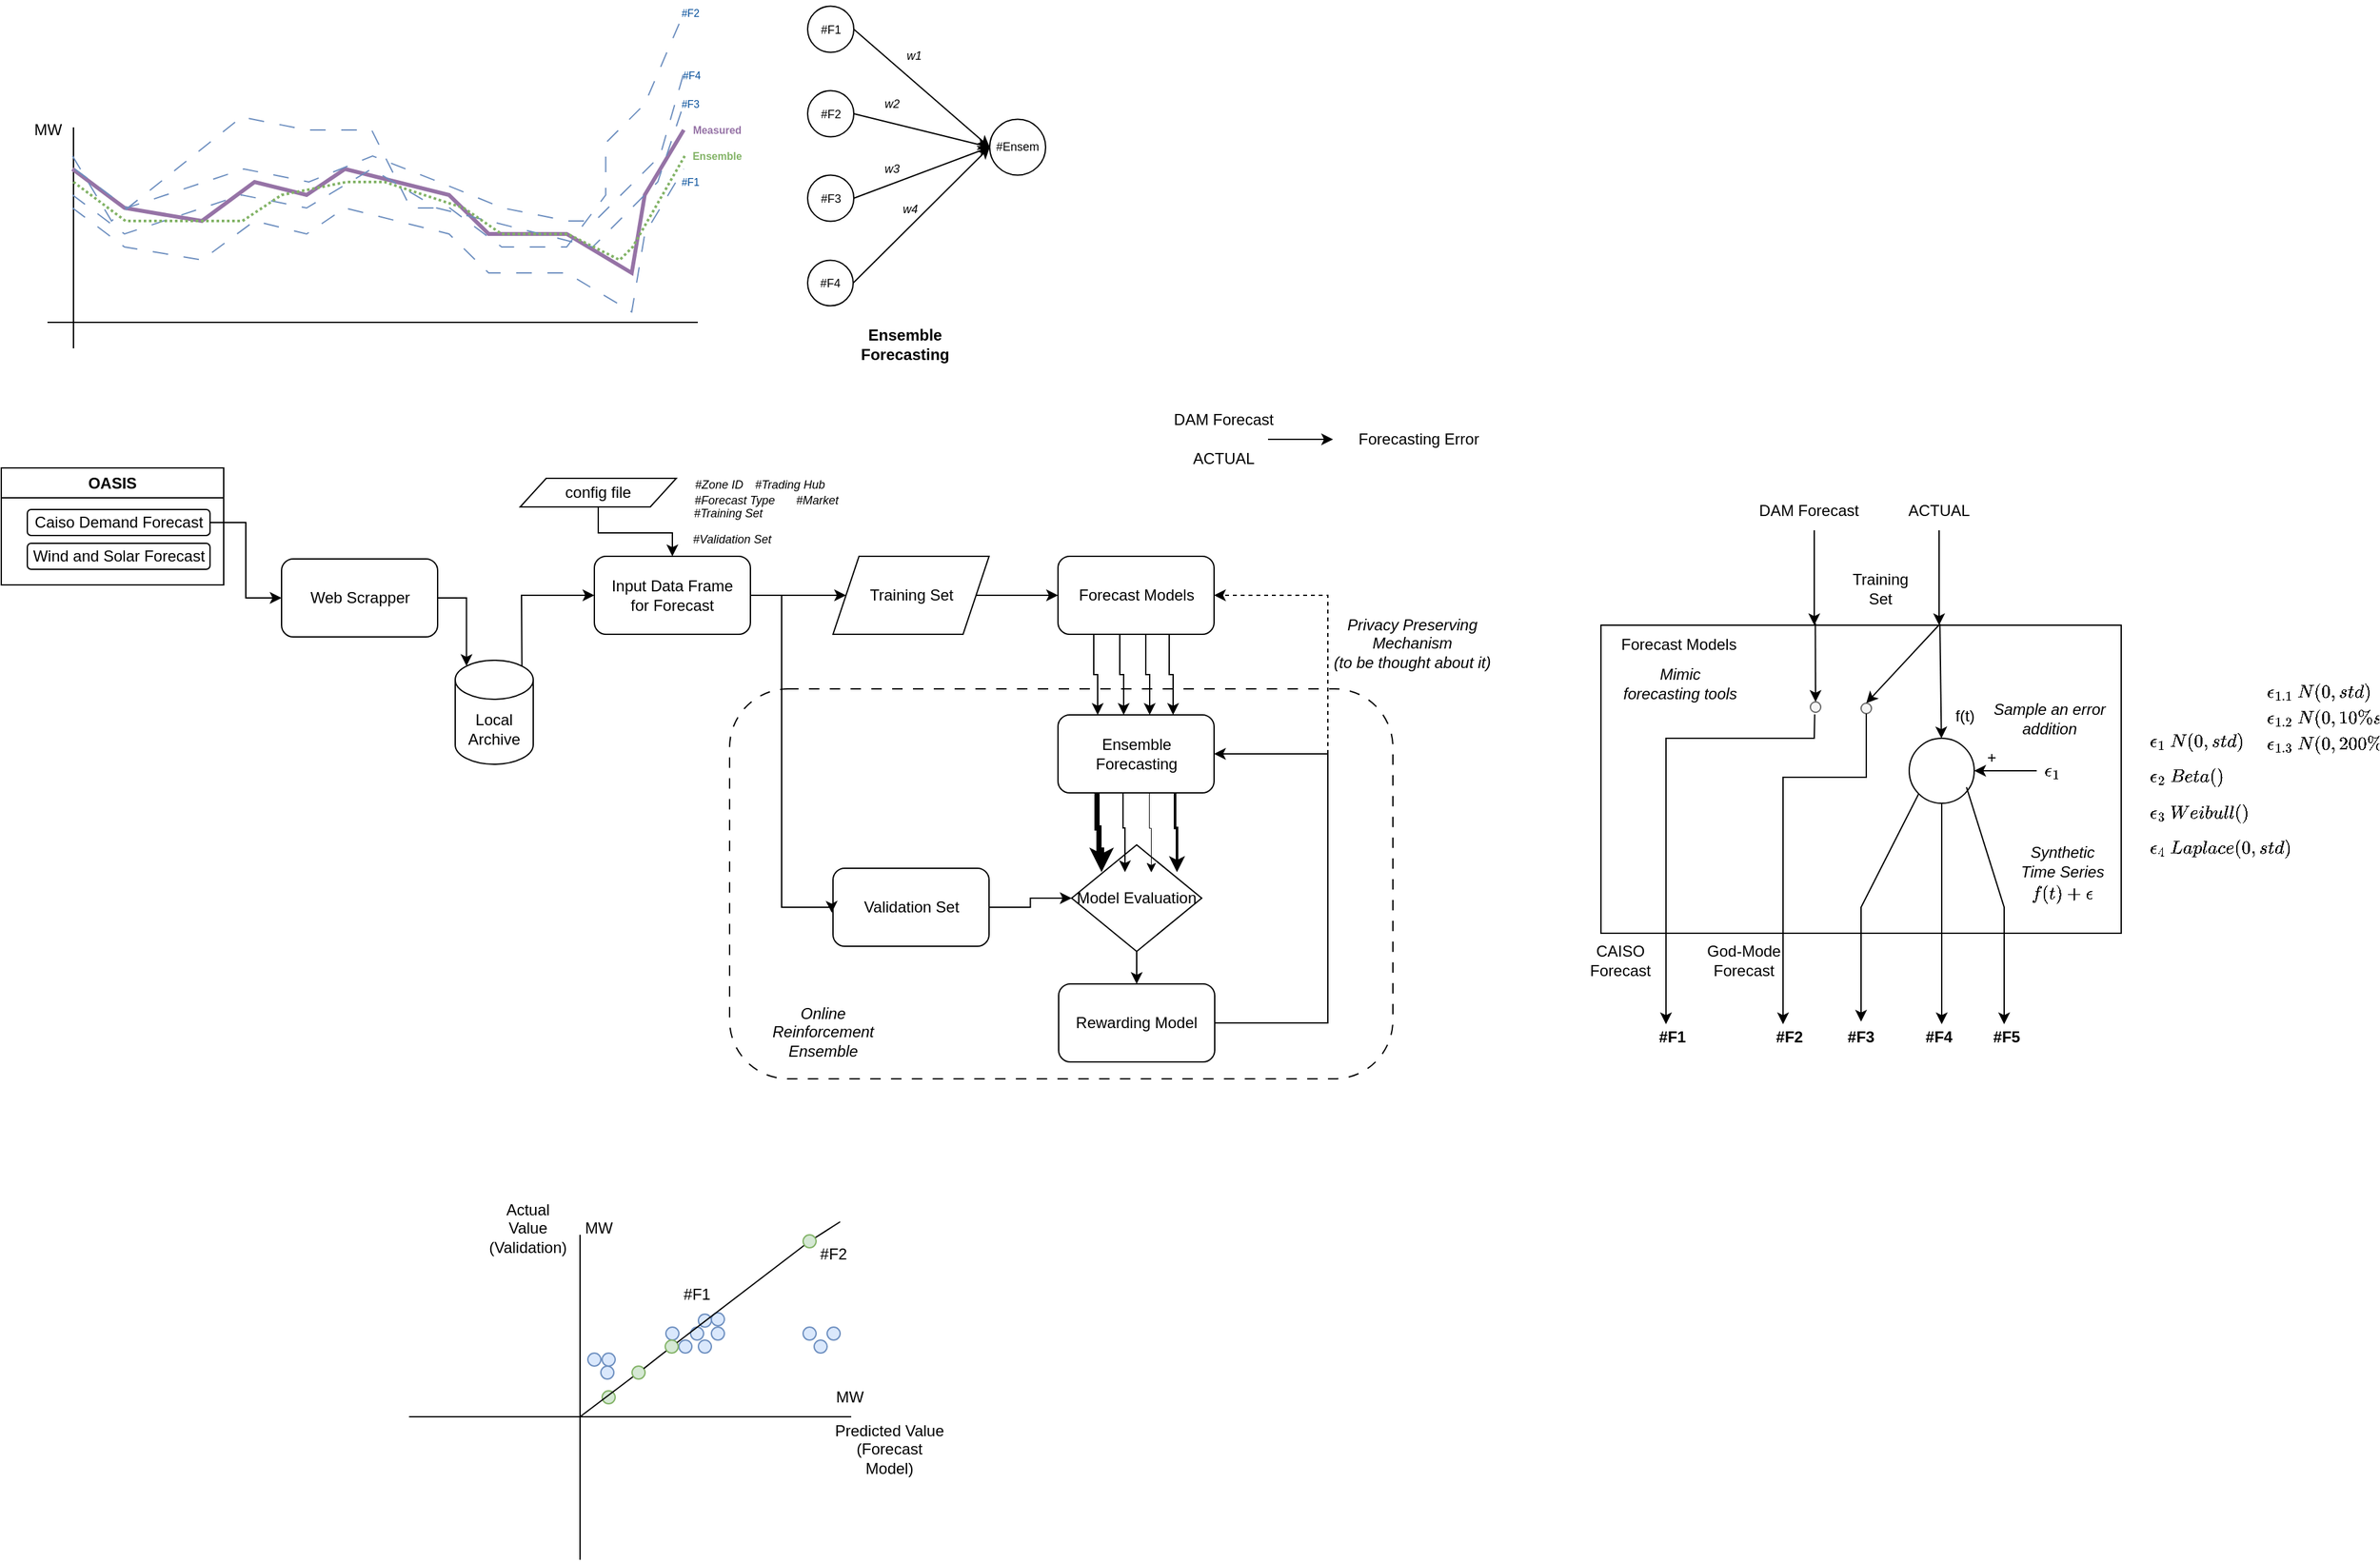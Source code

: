 <mxfile version="24.0.6" type="google" pages="3">
  <diagram name="Privacy Preserving Reinforcement Learning" id="z0pMH2gL0qCIltJfzdCE">
    <mxGraphModel grid="1" page="1" gridSize="10" guides="1" tooltips="1" connect="1" arrows="1" fold="1" pageScale="1" pageWidth="850" pageHeight="1100" math="1" shadow="0">
      <root>
        <mxCell id="0" />
        <mxCell id="1" parent="0" />
        <mxCell id="pC2rm2qDjCn3m0_I_9OX-6" value="" style="rounded=0;whiteSpace=wrap;html=1;fillColor=none;" vertex="1" parent="1">
          <mxGeometry x="1240" y="521" width="400" height="237" as="geometry" />
        </mxCell>
        <mxCell id="YsBqf66ixwYEChI6fcZ4-15" value="" style="rounded=1;whiteSpace=wrap;html=1;fillColor=none;dashed=1;dashPattern=8 8;" parent="1" vertex="1">
          <mxGeometry x="570" y="570" width="510" height="300" as="geometry" />
        </mxCell>
        <mxCell id="mb57GjcYipM0VSU4Pdz6-1" value="OASIS" style="swimlane;whiteSpace=wrap;html=1;" parent="1" vertex="1">
          <mxGeometry x="10" y="400" width="171" height="90" as="geometry" />
        </mxCell>
        <mxCell id="mb57GjcYipM0VSU4Pdz6-2" value="Caiso Demand Forecast" style="rounded=1;whiteSpace=wrap;html=1;" parent="mb57GjcYipM0VSU4Pdz6-1" vertex="1">
          <mxGeometry x="20" y="32" width="140.5" height="20" as="geometry" />
        </mxCell>
        <mxCell id="GfDtbFVrV-_29sVv-z_T-3" value="Wind and Solar Forecast" style="rounded=1;whiteSpace=wrap;html=1;" parent="mb57GjcYipM0VSU4Pdz6-1" vertex="1">
          <mxGeometry x="20" y="58" width="140.5" height="20" as="geometry" />
        </mxCell>
        <mxCell id="mb57GjcYipM0VSU4Pdz6-3" style="edgeStyle=orthogonalEdgeStyle;rounded=0;orthogonalLoop=1;jettySize=auto;html=1;entryX=0.145;entryY=0;entryDx=0;entryDy=4.35;entryPerimeter=0;" parent="1" source="mb57GjcYipM0VSU4Pdz6-4" target="mb57GjcYipM0VSU4Pdz6-11" edge="1">
          <mxGeometry relative="1" as="geometry">
            <mxPoint x="380" y="558" as="targetPoint" />
          </mxGeometry>
        </mxCell>
        <mxCell id="mb57GjcYipM0VSU4Pdz6-4" value="Web Scrapper" style="rounded=1;whiteSpace=wrap;html=1;" parent="1" vertex="1">
          <mxGeometry x="225.5" y="470" width="120" height="60" as="geometry" />
        </mxCell>
        <mxCell id="mb57GjcYipM0VSU4Pdz6-5" style="edgeStyle=orthogonalEdgeStyle;rounded=0;orthogonalLoop=1;jettySize=auto;html=1;entryX=0;entryY=0.5;entryDx=0;entryDy=0;" parent="1" source="mb57GjcYipM0VSU4Pdz6-2" target="mb57GjcYipM0VSU4Pdz6-4" edge="1">
          <mxGeometry relative="1" as="geometry" />
        </mxCell>
        <mxCell id="mb57GjcYipM0VSU4Pdz6-6" style="edgeStyle=orthogonalEdgeStyle;rounded=0;orthogonalLoop=1;jettySize=auto;html=1;" parent="1" source="mb57GjcYipM0VSU4Pdz6-7" target="mb57GjcYipM0VSU4Pdz6-19" edge="1">
          <mxGeometry relative="1" as="geometry">
            <mxPoint x="640" y="498" as="targetPoint" />
          </mxGeometry>
        </mxCell>
        <mxCell id="mb57GjcYipM0VSU4Pdz6-7" value="Input Data Frame&lt;br&gt;for Forecast" style="rounded=1;whiteSpace=wrap;html=1;" parent="1" vertex="1">
          <mxGeometry x="466" y="468" width="120" height="60" as="geometry" />
        </mxCell>
        <mxCell id="mb57GjcYipM0VSU4Pdz6-8" value="#Zone ID" style="text;html=1;align=center;verticalAlign=middle;whiteSpace=wrap;rounded=0;fontSize=9;fontStyle=2" parent="1" vertex="1">
          <mxGeometry x="522" y="408" width="80" height="10" as="geometry" />
        </mxCell>
        <mxCell id="mb57GjcYipM0VSU4Pdz6-9" style="edgeStyle=orthogonalEdgeStyle;rounded=0;orthogonalLoop=1;jettySize=auto;html=1;" parent="1" source="mb57GjcYipM0VSU4Pdz6-10" target="mb57GjcYipM0VSU4Pdz6-7" edge="1">
          <mxGeometry relative="1" as="geometry" />
        </mxCell>
        <mxCell id="mb57GjcYipM0VSU4Pdz6-10" value="config file" style="shape=parallelogram;perimeter=parallelogramPerimeter;whiteSpace=wrap;html=1;fixedSize=1;" parent="1" vertex="1">
          <mxGeometry x="409" y="408" width="120" height="22" as="geometry" />
        </mxCell>
        <mxCell id="mb57GjcYipM0VSU4Pdz6-11" value="Local Archive" style="shape=cylinder3;whiteSpace=wrap;html=1;boundedLbl=1;backgroundOutline=1;size=15;" parent="1" vertex="1">
          <mxGeometry x="359" y="548" width="60" height="80" as="geometry" />
        </mxCell>
        <mxCell id="mb57GjcYipM0VSU4Pdz6-12" value="" style="endArrow=classic;html=1;rounded=0;exitX=0.855;exitY=0;exitDx=0;exitDy=4.35;exitPerimeter=0;entryX=0;entryY=0.5;entryDx=0;entryDy=0;" parent="1" source="mb57GjcYipM0VSU4Pdz6-11" target="mb57GjcYipM0VSU4Pdz6-7" edge="1">
          <mxGeometry width="50" height="50" relative="1" as="geometry">
            <mxPoint x="430" y="558" as="sourcePoint" />
            <mxPoint x="440" y="498" as="targetPoint" />
            <Array as="points">
              <mxPoint x="410" y="498" />
            </Array>
          </mxGeometry>
        </mxCell>
        <mxCell id="mb57GjcYipM0VSU4Pdz6-13" value="#Forecast Type" style="text;html=1;align=center;verticalAlign=middle;whiteSpace=wrap;rounded=0;fontSize=9;fontStyle=2" parent="1" vertex="1">
          <mxGeometry x="531" y="420" width="86" height="10" as="geometry" />
        </mxCell>
        <mxCell id="mb57GjcYipM0VSU4Pdz6-14" value="#Training Set" style="text;html=1;align=center;verticalAlign=middle;whiteSpace=wrap;rounded=0;fontSize=9;fontStyle=2" parent="1" vertex="1">
          <mxGeometry x="526" y="430" width="86" height="10" as="geometry" />
        </mxCell>
        <mxCell id="mb57GjcYipM0VSU4Pdz6-15" value="#Validation Set" style="text;html=1;align=center;verticalAlign=middle;whiteSpace=wrap;rounded=0;fontSize=9;fontStyle=2" parent="1" vertex="1">
          <mxGeometry x="529" y="450" width="86" height="10" as="geometry" />
        </mxCell>
        <mxCell id="mb57GjcYipM0VSU4Pdz6-16" style="edgeStyle=orthogonalEdgeStyle;rounded=0;orthogonalLoop=1;jettySize=auto;html=1;entryX=0;entryY=0.5;entryDx=0;entryDy=0;" parent="1" source="mb57GjcYipM0VSU4Pdz6-17" target="mb57GjcYipM0VSU4Pdz6-24" edge="1">
          <mxGeometry relative="1" as="geometry" />
        </mxCell>
        <mxCell id="mb57GjcYipM0VSU4Pdz6-17" value="Validation Set" style="rounded=1;whiteSpace=wrap;html=1;" parent="1" vertex="1">
          <mxGeometry x="649.5" y="708" width="120" height="60" as="geometry" />
        </mxCell>
        <mxCell id="mb57GjcYipM0VSU4Pdz6-18" style="edgeStyle=orthogonalEdgeStyle;rounded=0;orthogonalLoop=1;jettySize=auto;html=1;" parent="1" source="mb57GjcYipM0VSU4Pdz6-19" target="mb57GjcYipM0VSU4Pdz6-22" edge="1">
          <mxGeometry relative="1" as="geometry">
            <mxPoint x="822.5" y="498" as="targetPoint" />
          </mxGeometry>
        </mxCell>
        <mxCell id="mb57GjcYipM0VSU4Pdz6-19" value="Training Set" style="shape=parallelogram;perimeter=parallelogramPerimeter;whiteSpace=wrap;html=1;fixedSize=1;" parent="1" vertex="1">
          <mxGeometry x="649.5" y="468" width="120" height="60" as="geometry" />
        </mxCell>
        <mxCell id="mb57GjcYipM0VSU4Pdz6-20" style="edgeStyle=orthogonalEdgeStyle;rounded=0;orthogonalLoop=1;jettySize=auto;html=1;exitX=1;exitY=0.5;exitDx=0;exitDy=0;entryX=-0.008;entryY=0.57;entryDx=0;entryDy=0;entryPerimeter=0;" parent="1" source="mb57GjcYipM0VSU4Pdz6-7" target="mb57GjcYipM0VSU4Pdz6-17" edge="1">
          <mxGeometry relative="1" as="geometry">
            <mxPoint x="596" y="508" as="sourcePoint" />
            <mxPoint x="660" y="508" as="targetPoint" />
            <Array as="points">
              <mxPoint x="610" y="498" />
              <mxPoint x="610" y="738" />
              <mxPoint x="649" y="738" />
            </Array>
          </mxGeometry>
        </mxCell>
        <mxCell id="mb57GjcYipM0VSU4Pdz6-22" value="Forecast Models" style="rounded=1;whiteSpace=wrap;html=1;" parent="1" vertex="1">
          <mxGeometry x="822.5" y="468" width="120" height="60" as="geometry" />
        </mxCell>
        <mxCell id="Ic7fX3qQCsusOm03f4yL-4" style="edgeStyle=orthogonalEdgeStyle;rounded=0;orthogonalLoop=1;jettySize=auto;html=1;" parent="1" source="mb57GjcYipM0VSU4Pdz6-24" target="mb57GjcYipM0VSU4Pdz6-25" edge="1">
          <mxGeometry relative="1" as="geometry" />
        </mxCell>
        <mxCell id="mb57GjcYipM0VSU4Pdz6-24" value="Model Evaluation" style="rhombus;whiteSpace=wrap;html=1;" parent="1" vertex="1">
          <mxGeometry x="833" y="690" width="100" height="82" as="geometry" />
        </mxCell>
        <mxCell id="Ic7fX3qQCsusOm03f4yL-3" style="edgeStyle=orthogonalEdgeStyle;rounded=0;orthogonalLoop=1;jettySize=auto;html=1;entryX=1;entryY=0.5;entryDx=0;entryDy=0;" parent="1" source="mb57GjcYipM0VSU4Pdz6-25" target="Ic7fX3qQCsusOm03f4yL-2" edge="1">
          <mxGeometry relative="1" as="geometry">
            <Array as="points">
              <mxPoint x="1030" y="827" />
              <mxPoint x="1030" y="620" />
            </Array>
          </mxGeometry>
        </mxCell>
        <mxCell id="mb57GjcYipM0VSU4Pdz6-25" value="Rewarding Model" style="rounded=1;whiteSpace=wrap;html=1;" parent="1" vertex="1">
          <mxGeometry x="823" y="797" width="120" height="60" as="geometry" />
        </mxCell>
        <mxCell id="GfDtbFVrV-_29sVv-z_T-1" value="" style="endArrow=none;html=1;rounded=0;" parent="1" edge="1">
          <mxGeometry width="50" height="50" relative="1" as="geometry">
            <mxPoint x="45.5" y="288" as="sourcePoint" />
            <mxPoint x="545.5" y="288" as="targetPoint" />
          </mxGeometry>
        </mxCell>
        <mxCell id="GfDtbFVrV-_29sVv-z_T-2" value="" style="endArrow=none;html=1;rounded=0;" parent="1" edge="1">
          <mxGeometry width="50" height="50" relative="1" as="geometry">
            <mxPoint x="65.5" y="308" as="sourcePoint" />
            <mxPoint x="65.5" y="138" as="targetPoint" />
          </mxGeometry>
        </mxCell>
        <mxCell id="YsBqf66ixwYEChI6fcZ4-19" value="Online Reinforcement Ensemble" style="text;html=1;align=center;verticalAlign=middle;whiteSpace=wrap;rounded=0;fontStyle=2" parent="1" vertex="1">
          <mxGeometry x="602" y="810" width="80" height="47" as="geometry" />
        </mxCell>
        <mxCell id="GgKTrHe3avayRDhxF36D-1" value="" style="endArrow=none;html=1;rounded=0;fillColor=#e1d5e7;strokeColor=#9673a6;strokeWidth=3;" parent="1" edge="1">
          <mxGeometry width="50" height="50" relative="1" as="geometry">
            <mxPoint x="64.75" y="170" as="sourcePoint" />
            <mxPoint x="534.75" y="140" as="targetPoint" />
            <Array as="points">
              <mxPoint x="104.75" y="200" />
              <mxPoint x="164.25" y="210" />
              <mxPoint x="204.75" y="180" />
              <mxPoint x="244.75" y="190" />
              <mxPoint x="274.25" y="170" />
              <mxPoint x="354.25" y="190" />
              <mxPoint x="384.75" y="220" />
              <mxPoint x="444.75" y="220" />
              <mxPoint x="494.75" y="250" />
              <mxPoint x="504.75" y="190" />
            </Array>
          </mxGeometry>
        </mxCell>
        <mxCell id="GgKTrHe3avayRDhxF36D-2" value="" style="endArrow=none;html=1;rounded=0;fillColor=#dae8fc;strokeColor=#6c8ebf;strokeWidth=1;dashed=1;dashPattern=12 12;" parent="1" edge="1">
          <mxGeometry width="50" height="50" relative="1" as="geometry">
            <mxPoint x="64.75" y="200" as="sourcePoint" />
            <mxPoint x="534.75" y="170" as="targetPoint" />
            <Array as="points">
              <mxPoint x="104.75" y="230" />
              <mxPoint x="164.25" y="240" />
              <mxPoint x="204.75" y="210" />
              <mxPoint x="244.75" y="220" />
              <mxPoint x="274.25" y="200" />
              <mxPoint x="354.25" y="220" />
              <mxPoint x="384.75" y="250" />
              <mxPoint x="444.75" y="250" />
              <mxPoint x="494.75" y="280" />
              <mxPoint x="504.75" y="220" />
            </Array>
          </mxGeometry>
        </mxCell>
        <mxCell id="GgKTrHe3avayRDhxF36D-3" value="#F1" style="text;html=1;align=center;verticalAlign=middle;whiteSpace=wrap;rounded=0;fontSize=8;fontColor=#004C99;" parent="1" vertex="1">
          <mxGeometry x="524.75" y="170" width="30" height="20" as="geometry" />
        </mxCell>
        <mxCell id="GgKTrHe3avayRDhxF36D-4" value="" style="endArrow=none;html=1;rounded=0;fillColor=#dae8fc;strokeColor=#6c8ebf;strokeWidth=1;dashed=1;dashPattern=12 12;" parent="1" edge="1">
          <mxGeometry width="50" height="50" relative="1" as="geometry">
            <mxPoint x="64.75" y="160" as="sourcePoint" />
            <mxPoint x="534.75" y="50" as="targetPoint" />
            <Array as="points">
              <mxPoint x="94.75" y="210" />
              <mxPoint x="194.75" y="130" />
              <mxPoint x="244.75" y="140" />
              <mxPoint x="294.75" y="140" />
              <mxPoint x="324.75" y="200" />
              <mxPoint x="354.75" y="200" />
              <mxPoint x="394.75" y="230" />
              <mxPoint x="444.75" y="230" />
              <mxPoint x="474.75" y="190" />
              <mxPoint x="474.75" y="150" />
              <mxPoint x="504.75" y="120" />
            </Array>
          </mxGeometry>
        </mxCell>
        <mxCell id="GgKTrHe3avayRDhxF36D-5" value="#F2" style="text;html=1;align=center;verticalAlign=middle;whiteSpace=wrap;rounded=0;fontSize=8;fontColor=#004C99;" parent="1" vertex="1">
          <mxGeometry x="524.75" y="40" width="30" height="20" as="geometry" />
        </mxCell>
        <mxCell id="GgKTrHe3avayRDhxF36D-6" value="" style="endArrow=none;html=1;rounded=0;fillColor=#dae8fc;strokeColor=#6c8ebf;strokeWidth=1;dashed=1;dashPattern=12 12;" parent="1" edge="1">
          <mxGeometry width="50" height="50" relative="1" as="geometry">
            <mxPoint x="64.75" y="190" as="sourcePoint" />
            <mxPoint x="534.75" y="120" as="targetPoint" />
            <Array as="points">
              <mxPoint x="104.75" y="220" />
              <mxPoint x="194.75" y="190" />
              <mxPoint x="244.75" y="200" />
              <mxPoint x="294.75" y="170" />
              <mxPoint x="344.75" y="200" />
              <mxPoint x="384.75" y="210" />
              <mxPoint x="424.75" y="220" />
              <mxPoint x="464.75" y="230" />
              <mxPoint x="474.75" y="220" />
              <mxPoint x="514.75" y="180" />
            </Array>
          </mxGeometry>
        </mxCell>
        <mxCell id="GgKTrHe3avayRDhxF36D-7" value="#F3" style="text;html=1;align=center;verticalAlign=middle;whiteSpace=wrap;rounded=0;fontSize=8;fontColor=#004C99;" parent="1" vertex="1">
          <mxGeometry x="524.75" y="110" width="30" height="20" as="geometry" />
        </mxCell>
        <mxCell id="GgKTrHe3avayRDhxF36D-8" value="Measured" style="text;html=1;align=center;verticalAlign=middle;whiteSpace=wrap;rounded=0;fontSize=8;fontColor=#9673a6;fontStyle=1" parent="1" vertex="1">
          <mxGeometry x="535" y="130" width="50.5" height="20" as="geometry" />
        </mxCell>
        <mxCell id="GgKTrHe3avayRDhxF36D-9" value="" style="endArrow=none;html=1;rounded=0;fillColor=#dae8fc;strokeColor=#6c8ebf;strokeWidth=1;dashed=1;dashPattern=12 12;" parent="1" edge="1">
          <mxGeometry width="50" height="50" relative="1" as="geometry">
            <mxPoint x="66.5" y="170" as="sourcePoint" />
            <mxPoint x="536.5" y="90" as="targetPoint" />
            <Array as="points">
              <mxPoint x="106.5" y="200" />
              <mxPoint x="196.5" y="170" />
              <mxPoint x="246.5" y="180" />
              <mxPoint x="295.5" y="160" />
              <mxPoint x="346.5" y="180" />
              <mxPoint x="395.5" y="200" />
              <mxPoint x="445.5" y="210" />
              <mxPoint x="466.5" y="210" />
              <mxPoint x="476.5" y="200" />
              <mxPoint x="516.5" y="160" />
            </Array>
          </mxGeometry>
        </mxCell>
        <mxCell id="GgKTrHe3avayRDhxF36D-10" value="#F4" style="text;html=1;align=center;verticalAlign=middle;whiteSpace=wrap;rounded=0;fontSize=8;fontColor=#004C99;" parent="1" vertex="1">
          <mxGeometry x="526" y="88" width="30" height="20" as="geometry" />
        </mxCell>
        <mxCell id="GgKTrHe3avayRDhxF36D-11" value="MW" style="text;html=1;align=center;verticalAlign=middle;whiteSpace=wrap;rounded=0;" parent="1" vertex="1">
          <mxGeometry x="15.5" y="125" width="60" height="30" as="geometry" />
        </mxCell>
        <mxCell id="GgKTrHe3avayRDhxF36D-13" value="" style="endArrow=none;html=1;rounded=0;fillColor=#d5e8d4;strokeColor=#82b366;strokeWidth=2;dashed=1;dashPattern=1 1;" parent="1" edge="1">
          <mxGeometry width="50" height="50" relative="1" as="geometry">
            <mxPoint x="65.5" y="180" as="sourcePoint" />
            <mxPoint x="535.5" y="160" as="targetPoint" />
            <Array as="points">
              <mxPoint x="105.5" y="210" />
              <mxPoint x="195.5" y="210" />
              <mxPoint x="225.5" y="190" />
              <mxPoint x="275.5" y="180" />
              <mxPoint x="304.75" y="180" />
              <mxPoint x="365.5" y="200" />
              <mxPoint x="394.75" y="220" />
              <mxPoint x="445.5" y="220" />
              <mxPoint x="485.5" y="240" />
              <mxPoint x="495.5" y="230" />
            </Array>
          </mxGeometry>
        </mxCell>
        <mxCell id="GgKTrHe3avayRDhxF36D-14" value="Ensemble" style="text;html=1;align=center;verticalAlign=middle;whiteSpace=wrap;rounded=0;fontSize=8;fontColor=#82b366;fontStyle=1" parent="1" vertex="1">
          <mxGeometry x="535" y="150" width="50.5" height="20" as="geometry" />
        </mxCell>
        <mxCell id="GgKTrHe3avayRDhxF36D-15" value="#F1" style="ellipse;whiteSpace=wrap;html=1;aspect=fixed;fontSize=9;" parent="1" vertex="1">
          <mxGeometry x="630" y="44.75" width="35.5" height="35.5" as="geometry" />
        </mxCell>
        <mxCell id="GgKTrHe3avayRDhxF36D-16" value="#F2" style="ellipse;whiteSpace=wrap;html=1;aspect=fixed;fontSize=9;" parent="1" vertex="1">
          <mxGeometry x="630" y="109.75" width="35.5" height="35.5" as="geometry" />
        </mxCell>
        <mxCell id="GgKTrHe3avayRDhxF36D-17" value="#F3" style="ellipse;whiteSpace=wrap;html=1;aspect=fixed;fontSize=9;" parent="1" vertex="1">
          <mxGeometry x="630" y="174.75" width="35.5" height="35.5" as="geometry" />
        </mxCell>
        <mxCell id="GgKTrHe3avayRDhxF36D-18" value="#F4" style="ellipse;whiteSpace=wrap;html=1;aspect=fixed;fontSize=9;" parent="1" vertex="1">
          <mxGeometry x="630" y="240.25" width="35" height="35" as="geometry" />
        </mxCell>
        <mxCell id="GgKTrHe3avayRDhxF36D-19" value="#Ensem" style="ellipse;whiteSpace=wrap;html=1;aspect=fixed;fontSize=9;" parent="1" vertex="1">
          <mxGeometry x="770" y="131.75" width="43" height="43" as="geometry" />
        </mxCell>
        <mxCell id="GgKTrHe3avayRDhxF36D-24" value="" style="endArrow=classic;html=1;rounded=0;exitX=1;exitY=0.5;exitDx=0;exitDy=0;entryX=0;entryY=0.5;entryDx=0;entryDy=0;fontSize=9;" parent="1" source="GgKTrHe3avayRDhxF36D-15" target="GgKTrHe3avayRDhxF36D-19" edge="1">
          <mxGeometry width="50" height="50" relative="1" as="geometry">
            <mxPoint x="835" y="105.25" as="sourcePoint" />
            <mxPoint x="885" y="55.25" as="targetPoint" />
          </mxGeometry>
        </mxCell>
        <mxCell id="GgKTrHe3avayRDhxF36D-25" value="" style="endArrow=classic;html=1;rounded=0;exitX=1;exitY=0.5;exitDx=0;exitDy=0;entryX=0;entryY=0.5;entryDx=0;entryDy=0;fontSize=9;" parent="1" source="GgKTrHe3avayRDhxF36D-16" target="GgKTrHe3avayRDhxF36D-19" edge="1">
          <mxGeometry width="50" height="50" relative="1" as="geometry">
            <mxPoint x="675" y="65.25" as="sourcePoint" />
            <mxPoint x="781" y="154.25" as="targetPoint" />
          </mxGeometry>
        </mxCell>
        <mxCell id="GgKTrHe3avayRDhxF36D-26" value="" style="endArrow=classic;html=1;rounded=0;exitX=1;exitY=0.5;exitDx=0;exitDy=0;entryX=0;entryY=0.5;entryDx=0;entryDy=0;fontSize=9;" parent="1" source="GgKTrHe3avayRDhxF36D-17" target="GgKTrHe3avayRDhxF36D-19" edge="1">
          <mxGeometry width="50" height="50" relative="1" as="geometry">
            <mxPoint x="676" y="65.25" as="sourcePoint" />
            <mxPoint x="775" y="169.25" as="targetPoint" />
          </mxGeometry>
        </mxCell>
        <mxCell id="GgKTrHe3avayRDhxF36D-27" value="" style="endArrow=classic;html=1;rounded=0;exitX=1;exitY=0.5;exitDx=0;exitDy=0;entryX=0;entryY=0.5;entryDx=0;entryDy=0;fontSize=9;" parent="1" source="GgKTrHe3avayRDhxF36D-18" target="GgKTrHe3avayRDhxF36D-19" edge="1">
          <mxGeometry width="50" height="50" relative="1" as="geometry">
            <mxPoint x="676" y="195.25" as="sourcePoint" />
            <mxPoint x="775" y="169.25" as="targetPoint" />
          </mxGeometry>
        </mxCell>
        <mxCell id="GgKTrHe3avayRDhxF36D-28" style="edgeStyle=orthogonalEdgeStyle;rounded=0;orthogonalLoop=1;jettySize=auto;html=1;strokeWidth=4;" parent="1" edge="1">
          <mxGeometry relative="1" as="geometry">
            <mxPoint x="852.5" y="646" as="sourcePoint" />
            <mxPoint x="856.0" y="711" as="targetPoint" />
            <Array as="points">
              <mxPoint x="852" y="677" />
              <mxPoint x="854" y="677" />
              <mxPoint x="854" y="694" />
              <mxPoint x="856" y="694" />
            </Array>
          </mxGeometry>
        </mxCell>
        <mxCell id="GgKTrHe3avayRDhxF36D-29" style="edgeStyle=orthogonalEdgeStyle;rounded=0;orthogonalLoop=1;jettySize=auto;html=1;strokeWidth=2;" parent="1" edge="1">
          <mxGeometry relative="1" as="geometry">
            <mxPoint x="912.5" y="646" as="sourcePoint" />
            <mxPoint x="914" y="711" as="targetPoint" />
            <Array as="points">
              <mxPoint x="912" y="677" />
              <mxPoint x="914" y="677" />
            </Array>
          </mxGeometry>
        </mxCell>
        <mxCell id="GgKTrHe3avayRDhxF36D-30" style="edgeStyle=orthogonalEdgeStyle;rounded=0;orthogonalLoop=1;jettySize=auto;html=1;" parent="1" edge="1">
          <mxGeometry relative="1" as="geometry">
            <mxPoint x="872.5" y="646" as="sourcePoint" />
            <mxPoint x="874" y="711" as="targetPoint" />
            <Array as="points">
              <mxPoint x="872" y="677" />
              <mxPoint x="874" y="677" />
            </Array>
          </mxGeometry>
        </mxCell>
        <mxCell id="GgKTrHe3avayRDhxF36D-31" style="edgeStyle=orthogonalEdgeStyle;rounded=0;orthogonalLoop=1;jettySize=auto;html=1;strokeWidth=0.5;" parent="1" edge="1">
          <mxGeometry relative="1" as="geometry">
            <mxPoint x="892.5" y="646" as="sourcePoint" />
            <mxPoint x="894" y="711" as="targetPoint" />
            <Array as="points">
              <mxPoint x="892" y="677" />
              <mxPoint x="894" y="677" />
            </Array>
          </mxGeometry>
        </mxCell>
        <mxCell id="GgKTrHe3avayRDhxF36D-32" style="edgeStyle=orthogonalEdgeStyle;rounded=0;orthogonalLoop=1;jettySize=auto;html=1;entryX=0.25;entryY=0;entryDx=0;entryDy=0;" parent="1" edge="1">
          <mxGeometry relative="1" as="geometry">
            <mxPoint x="850.01" y="528" as="sourcePoint" />
            <mxPoint x="853.01" y="590" as="targetPoint" />
            <Array as="points">
              <mxPoint x="850.01" y="559" />
              <mxPoint x="852.01" y="559" />
            </Array>
          </mxGeometry>
        </mxCell>
        <mxCell id="GgKTrHe3avayRDhxF36D-33" style="edgeStyle=orthogonalEdgeStyle;rounded=0;orthogonalLoop=1;jettySize=auto;html=1;entryX=0.25;entryY=0;entryDx=0;entryDy=0;" parent="1" edge="1">
          <mxGeometry relative="1" as="geometry">
            <mxPoint x="870.01" y="528" as="sourcePoint" />
            <mxPoint x="873.01" y="590" as="targetPoint" />
            <Array as="points">
              <mxPoint x="870.01" y="559" />
              <mxPoint x="872.01" y="559" />
            </Array>
          </mxGeometry>
        </mxCell>
        <mxCell id="GgKTrHe3avayRDhxF36D-34" style="edgeStyle=orthogonalEdgeStyle;rounded=0;orthogonalLoop=1;jettySize=auto;html=1;entryX=0.25;entryY=0;entryDx=0;entryDy=0;" parent="1" edge="1">
          <mxGeometry relative="1" as="geometry">
            <mxPoint x="890.01" y="528" as="sourcePoint" />
            <mxPoint x="893.01" y="590" as="targetPoint" />
            <Array as="points">
              <mxPoint x="890.01" y="559" />
              <mxPoint x="892.01" y="559" />
            </Array>
          </mxGeometry>
        </mxCell>
        <mxCell id="GgKTrHe3avayRDhxF36D-35" style="edgeStyle=orthogonalEdgeStyle;rounded=0;orthogonalLoop=1;jettySize=auto;html=1;entryX=0.25;entryY=0;entryDx=0;entryDy=0;" parent="1" edge="1">
          <mxGeometry relative="1" as="geometry">
            <mxPoint x="908.01" y="528" as="sourcePoint" />
            <mxPoint x="911.01" y="590" as="targetPoint" />
            <Array as="points">
              <mxPoint x="908.01" y="559" />
              <mxPoint x="910.01" y="559" />
            </Array>
          </mxGeometry>
        </mxCell>
        <mxCell id="GgKTrHe3avayRDhxF36D-36" value="w1" style="text;html=1;align=center;verticalAlign=middle;whiteSpace=wrap;rounded=0;fontStyle=2;fontSize=9;" parent="1" vertex="1">
          <mxGeometry x="691.5" y="78.25" width="40" height="10" as="geometry" />
        </mxCell>
        <mxCell id="GgKTrHe3avayRDhxF36D-37" value="w2" style="text;html=1;align=center;verticalAlign=middle;whiteSpace=wrap;rounded=0;fontStyle=2;fontSize=9;" parent="1" vertex="1">
          <mxGeometry x="674.5" y="115.25" width="40" height="10" as="geometry" />
        </mxCell>
        <mxCell id="GgKTrHe3avayRDhxF36D-38" value="w3" style="text;html=1;align=center;verticalAlign=middle;whiteSpace=wrap;rounded=0;fontStyle=2;fontSize=9;" parent="1" vertex="1">
          <mxGeometry x="674.5" y="165.25" width="40" height="10" as="geometry" />
        </mxCell>
        <mxCell id="GgKTrHe3avayRDhxF36D-39" value="w4" style="text;html=1;align=center;verticalAlign=middle;whiteSpace=wrap;rounded=0;fontStyle=2;fontSize=9;" parent="1" vertex="1">
          <mxGeometry x="688.5" y="196.25" width="40" height="10" as="geometry" />
        </mxCell>
        <mxCell id="Ic7fX3qQCsusOm03f4yL-2" value="Ensemble Forecasting" style="rounded=1;whiteSpace=wrap;html=1;" parent="1" vertex="1">
          <mxGeometry x="822.5" y="590" width="120" height="60" as="geometry" />
        </mxCell>
        <mxCell id="x4RY1zvW9ZhVY0yINkFy-1" style="edgeStyle=orthogonalEdgeStyle;rounded=0;orthogonalLoop=1;jettySize=auto;html=1;entryX=1;entryY=0.5;entryDx=0;entryDy=0;exitX=1;exitY=0.5;exitDx=0;exitDy=0;dashed=1;" parent="1" source="mb57GjcYipM0VSU4Pdz6-25" target="mb57GjcYipM0VSU4Pdz6-22" edge="1">
          <mxGeometry relative="1" as="geometry">
            <Array as="points">
              <mxPoint x="1030" y="827" />
              <mxPoint x="1030" y="498" />
            </Array>
            <mxPoint x="953" y="837" as="sourcePoint" />
            <mxPoint x="953" y="630" as="targetPoint" />
          </mxGeometry>
        </mxCell>
        <mxCell id="ML5u2CE0Su4AJEo7Oj_A-1" value="Ensemble Forecasting" style="text;html=1;align=center;verticalAlign=middle;whiteSpace=wrap;rounded=0;fontStyle=1" parent="1" vertex="1">
          <mxGeometry x="675" y="290" width="60" height="30" as="geometry" />
        </mxCell>
        <mxCell id="ML5u2CE0Su4AJEo7Oj_A-2" value="Privacy Preserving Mechanism&lt;br&gt;(to be thought about it)" style="text;html=1;align=center;verticalAlign=middle;whiteSpace=wrap;rounded=0;fontStyle=2" parent="1" vertex="1">
          <mxGeometry x="1030" y="520" width="130" height="30" as="geometry" />
        </mxCell>
        <mxCell id="SdchjvCyDopv-PI4UXvu-1" value="" style="endArrow=none;html=1;rounded=0;" parent="1" edge="1">
          <mxGeometry width="50" height="50" relative="1" as="geometry">
            <mxPoint x="455" y="1240" as="sourcePoint" />
            <mxPoint x="455" y="990" as="targetPoint" />
          </mxGeometry>
        </mxCell>
        <mxCell id="SdchjvCyDopv-PI4UXvu-2" value="" style="endArrow=none;html=1;rounded=0;" parent="1" edge="1">
          <mxGeometry width="50" height="50" relative="1" as="geometry">
            <mxPoint x="323.5" y="1130" as="sourcePoint" />
            <mxPoint x="663.5" y="1130" as="targetPoint" />
          </mxGeometry>
        </mxCell>
        <mxCell id="SdchjvCyDopv-PI4UXvu-3" value="Actual Value&lt;div&gt;(Validation)&lt;/div&gt;" style="text;html=1;align=center;verticalAlign=middle;whiteSpace=wrap;rounded=0;" parent="1" vertex="1">
          <mxGeometry x="385" y="970" width="60" height="30" as="geometry" />
        </mxCell>
        <mxCell id="SdchjvCyDopv-PI4UXvu-4" value="Predicted Value&lt;div&gt;(Forecast Model)&lt;/div&gt;" style="text;html=1;align=center;verticalAlign=middle;whiteSpace=wrap;rounded=0;" parent="1" vertex="1">
          <mxGeometry x="649.5" y="1140" width="85.5" height="30" as="geometry" />
        </mxCell>
        <mxCell id="SdchjvCyDopv-PI4UXvu-5" value="" style="endArrow=none;html=1;rounded=0;" parent="1" source="SdchjvCyDopv-PI4UXvu-28" edge="1">
          <mxGeometry width="50" height="50" relative="1" as="geometry">
            <mxPoint x="455" y="1130" as="sourcePoint" />
            <mxPoint x="655" y="980" as="targetPoint" />
          </mxGeometry>
        </mxCell>
        <mxCell id="SdchjvCyDopv-PI4UXvu-6" value="" style="ellipse;whiteSpace=wrap;html=1;aspect=fixed;fillColor=#dae8fc;strokeColor=#6c8ebf;" parent="1" vertex="1">
          <mxGeometry x="546" y="1051" width="10" height="10" as="geometry" />
        </mxCell>
        <mxCell id="SdchjvCyDopv-PI4UXvu-7" value="" style="ellipse;whiteSpace=wrap;html=1;aspect=fixed;fillColor=#dae8fc;strokeColor=#6c8ebf;" parent="1" vertex="1">
          <mxGeometry x="556" y="1061" width="10" height="10" as="geometry" />
        </mxCell>
        <mxCell id="SdchjvCyDopv-PI4UXvu-8" value="" style="ellipse;whiteSpace=wrap;html=1;aspect=fixed;fillColor=#dae8fc;strokeColor=#6c8ebf;" parent="1" vertex="1">
          <mxGeometry x="556" y="1050" width="10" height="10" as="geometry" />
        </mxCell>
        <mxCell id="SdchjvCyDopv-PI4UXvu-9" value="" style="ellipse;whiteSpace=wrap;html=1;aspect=fixed;fillColor=#dae8fc;strokeColor=#6c8ebf;" parent="1" vertex="1">
          <mxGeometry x="540" y="1061" width="10" height="10" as="geometry" />
        </mxCell>
        <mxCell id="SdchjvCyDopv-PI4UXvu-10" value="" style="ellipse;whiteSpace=wrap;html=1;aspect=fixed;fillColor=#dae8fc;strokeColor=#6c8ebf;" parent="1" vertex="1">
          <mxGeometry x="546" y="1071" width="10" height="10" as="geometry" />
        </mxCell>
        <mxCell id="SdchjvCyDopv-PI4UXvu-11" value="#F1" style="text;html=1;align=center;verticalAlign=middle;whiteSpace=wrap;rounded=0;" parent="1" vertex="1">
          <mxGeometry x="515" y="1021" width="60" height="30" as="geometry" />
        </mxCell>
        <mxCell id="SdchjvCyDopv-PI4UXvu-12" value="" style="ellipse;whiteSpace=wrap;html=1;aspect=fixed;fillColor=#dae8fc;strokeColor=#6c8ebf;" parent="1" vertex="1">
          <mxGeometry x="521" y="1061" width="10" height="10" as="geometry" />
        </mxCell>
        <mxCell id="SdchjvCyDopv-PI4UXvu-13" value="" style="ellipse;whiteSpace=wrap;html=1;aspect=fixed;fillColor=#dae8fc;strokeColor=#6c8ebf;" parent="1" vertex="1">
          <mxGeometry x="531" y="1071" width="10" height="10" as="geometry" />
        </mxCell>
        <mxCell id="SdchjvCyDopv-PI4UXvu-14" value="" style="ellipse;whiteSpace=wrap;html=1;aspect=fixed;fillColor=#dae8fc;strokeColor=#6c8ebf;" parent="1" vertex="1">
          <mxGeometry x="635" y="1071" width="10" height="10" as="geometry" />
        </mxCell>
        <mxCell id="SdchjvCyDopv-PI4UXvu-15" value="MW" style="text;html=1;align=center;verticalAlign=middle;whiteSpace=wrap;rounded=0;" parent="1" vertex="1">
          <mxGeometry x="649.5" y="1110" width="25" height="10" as="geometry" />
        </mxCell>
        <mxCell id="SdchjvCyDopv-PI4UXvu-16" value="MW" style="text;html=1;align=center;verticalAlign=middle;whiteSpace=wrap;rounded=0;" parent="1" vertex="1">
          <mxGeometry x="457" y="980" width="25" height="10" as="geometry" />
        </mxCell>
        <mxCell id="SdchjvCyDopv-PI4UXvu-18" value="" style="ellipse;whiteSpace=wrap;html=1;aspect=fixed;fillColor=#dae8fc;strokeColor=#6c8ebf;" parent="1" vertex="1">
          <mxGeometry x="645" y="1061" width="10" height="10" as="geometry" />
        </mxCell>
        <mxCell id="SdchjvCyDopv-PI4UXvu-19" value="" style="ellipse;whiteSpace=wrap;html=1;aspect=fixed;fillColor=#dae8fc;strokeColor=#6c8ebf;" parent="1" vertex="1">
          <mxGeometry x="626.5" y="1061" width="10" height="10" as="geometry" />
        </mxCell>
        <mxCell id="SdchjvCyDopv-PI4UXvu-20" value="" style="ellipse;whiteSpace=wrap;html=1;aspect=fixed;fillColor=#dae8fc;strokeColor=#6c8ebf;" parent="1" vertex="1">
          <mxGeometry x="461" y="1081" width="10" height="10" as="geometry" />
        </mxCell>
        <mxCell id="SdchjvCyDopv-PI4UXvu-21" value="" style="ellipse;whiteSpace=wrap;html=1;aspect=fixed;fillColor=#dae8fc;strokeColor=#6c8ebf;" parent="1" vertex="1">
          <mxGeometry x="471" y="1091" width="10" height="10" as="geometry" />
        </mxCell>
        <mxCell id="SdchjvCyDopv-PI4UXvu-22" value="" style="ellipse;whiteSpace=wrap;html=1;aspect=fixed;fillColor=#dae8fc;strokeColor=#6c8ebf;" parent="1" vertex="1">
          <mxGeometry x="472" y="1081" width="10" height="10" as="geometry" />
        </mxCell>
        <mxCell id="SdchjvCyDopv-PI4UXvu-23" value="" style="ellipse;whiteSpace=wrap;html=1;aspect=fixed;fillColor=#d5e8d4;strokeColor=#82b366;" parent="1" vertex="1">
          <mxGeometry x="472" y="1110" width="10" height="10" as="geometry" />
        </mxCell>
        <mxCell id="SdchjvCyDopv-PI4UXvu-25" value="" style="endArrow=none;html=1;rounded=0;" parent="1" target="SdchjvCyDopv-PI4UXvu-24" edge="1">
          <mxGeometry width="50" height="50" relative="1" as="geometry">
            <mxPoint x="455" y="1130" as="sourcePoint" />
            <mxPoint x="655" y="980" as="targetPoint" />
          </mxGeometry>
        </mxCell>
        <mxCell id="SdchjvCyDopv-PI4UXvu-24" value="" style="ellipse;whiteSpace=wrap;html=1;aspect=fixed;fillColor=#d5e8d4;strokeColor=#82b366;" parent="1" vertex="1">
          <mxGeometry x="495" y="1091" width="10" height="10" as="geometry" />
        </mxCell>
        <mxCell id="SdchjvCyDopv-PI4UXvu-27" value="" style="endArrow=none;html=1;rounded=0;" parent="1" source="SdchjvCyDopv-PI4UXvu-24" target="SdchjvCyDopv-PI4UXvu-26" edge="1">
          <mxGeometry width="50" height="50" relative="1" as="geometry">
            <mxPoint x="504" y="1093" as="sourcePoint" />
            <mxPoint x="655" y="980" as="targetPoint" />
          </mxGeometry>
        </mxCell>
        <mxCell id="SdchjvCyDopv-PI4UXvu-26" value="" style="ellipse;whiteSpace=wrap;html=1;aspect=fixed;fillColor=#d5e8d4;strokeColor=#82b366;" parent="1" vertex="1">
          <mxGeometry x="520.5" y="1071" width="10" height="10" as="geometry" />
        </mxCell>
        <mxCell id="SdchjvCyDopv-PI4UXvu-29" value="" style="endArrow=none;html=1;rounded=0;" parent="1" source="SdchjvCyDopv-PI4UXvu-26" target="SdchjvCyDopv-PI4UXvu-28" edge="1">
          <mxGeometry width="50" height="50" relative="1" as="geometry">
            <mxPoint x="530" y="1073" as="sourcePoint" />
            <mxPoint x="655" y="980" as="targetPoint" />
          </mxGeometry>
        </mxCell>
        <mxCell id="SdchjvCyDopv-PI4UXvu-28" value="" style="ellipse;whiteSpace=wrap;html=1;aspect=fixed;fillColor=#d5e8d4;strokeColor=#82b366;" parent="1" vertex="1">
          <mxGeometry x="626.5" y="990" width="10" height="10" as="geometry" />
        </mxCell>
        <mxCell id="SdchjvCyDopv-PI4UXvu-30" value="#F2" style="text;html=1;align=center;verticalAlign=middle;whiteSpace=wrap;rounded=0;" parent="1" vertex="1">
          <mxGeometry x="620" y="990" width="60" height="30" as="geometry" />
        </mxCell>
        <mxCell id="Qvu88ucuOqAIbq_2tTQc-1" value="#Market" style="text;html=1;align=center;verticalAlign=middle;whiteSpace=wrap;rounded=0;fontSize=9;fontStyle=2" parent="1" vertex="1">
          <mxGeometry x="612" y="420" width="51" height="10" as="geometry" />
        </mxCell>
        <mxCell id="Qvu88ucuOqAIbq_2tTQc-2" value="#Trading Hub" style="text;html=1;align=center;verticalAlign=middle;whiteSpace=wrap;rounded=0;fontSize=9;fontStyle=2" parent="1" vertex="1">
          <mxGeometry x="582.5" y="408" width="67" height="10" as="geometry" />
        </mxCell>
        <mxCell id="pC2rm2qDjCn3m0_I_9OX-1" value="DAM Forecast" style="text;html=1;align=center;verticalAlign=middle;whiteSpace=wrap;rounded=0;" vertex="1" parent="1">
          <mxGeometry x="910" y="348" width="80" height="30" as="geometry" />
        </mxCell>
        <mxCell id="pC2rm2qDjCn3m0_I_9OX-2" value="ACTUAL" style="text;html=1;align=center;verticalAlign=middle;whiteSpace=wrap;rounded=0;" vertex="1" parent="1">
          <mxGeometry x="910" y="378" width="80" height="30" as="geometry" />
        </mxCell>
        <mxCell id="pC2rm2qDjCn3m0_I_9OX-3" value="" style="endArrow=classic;html=1;rounded=0;" edge="1" parent="1">
          <mxGeometry width="50" height="50" relative="1" as="geometry">
            <mxPoint x="984" y="378" as="sourcePoint" />
            <mxPoint x="1034" y="378" as="targetPoint" />
          </mxGeometry>
        </mxCell>
        <mxCell id="pC2rm2qDjCn3m0_I_9OX-4" value="Forecasting Error" style="text;html=1;align=center;verticalAlign=middle;whiteSpace=wrap;rounded=0;" vertex="1" parent="1">
          <mxGeometry x="1040" y="363" width="120" height="30" as="geometry" />
        </mxCell>
        <mxCell id="pC2rm2qDjCn3m0_I_9OX-5" value="Forecast Models" style="text;html=1;align=center;verticalAlign=middle;whiteSpace=wrap;rounded=0;" vertex="1" parent="1">
          <mxGeometry x="1240" y="521" width="120" height="30" as="geometry" />
        </mxCell>
        <mxCell id="pC2rm2qDjCn3m0_I_9OX-7" value="Mimic forecasting tools" style="text;html=1;align=center;verticalAlign=middle;whiteSpace=wrap;rounded=0;fontStyle=2" vertex="1" parent="1">
          <mxGeometry x="1256" y="551" width="90" height="30" as="geometry" />
        </mxCell>
        <mxCell id="pC2rm2qDjCn3m0_I_9OX-8" value="" style="endArrow=classic;html=1;rounded=0;" edge="1" parent="1">
          <mxGeometry width="50" height="50" relative="1" as="geometry">
            <mxPoint x="1404" y="448" as="sourcePoint" />
            <mxPoint x="1404" y="521" as="targetPoint" />
          </mxGeometry>
        </mxCell>
        <mxCell id="pC2rm2qDjCn3m0_I_9OX-9" value="" style="endArrow=classic;html=1;rounded=0;" edge="1" parent="1">
          <mxGeometry width="50" height="50" relative="1" as="geometry">
            <mxPoint x="1500" y="448" as="sourcePoint" />
            <mxPoint x="1500" y="521" as="targetPoint" />
          </mxGeometry>
        </mxCell>
        <mxCell id="pC2rm2qDjCn3m0_I_9OX-10" value="DAM Forecast" style="text;html=1;align=center;verticalAlign=middle;whiteSpace=wrap;rounded=0;" vertex="1" parent="1">
          <mxGeometry x="1340" y="418" width="120" height="30" as="geometry" />
        </mxCell>
        <mxCell id="pC2rm2qDjCn3m0_I_9OX-11" value="ACTUAL" style="text;html=1;align=center;verticalAlign=middle;whiteSpace=wrap;rounded=0;" vertex="1" parent="1">
          <mxGeometry x="1440" y="418" width="120" height="30" as="geometry" />
        </mxCell>
        <mxCell id="pC2rm2qDjCn3m0_I_9OX-12" value="Training Set" style="text;html=1;align=center;verticalAlign=middle;whiteSpace=wrap;rounded=0;" vertex="1" parent="1">
          <mxGeometry x="1430" y="478" width="50" height="30" as="geometry" />
        </mxCell>
        <mxCell id="pC2rm2qDjCn3m0_I_9OX-14" value="" style="ellipse;whiteSpace=wrap;html=1;aspect=fixed;fillColor=#f5f5f5;fontColor=#333333;strokeColor=#666666;" vertex="1" parent="1">
          <mxGeometry x="1401" y="580" width="8" height="8" as="geometry" />
        </mxCell>
        <mxCell id="pC2rm2qDjCn3m0_I_9OX-15" value="" style="endArrow=classic;html=1;rounded=0;exitX=0.412;exitY=-0.007;exitDx=0;exitDy=0;exitPerimeter=0;entryX=0.5;entryY=0;entryDx=0;entryDy=0;" edge="1" parent="1" source="pC2rm2qDjCn3m0_I_9OX-6" target="pC2rm2qDjCn3m0_I_9OX-14">
          <mxGeometry width="50" height="50" relative="1" as="geometry">
            <mxPoint x="1414" y="458" as="sourcePoint" />
            <mxPoint x="1414" y="531" as="targetPoint" />
          </mxGeometry>
        </mxCell>
        <mxCell id="pC2rm2qDjCn3m0_I_9OX-16" value="" style="endArrow=classic;html=1;rounded=0;exitX=0.418;exitY=1.205;exitDx=0;exitDy=0;exitPerimeter=0;" edge="1" parent="1" source="pC2rm2qDjCn3m0_I_9OX-14">
          <mxGeometry width="50" height="50" relative="1" as="geometry">
            <mxPoint x="1320" y="725" as="sourcePoint" />
            <mxPoint x="1290" y="828" as="targetPoint" />
            <Array as="points">
              <mxPoint x="1404" y="608" />
              <mxPoint x="1290" y="608" />
              <mxPoint x="1290" y="748" />
            </Array>
          </mxGeometry>
        </mxCell>
        <mxCell id="pC2rm2qDjCn3m0_I_9OX-17" value="CAISO Forecast" style="text;html=1;align=center;verticalAlign=middle;whiteSpace=wrap;rounded=0;" vertex="1" parent="1">
          <mxGeometry x="1230" y="763.5" width="50" height="30" as="geometry" />
        </mxCell>
        <mxCell id="pC2rm2qDjCn3m0_I_9OX-18" value="#F1" style="text;html=1;align=center;verticalAlign=middle;whiteSpace=wrap;rounded=0;fontStyle=1" vertex="1" parent="1">
          <mxGeometry x="1270" y="823" width="50" height="30" as="geometry" />
        </mxCell>
        <mxCell id="pC2rm2qDjCn3m0_I_9OX-19" value="Synthetic Time Series" style="text;html=1;align=center;verticalAlign=middle;whiteSpace=wrap;rounded=0;fontStyle=2" vertex="1" parent="1">
          <mxGeometry x="1560" y="688" width="70" height="30" as="geometry" />
        </mxCell>
        <mxCell id="pC2rm2qDjCn3m0_I_9OX-20" value="" style="ellipse;whiteSpace=wrap;html=1;aspect=fixed;" vertex="1" parent="1">
          <mxGeometry x="1477" y="608" width="50" height="50" as="geometry" />
        </mxCell>
        <mxCell id="pC2rm2qDjCn3m0_I_9OX-21" value="Sample an error addition" style="text;html=1;align=center;verticalAlign=middle;whiteSpace=wrap;rounded=0;fontStyle=2" vertex="1" parent="1">
          <mxGeometry x="1540" y="578" width="90" height="30" as="geometry" />
        </mxCell>
        <mxCell id="pC2rm2qDjCn3m0_I_9OX-22" value="" style="endArrow=classic;html=1;rounded=0;exitX=0;exitY=0.5;exitDx=0;exitDy=0;entryX=1;entryY=0.5;entryDx=0;entryDy=0;" edge="1" parent="1" source="pC2rm2qDjCn3m0_I_9OX-24" target="pC2rm2qDjCn3m0_I_9OX-20">
          <mxGeometry width="50" height="50" relative="1" as="geometry">
            <mxPoint x="1442.57" y="633" as="sourcePoint" />
            <mxPoint x="1552.57" y="623" as="targetPoint" />
          </mxGeometry>
        </mxCell>
        <mxCell id="pC2rm2qDjCn3m0_I_9OX-23" value="+" style="text;html=1;align=center;verticalAlign=middle;whiteSpace=wrap;rounded=0;" vertex="1" parent="1">
          <mxGeometry x="1527.57" y="608" width="25" height="30" as="geometry" />
        </mxCell>
        <mxCell id="pC2rm2qDjCn3m0_I_9OX-24" value="$$\epsilon_1$$" style="text;html=1;align=center;verticalAlign=middle;whiteSpace=wrap;rounded=0;" vertex="1" parent="1">
          <mxGeometry x="1575.07" y="618" width="25" height="30" as="geometry" />
        </mxCell>
        <mxCell id="pC2rm2qDjCn3m0_I_9OX-25" value="" style="endArrow=classic;html=1;rounded=0;exitX=0.5;exitY=1;exitDx=0;exitDy=0;" edge="1" parent="1" source="pC2rm2qDjCn3m0_I_9OX-20">
          <mxGeometry width="50" height="50" relative="1" as="geometry">
            <mxPoint x="1452.57" y="643" as="sourcePoint" />
            <mxPoint x="1502" y="828" as="targetPoint" />
          </mxGeometry>
        </mxCell>
        <mxCell id="pC2rm2qDjCn3m0_I_9OX-27" value="" style="endArrow=classic;html=1;rounded=0;exitX=0.659;exitY=-0.004;exitDx=0;exitDy=0;exitPerimeter=0;" edge="1" parent="1" target="pC2rm2qDjCn3m0_I_9OX-20">
          <mxGeometry width="50" height="50" relative="1" as="geometry">
            <mxPoint x="1500.6" y="520.052" as="sourcePoint" />
            <mxPoint x="1507" y="531" as="targetPoint" />
          </mxGeometry>
        </mxCell>
        <mxCell id="pC2rm2qDjCn3m0_I_9OX-28" value="f(t)" style="text;html=1;align=center;verticalAlign=middle;whiteSpace=wrap;rounded=0;" vertex="1" parent="1">
          <mxGeometry x="1500" y="576" width="40" height="30" as="geometry" />
        </mxCell>
        <mxCell id="pC2rm2qDjCn3m0_I_9OX-29" value="$$f(t) + \epsilon $$" style="text;html=1;align=center;verticalAlign=middle;whiteSpace=wrap;rounded=0;" vertex="1" parent="1">
          <mxGeometry x="1575" y="713" width="40" height="30" as="geometry" />
        </mxCell>
        <mxCell id="pC2rm2qDjCn3m0_I_9OX-30" value="#F4" style="text;html=1;align=center;verticalAlign=middle;whiteSpace=wrap;rounded=0;fontStyle=1" vertex="1" parent="1">
          <mxGeometry x="1475" y="823" width="50" height="30" as="geometry" />
        </mxCell>
        <mxCell id="pC2rm2qDjCn3m0_I_9OX-31" value="$$\epsilon_1 ~ N(0, std)$$" style="text;html=1;align=left;verticalAlign=middle;whiteSpace=wrap;rounded=0;" vertex="1" parent="1">
          <mxGeometry x="1660" y="596" width="80" height="30" as="geometry" />
        </mxCell>
        <mxCell id="pC2rm2qDjCn3m0_I_9OX-32" value="$$\epsilon_2 ~ Beta()$$" style="text;html=1;align=left;verticalAlign=middle;whiteSpace=wrap;rounded=0;" vertex="1" parent="1">
          <mxGeometry x="1660" y="623" width="80" height="30" as="geometry" />
        </mxCell>
        <mxCell id="pC2rm2qDjCn3m0_I_9OX-33" value="$$\epsilon_3 ~ Weibull()$$" style="text;html=1;align=left;verticalAlign=middle;whiteSpace=wrap;rounded=0;" vertex="1" parent="1">
          <mxGeometry x="1660" y="651" width="80" height="30" as="geometry" />
        </mxCell>
        <mxCell id="pC2rm2qDjCn3m0_I_9OX-34" value="$$\epsilon_{1.1} ~ N(0, std)$$" style="text;html=1;align=left;verticalAlign=middle;whiteSpace=wrap;rounded=0;" vertex="1" parent="1">
          <mxGeometry x="1750" y="558" width="80" height="30" as="geometry" />
        </mxCell>
        <mxCell id="pC2rm2qDjCn3m0_I_9OX-35" value="$$\epsilon_{1.2} ~ N(0, 10\% std)$$" style="text;html=1;align=left;verticalAlign=middle;whiteSpace=wrap;rounded=0;" vertex="1" parent="1">
          <mxGeometry x="1750" y="578" width="80" height="30" as="geometry" />
        </mxCell>
        <mxCell id="pC2rm2qDjCn3m0_I_9OX-36" value="$$\epsilon_{1.3} ~ N(0, 200\% std)$$" style="text;html=1;align=left;verticalAlign=middle;whiteSpace=wrap;rounded=0;" vertex="1" parent="1">
          <mxGeometry x="1750" y="598" width="80" height="30" as="geometry" />
        </mxCell>
        <mxCell id="pC2rm2qDjCn3m0_I_9OX-37" value="" style="endArrow=classic;html=1;rounded=0;exitX=0;exitY=1;exitDx=0;exitDy=0;" edge="1" parent="1" source="pC2rm2qDjCn3m0_I_9OX-20">
          <mxGeometry width="50" height="50" relative="1" as="geometry">
            <mxPoint x="1440" y="656" as="sourcePoint" />
            <mxPoint x="1440" y="826" as="targetPoint" />
            <Array as="points">
              <mxPoint x="1440" y="738" />
            </Array>
          </mxGeometry>
        </mxCell>
        <mxCell id="pC2rm2qDjCn3m0_I_9OX-38" value="#F2" style="text;html=1;align=center;verticalAlign=middle;whiteSpace=wrap;rounded=0;fontStyle=1" vertex="1" parent="1">
          <mxGeometry x="1360" y="823" width="50" height="30" as="geometry" />
        </mxCell>
        <mxCell id="pC2rm2qDjCn3m0_I_9OX-39" value="#F3" style="text;html=1;align=center;verticalAlign=middle;whiteSpace=wrap;rounded=0;fontStyle=1" vertex="1" parent="1">
          <mxGeometry x="1415" y="823" width="50" height="30" as="geometry" />
        </mxCell>
        <mxCell id="pC2rm2qDjCn3m0_I_9OX-41" value="" style="endArrow=classic;html=1;rounded=0;exitX=0.881;exitY=0.753;exitDx=0;exitDy=0;exitPerimeter=0;" edge="1" parent="1" source="pC2rm2qDjCn3m0_I_9OX-20">
          <mxGeometry width="50" height="50" relative="1" as="geometry">
            <mxPoint x="1494" y="661" as="sourcePoint" />
            <mxPoint x="1550" y="828" as="targetPoint" />
            <Array as="points">
              <mxPoint x="1550" y="738" />
            </Array>
          </mxGeometry>
        </mxCell>
        <mxCell id="pC2rm2qDjCn3m0_I_9OX-42" value="#F5" style="text;html=1;align=center;verticalAlign=middle;whiteSpace=wrap;rounded=0;fontStyle=1" vertex="1" parent="1">
          <mxGeometry x="1527" y="823" width="50" height="30" as="geometry" />
        </mxCell>
        <mxCell id="pC2rm2qDjCn3m0_I_9OX-43" value="" style="ellipse;whiteSpace=wrap;html=1;aspect=fixed;fillColor=#f5f5f5;fontColor=#333333;strokeColor=#666666;" vertex="1" parent="1">
          <mxGeometry x="1440" y="581" width="8" height="8" as="geometry" />
        </mxCell>
        <mxCell id="pC2rm2qDjCn3m0_I_9OX-44" value="" style="endArrow=classic;html=1;rounded=0;exitX=0.65;exitY=-0.001;exitDx=0;exitDy=0;exitPerimeter=0;entryX=0.5;entryY=0;entryDx=0;entryDy=0;" edge="1" parent="1" source="pC2rm2qDjCn3m0_I_9OX-6" target="pC2rm2qDjCn3m0_I_9OX-43">
          <mxGeometry width="50" height="50" relative="1" as="geometry">
            <mxPoint x="1415" y="529" as="sourcePoint" />
            <mxPoint x="1415" y="590" as="targetPoint" />
          </mxGeometry>
        </mxCell>
        <mxCell id="pC2rm2qDjCn3m0_I_9OX-45" value="" style="endArrow=classic;html=1;rounded=0;exitX=0.5;exitY=1;exitDx=0;exitDy=0;" edge="1" parent="1" source="pC2rm2qDjCn3m0_I_9OX-43">
          <mxGeometry width="50" height="50" relative="1" as="geometry">
            <mxPoint x="1414" y="600" as="sourcePoint" />
            <mxPoint x="1380" y="828" as="targetPoint" />
            <Array as="points">
              <mxPoint x="1444" y="638" />
              <mxPoint x="1380" y="638" />
              <mxPoint x="1380" y="758" />
            </Array>
          </mxGeometry>
        </mxCell>
        <mxCell id="pC2rm2qDjCn3m0_I_9OX-46" value="God-Mode Forecast" style="text;html=1;align=center;verticalAlign=middle;whiteSpace=wrap;rounded=0;" vertex="1" parent="1">
          <mxGeometry x="1320" y="771" width="60" height="15" as="geometry" />
        </mxCell>
        <mxCell id="pC2rm2qDjCn3m0_I_9OX-48" value="$$\epsilon_4 ~ Laplace(0, std)$$" style="text;html=1;align=left;verticalAlign=middle;whiteSpace=wrap;rounded=0;" vertex="1" parent="1">
          <mxGeometry x="1660" y="678" width="80" height="30" as="geometry" />
        </mxCell>
      </root>
    </mxGraphModel>
  </diagram>
  <diagram id="EWs10Bc2tCSWLIHtXEUZ" name="Strategic Bid Detection">
    <mxGraphModel dx="1430" dy="1826" grid="1" gridSize="10" guides="1" tooltips="1" connect="1" arrows="1" fold="1" page="1" pageScale="1" pageWidth="850" pageHeight="1100" math="1" shadow="0">
      <root>
        <mxCell id="0" />
        <mxCell id="1" parent="0" />
        <mxCell id="P_heWS73PsoNVlI9atCC-1" value="" style="rounded=1;whiteSpace=wrap;html=1;fillColor=none;dashed=1;dashPattern=8 8;" parent="1" vertex="1">
          <mxGeometry x="600" y="770" width="390" height="280" as="geometry" />
        </mxCell>
        <mxCell id="t_Q1t_2WmVFXvkJE9FLC-1" value="" style="endArrow=none;html=1;rounded=0;" parent="1" edge="1">
          <mxGeometry width="50" height="50" relative="1" as="geometry">
            <mxPoint x="180.75" y="298" as="sourcePoint" />
            <mxPoint x="680.75" y="298" as="targetPoint" />
          </mxGeometry>
        </mxCell>
        <mxCell id="t_Q1t_2WmVFXvkJE9FLC-2" value="" style="endArrow=none;html=1;rounded=0;" parent="1" edge="1">
          <mxGeometry width="50" height="50" relative="1" as="geometry">
            <mxPoint x="200.75" y="318" as="sourcePoint" />
            <mxPoint x="200.75" y="148" as="targetPoint" />
          </mxGeometry>
        </mxCell>
        <mxCell id="t_Q1t_2WmVFXvkJE9FLC-4" value="MW" style="text;html=1;align=center;verticalAlign=middle;whiteSpace=wrap;rounded=0;" parent="1" vertex="1">
          <mxGeometry x="942" y="264" width="41" height="30" as="geometry" />
        </mxCell>
        <mxCell id="t_Q1t_2WmVFXvkJE9FLC-5" value="$" style="text;html=1;align=center;verticalAlign=middle;whiteSpace=wrap;rounded=0;" parent="1" vertex="1">
          <mxGeometry x="175.75" y="128" width="20" height="30" as="geometry" />
        </mxCell>
        <mxCell id="t_Q1t_2WmVFXvkJE9FLC-6" value="time" style="text;html=1;align=center;verticalAlign=middle;whiteSpace=wrap;rounded=0;" parent="1" vertex="1">
          <mxGeometry x="660.75" y="298" width="41" height="30" as="geometry" />
        </mxCell>
        <mxCell id="t_Q1t_2WmVFXvkJE9FLC-8" value="" style="endArrow=none;html=1;rounded=0;" parent="1" edge="1">
          <mxGeometry width="50" height="50" relative="1" as="geometry">
            <mxPoint x="764" y="290" as="sourcePoint" />
            <mxPoint x="764" y="120" as="targetPoint" />
          </mxGeometry>
        </mxCell>
        <mxCell id="t_Q1t_2WmVFXvkJE9FLC-9" value="" style="endArrow=none;html=1;rounded=0;" parent="1" edge="1">
          <mxGeometry width="50" height="50" relative="1" as="geometry">
            <mxPoint x="754" y="280" as="sourcePoint" />
            <mxPoint x="944" y="280" as="targetPoint" />
          </mxGeometry>
        </mxCell>
        <mxCell id="t_Q1t_2WmVFXvkJE9FLC-10" value="" style="endArrow=none;html=1;rounded=0;fillColor=#e1d5e7;strokeColor=#9673a6;strokeWidth=2;" parent="1" edge="1">
          <mxGeometry width="50" height="50" relative="1" as="geometry">
            <mxPoint x="764" y="250" as="sourcePoint" />
            <mxPoint x="804" y="250" as="targetPoint" />
          </mxGeometry>
        </mxCell>
        <mxCell id="t_Q1t_2WmVFXvkJE9FLC-11" value="" style="endArrow=none;html=1;rounded=0;fillColor=#e1d5e7;strokeColor=#9673a6;strokeWidth=2;" parent="1" edge="1">
          <mxGeometry width="50" height="50" relative="1" as="geometry">
            <mxPoint x="804" y="220" as="sourcePoint" />
            <mxPoint x="924" y="220" as="targetPoint" />
          </mxGeometry>
        </mxCell>
        <mxCell id="t_Q1t_2WmVFXvkJE9FLC-12" value="" style="endArrow=none;html=1;rounded=0;fillColor=#e1d5e7;strokeColor=#9673a6;strokeWidth=2;" parent="1" edge="1">
          <mxGeometry width="50" height="50" relative="1" as="geometry">
            <mxPoint x="804" y="250" as="sourcePoint" />
            <mxPoint x="804" y="220" as="targetPoint" />
          </mxGeometry>
        </mxCell>
        <mxCell id="t_Q1t_2WmVFXvkJE9FLC-13" value="" style="endArrow=none;html=1;rounded=0;fillColor=#e1d5e7;strokeColor=#9673a6;strokeWidth=2;" parent="1" edge="1">
          <mxGeometry width="50" height="50" relative="1" as="geometry">
            <mxPoint x="924" y="190" as="sourcePoint" />
            <mxPoint x="944" y="190" as="targetPoint" />
          </mxGeometry>
        </mxCell>
        <mxCell id="t_Q1t_2WmVFXvkJE9FLC-14" value="" style="endArrow=none;html=1;rounded=0;fillColor=#e1d5e7;strokeColor=#9673a6;strokeWidth=2;" parent="1" edge="1">
          <mxGeometry width="50" height="50" relative="1" as="geometry">
            <mxPoint x="924" y="190" as="sourcePoint" />
            <mxPoint x="924" y="220" as="targetPoint" />
          </mxGeometry>
        </mxCell>
        <mxCell id="t_Q1t_2WmVFXvkJE9FLC-65" value="" style="endArrow=none;html=1;rounded=0;" parent="1" edge="1">
          <mxGeometry width="50" height="50" relative="1" as="geometry">
            <mxPoint x="190.75" y="311" as="sourcePoint" />
            <mxPoint x="290.75" y="168" as="targetPoint" />
          </mxGeometry>
        </mxCell>
        <mxCell id="t_Q1t_2WmVFXvkJE9FLC-368" value="" style="group" parent="1" connectable="0" vertex="1">
          <mxGeometry x="259.75" y="100" width="73" height="168" as="geometry" />
        </mxCell>
        <mxCell id="t_Q1t_2WmVFXvkJE9FLC-369" value="" style="endArrow=none;html=1;rounded=0;fillColor=#e1d5e7;strokeColor=#9673a6;strokeWidth=2;" parent="t_Q1t_2WmVFXvkJE9FLC-368" edge="1">
          <mxGeometry width="50" height="50" relative="1" as="geometry">
            <mxPoint y="168" as="sourcePoint" />
            <mxPoint x="20" y="138" as="targetPoint" />
          </mxGeometry>
        </mxCell>
        <mxCell id="t_Q1t_2WmVFXvkJE9FLC-370" value="" style="endArrow=none;html=1;rounded=0;fillColor=#e1d5e7;strokeColor=#9673a6;strokeWidth=2;" parent="t_Q1t_2WmVFXvkJE9FLC-368" edge="1">
          <mxGeometry width="50" height="50" relative="1" as="geometry">
            <mxPoint x="20" y="108" as="sourcePoint" />
            <mxPoint x="60" y="48" as="targetPoint" />
          </mxGeometry>
        </mxCell>
        <mxCell id="t_Q1t_2WmVFXvkJE9FLC-371" value="" style="endArrow=none;html=1;rounded=0;fillColor=#e1d5e7;strokeColor=#9673a6;strokeWidth=2;" parent="t_Q1t_2WmVFXvkJE9FLC-368" edge="1">
          <mxGeometry width="50" height="50" relative="1" as="geometry">
            <mxPoint x="20" y="138" as="sourcePoint" />
            <mxPoint x="20" y="108" as="targetPoint" />
          </mxGeometry>
        </mxCell>
        <mxCell id="t_Q1t_2WmVFXvkJE9FLC-372" value="" style="endArrow=none;html=1;rounded=0;fillColor=#e1d5e7;strokeColor=#9673a6;strokeWidth=2;" parent="t_Q1t_2WmVFXvkJE9FLC-368" edge="1">
          <mxGeometry width="50" height="50" relative="1" as="geometry">
            <mxPoint x="60" y="19" as="sourcePoint" />
            <mxPoint x="73" as="targetPoint" />
          </mxGeometry>
        </mxCell>
        <mxCell id="t_Q1t_2WmVFXvkJE9FLC-373" value="" style="endArrow=none;html=1;rounded=0;fillColor=#e1d5e7;strokeColor=#9673a6;strokeWidth=2;" parent="t_Q1t_2WmVFXvkJE9FLC-368" edge="1">
          <mxGeometry width="50" height="50" relative="1" as="geometry">
            <mxPoint x="60" y="18" as="sourcePoint" />
            <mxPoint x="60" y="48" as="targetPoint" />
          </mxGeometry>
        </mxCell>
        <mxCell id="t_Q1t_2WmVFXvkJE9FLC-374" value="" style="group" parent="1" connectable="0" vertex="1">
          <mxGeometry x="269.75" y="100" width="73" height="168" as="geometry" />
        </mxCell>
        <mxCell id="t_Q1t_2WmVFXvkJE9FLC-375" value="" style="endArrow=none;html=1;rounded=0;fillColor=#e1d5e7;strokeColor=#9673a6;strokeWidth=2;" parent="t_Q1t_2WmVFXvkJE9FLC-374" edge="1">
          <mxGeometry width="50" height="50" relative="1" as="geometry">
            <mxPoint y="168" as="sourcePoint" />
            <mxPoint x="20" y="138" as="targetPoint" />
          </mxGeometry>
        </mxCell>
        <mxCell id="t_Q1t_2WmVFXvkJE9FLC-376" value="" style="endArrow=none;html=1;rounded=0;fillColor=#e1d5e7;strokeColor=#9673a6;strokeWidth=2;" parent="t_Q1t_2WmVFXvkJE9FLC-374" edge="1">
          <mxGeometry width="50" height="50" relative="1" as="geometry">
            <mxPoint x="20" y="108" as="sourcePoint" />
            <mxPoint x="60" y="48" as="targetPoint" />
          </mxGeometry>
        </mxCell>
        <mxCell id="t_Q1t_2WmVFXvkJE9FLC-377" value="" style="endArrow=none;html=1;rounded=0;fillColor=#e1d5e7;strokeColor=#9673a6;strokeWidth=2;" parent="t_Q1t_2WmVFXvkJE9FLC-374" edge="1">
          <mxGeometry width="50" height="50" relative="1" as="geometry">
            <mxPoint x="20" y="138" as="sourcePoint" />
            <mxPoint x="20" y="108" as="targetPoint" />
          </mxGeometry>
        </mxCell>
        <mxCell id="t_Q1t_2WmVFXvkJE9FLC-378" value="" style="endArrow=none;html=1;rounded=0;fillColor=#e1d5e7;strokeColor=#9673a6;strokeWidth=2;" parent="t_Q1t_2WmVFXvkJE9FLC-374" edge="1">
          <mxGeometry width="50" height="50" relative="1" as="geometry">
            <mxPoint x="60" y="19" as="sourcePoint" />
            <mxPoint x="73" as="targetPoint" />
          </mxGeometry>
        </mxCell>
        <mxCell id="t_Q1t_2WmVFXvkJE9FLC-379" value="" style="endArrow=none;html=1;rounded=0;fillColor=#e1d5e7;strokeColor=#9673a6;strokeWidth=2;" parent="t_Q1t_2WmVFXvkJE9FLC-374" edge="1">
          <mxGeometry width="50" height="50" relative="1" as="geometry">
            <mxPoint x="60" y="18" as="sourcePoint" />
            <mxPoint x="60" y="48" as="targetPoint" />
          </mxGeometry>
        </mxCell>
        <mxCell id="t_Q1t_2WmVFXvkJE9FLC-380" value="" style="group" parent="1" connectable="0" vertex="1">
          <mxGeometry x="279.75" y="100" width="73" height="168" as="geometry" />
        </mxCell>
        <mxCell id="t_Q1t_2WmVFXvkJE9FLC-381" value="" style="endArrow=none;html=1;rounded=0;fillColor=#e1d5e7;strokeColor=#9673a6;strokeWidth=2;" parent="t_Q1t_2WmVFXvkJE9FLC-380" edge="1">
          <mxGeometry width="50" height="50" relative="1" as="geometry">
            <mxPoint y="168" as="sourcePoint" />
            <mxPoint x="20" y="138" as="targetPoint" />
          </mxGeometry>
        </mxCell>
        <mxCell id="t_Q1t_2WmVFXvkJE9FLC-382" value="" style="endArrow=none;html=1;rounded=0;fillColor=#e1d5e7;strokeColor=#9673a6;strokeWidth=2;" parent="t_Q1t_2WmVFXvkJE9FLC-380" edge="1">
          <mxGeometry width="50" height="50" relative="1" as="geometry">
            <mxPoint x="20" y="108" as="sourcePoint" />
            <mxPoint x="60" y="48" as="targetPoint" />
          </mxGeometry>
        </mxCell>
        <mxCell id="t_Q1t_2WmVFXvkJE9FLC-383" value="" style="endArrow=none;html=1;rounded=0;fillColor=#e1d5e7;strokeColor=#9673a6;strokeWidth=2;" parent="t_Q1t_2WmVFXvkJE9FLC-380" edge="1">
          <mxGeometry width="50" height="50" relative="1" as="geometry">
            <mxPoint x="20" y="138" as="sourcePoint" />
            <mxPoint x="20" y="108" as="targetPoint" />
          </mxGeometry>
        </mxCell>
        <mxCell id="t_Q1t_2WmVFXvkJE9FLC-384" value="" style="endArrow=none;html=1;rounded=0;fillColor=#e1d5e7;strokeColor=#9673a6;strokeWidth=2;" parent="t_Q1t_2WmVFXvkJE9FLC-380" edge="1">
          <mxGeometry width="50" height="50" relative="1" as="geometry">
            <mxPoint x="60" y="19" as="sourcePoint" />
            <mxPoint x="73" as="targetPoint" />
          </mxGeometry>
        </mxCell>
        <mxCell id="t_Q1t_2WmVFXvkJE9FLC-385" value="" style="endArrow=none;html=1;rounded=0;fillColor=#e1d5e7;strokeColor=#9673a6;strokeWidth=2;" parent="t_Q1t_2WmVFXvkJE9FLC-380" edge="1">
          <mxGeometry width="50" height="50" relative="1" as="geometry">
            <mxPoint x="60" y="18" as="sourcePoint" />
            <mxPoint x="60" y="48" as="targetPoint" />
          </mxGeometry>
        </mxCell>
        <mxCell id="t_Q1t_2WmVFXvkJE9FLC-386" value="" style="group" parent="1" connectable="0" vertex="1">
          <mxGeometry x="289.75" y="100" width="73" height="168" as="geometry" />
        </mxCell>
        <mxCell id="t_Q1t_2WmVFXvkJE9FLC-387" value="" style="endArrow=none;html=1;rounded=0;fillColor=#e1d5e7;strokeColor=#9673a6;strokeWidth=2;" parent="t_Q1t_2WmVFXvkJE9FLC-386" edge="1">
          <mxGeometry width="50" height="50" relative="1" as="geometry">
            <mxPoint y="168" as="sourcePoint" />
            <mxPoint x="20" y="138" as="targetPoint" />
          </mxGeometry>
        </mxCell>
        <mxCell id="t_Q1t_2WmVFXvkJE9FLC-388" value="" style="endArrow=none;html=1;rounded=0;fillColor=#e1d5e7;strokeColor=#9673a6;strokeWidth=2;" parent="t_Q1t_2WmVFXvkJE9FLC-386" edge="1">
          <mxGeometry width="50" height="50" relative="1" as="geometry">
            <mxPoint x="20" y="108" as="sourcePoint" />
            <mxPoint x="60" y="48" as="targetPoint" />
          </mxGeometry>
        </mxCell>
        <mxCell id="t_Q1t_2WmVFXvkJE9FLC-389" value="" style="endArrow=none;html=1;rounded=0;fillColor=#e1d5e7;strokeColor=#9673a6;strokeWidth=2;" parent="t_Q1t_2WmVFXvkJE9FLC-386" edge="1">
          <mxGeometry width="50" height="50" relative="1" as="geometry">
            <mxPoint x="20" y="138" as="sourcePoint" />
            <mxPoint x="20" y="108" as="targetPoint" />
          </mxGeometry>
        </mxCell>
        <mxCell id="t_Q1t_2WmVFXvkJE9FLC-390" value="" style="endArrow=none;html=1;rounded=0;fillColor=#e1d5e7;strokeColor=#9673a6;strokeWidth=2;" parent="t_Q1t_2WmVFXvkJE9FLC-386" edge="1">
          <mxGeometry width="50" height="50" relative="1" as="geometry">
            <mxPoint x="60" y="19" as="sourcePoint" />
            <mxPoint x="73" as="targetPoint" />
          </mxGeometry>
        </mxCell>
        <mxCell id="t_Q1t_2WmVFXvkJE9FLC-391" value="" style="endArrow=none;html=1;rounded=0;fillColor=#e1d5e7;strokeColor=#9673a6;strokeWidth=2;" parent="t_Q1t_2WmVFXvkJE9FLC-386" edge="1">
          <mxGeometry width="50" height="50" relative="1" as="geometry">
            <mxPoint x="60" y="18" as="sourcePoint" />
            <mxPoint x="60" y="48" as="targetPoint" />
          </mxGeometry>
        </mxCell>
        <mxCell id="t_Q1t_2WmVFXvkJE9FLC-392" value="" style="group" parent="1" connectable="0" vertex="1">
          <mxGeometry x="299.75" y="100" width="73" height="168" as="geometry" />
        </mxCell>
        <mxCell id="t_Q1t_2WmVFXvkJE9FLC-393" value="" style="endArrow=none;html=1;rounded=0;fillColor=#e1d5e7;strokeColor=#9673a6;strokeWidth=2;" parent="t_Q1t_2WmVFXvkJE9FLC-392" edge="1">
          <mxGeometry width="50" height="50" relative="1" as="geometry">
            <mxPoint y="168" as="sourcePoint" />
            <mxPoint x="20" y="138" as="targetPoint" />
          </mxGeometry>
        </mxCell>
        <mxCell id="t_Q1t_2WmVFXvkJE9FLC-394" value="" style="endArrow=none;html=1;rounded=0;fillColor=#e1d5e7;strokeColor=#9673a6;strokeWidth=2;" parent="t_Q1t_2WmVFXvkJE9FLC-392" edge="1">
          <mxGeometry width="50" height="50" relative="1" as="geometry">
            <mxPoint x="20" y="108" as="sourcePoint" />
            <mxPoint x="60" y="48" as="targetPoint" />
          </mxGeometry>
        </mxCell>
        <mxCell id="t_Q1t_2WmVFXvkJE9FLC-395" value="" style="endArrow=none;html=1;rounded=0;fillColor=#e1d5e7;strokeColor=#9673a6;strokeWidth=2;" parent="t_Q1t_2WmVFXvkJE9FLC-392" edge="1">
          <mxGeometry width="50" height="50" relative="1" as="geometry">
            <mxPoint x="20" y="138" as="sourcePoint" />
            <mxPoint x="20" y="108" as="targetPoint" />
          </mxGeometry>
        </mxCell>
        <mxCell id="t_Q1t_2WmVFXvkJE9FLC-396" value="" style="endArrow=none;html=1;rounded=0;fillColor=#e1d5e7;strokeColor=#9673a6;strokeWidth=2;" parent="t_Q1t_2WmVFXvkJE9FLC-392" edge="1">
          <mxGeometry width="50" height="50" relative="1" as="geometry">
            <mxPoint x="60" y="19" as="sourcePoint" />
            <mxPoint x="73" as="targetPoint" />
          </mxGeometry>
        </mxCell>
        <mxCell id="t_Q1t_2WmVFXvkJE9FLC-397" value="" style="endArrow=none;html=1;rounded=0;fillColor=#e1d5e7;strokeColor=#9673a6;strokeWidth=2;" parent="t_Q1t_2WmVFXvkJE9FLC-392" edge="1">
          <mxGeometry width="50" height="50" relative="1" as="geometry">
            <mxPoint x="60" y="18" as="sourcePoint" />
            <mxPoint x="60" y="48" as="targetPoint" />
          </mxGeometry>
        </mxCell>
        <mxCell id="t_Q1t_2WmVFXvkJE9FLC-398" value="" style="group" parent="1" connectable="0" vertex="1">
          <mxGeometry x="309.75" y="100" width="73" height="168" as="geometry" />
        </mxCell>
        <mxCell id="t_Q1t_2WmVFXvkJE9FLC-399" value="" style="endArrow=none;html=1;rounded=0;fillColor=#e1d5e7;strokeColor=#9673a6;strokeWidth=2;" parent="t_Q1t_2WmVFXvkJE9FLC-398" edge="1">
          <mxGeometry width="50" height="50" relative="1" as="geometry">
            <mxPoint y="168" as="sourcePoint" />
            <mxPoint x="20" y="138" as="targetPoint" />
          </mxGeometry>
        </mxCell>
        <mxCell id="t_Q1t_2WmVFXvkJE9FLC-400" value="" style="endArrow=none;html=1;rounded=0;fillColor=#e1d5e7;strokeColor=#9673a6;strokeWidth=2;" parent="t_Q1t_2WmVFXvkJE9FLC-398" edge="1">
          <mxGeometry width="50" height="50" relative="1" as="geometry">
            <mxPoint x="20" y="108" as="sourcePoint" />
            <mxPoint x="60" y="48" as="targetPoint" />
          </mxGeometry>
        </mxCell>
        <mxCell id="t_Q1t_2WmVFXvkJE9FLC-401" value="" style="endArrow=none;html=1;rounded=0;fillColor=#e1d5e7;strokeColor=#9673a6;strokeWidth=2;" parent="t_Q1t_2WmVFXvkJE9FLC-398" edge="1">
          <mxGeometry width="50" height="50" relative="1" as="geometry">
            <mxPoint x="20" y="138" as="sourcePoint" />
            <mxPoint x="20" y="108" as="targetPoint" />
          </mxGeometry>
        </mxCell>
        <mxCell id="t_Q1t_2WmVFXvkJE9FLC-402" value="" style="endArrow=none;html=1;rounded=0;fillColor=#e1d5e7;strokeColor=#9673a6;strokeWidth=2;" parent="t_Q1t_2WmVFXvkJE9FLC-398" edge="1">
          <mxGeometry width="50" height="50" relative="1" as="geometry">
            <mxPoint x="60" y="19" as="sourcePoint" />
            <mxPoint x="73" as="targetPoint" />
          </mxGeometry>
        </mxCell>
        <mxCell id="t_Q1t_2WmVFXvkJE9FLC-403" value="" style="endArrow=none;html=1;rounded=0;fillColor=#e1d5e7;strokeColor=#9673a6;strokeWidth=2;" parent="t_Q1t_2WmVFXvkJE9FLC-398" edge="1">
          <mxGeometry width="50" height="50" relative="1" as="geometry">
            <mxPoint x="60" y="18" as="sourcePoint" />
            <mxPoint x="60" y="48" as="targetPoint" />
          </mxGeometry>
        </mxCell>
        <mxCell id="t_Q1t_2WmVFXvkJE9FLC-404" value="" style="group" parent="1" connectable="0" vertex="1">
          <mxGeometry x="319.75" y="100" width="73" height="168" as="geometry" />
        </mxCell>
        <mxCell id="t_Q1t_2WmVFXvkJE9FLC-405" value="" style="endArrow=none;html=1;rounded=0;fillColor=#e1d5e7;strokeColor=#9673a6;strokeWidth=2;" parent="t_Q1t_2WmVFXvkJE9FLC-404" edge="1">
          <mxGeometry width="50" height="50" relative="1" as="geometry">
            <mxPoint y="168" as="sourcePoint" />
            <mxPoint x="20" y="138" as="targetPoint" />
          </mxGeometry>
        </mxCell>
        <mxCell id="t_Q1t_2WmVFXvkJE9FLC-406" value="" style="endArrow=none;html=1;rounded=0;fillColor=#e1d5e7;strokeColor=#9673a6;strokeWidth=2;" parent="t_Q1t_2WmVFXvkJE9FLC-404" edge="1">
          <mxGeometry width="50" height="50" relative="1" as="geometry">
            <mxPoint x="20" y="108" as="sourcePoint" />
            <mxPoint x="60" y="48" as="targetPoint" />
          </mxGeometry>
        </mxCell>
        <mxCell id="t_Q1t_2WmVFXvkJE9FLC-407" value="" style="endArrow=none;html=1;rounded=0;fillColor=#e1d5e7;strokeColor=#9673a6;strokeWidth=2;" parent="t_Q1t_2WmVFXvkJE9FLC-404" edge="1">
          <mxGeometry width="50" height="50" relative="1" as="geometry">
            <mxPoint x="20" y="138" as="sourcePoint" />
            <mxPoint x="20" y="108" as="targetPoint" />
          </mxGeometry>
        </mxCell>
        <mxCell id="t_Q1t_2WmVFXvkJE9FLC-408" value="" style="endArrow=none;html=1;rounded=0;fillColor=#e1d5e7;strokeColor=#9673a6;strokeWidth=2;" parent="t_Q1t_2WmVFXvkJE9FLC-404" edge="1">
          <mxGeometry width="50" height="50" relative="1" as="geometry">
            <mxPoint x="60" y="19" as="sourcePoint" />
            <mxPoint x="73" as="targetPoint" />
          </mxGeometry>
        </mxCell>
        <mxCell id="t_Q1t_2WmVFXvkJE9FLC-409" value="" style="endArrow=none;html=1;rounded=0;fillColor=#e1d5e7;strokeColor=#9673a6;strokeWidth=2;" parent="t_Q1t_2WmVFXvkJE9FLC-404" edge="1">
          <mxGeometry width="50" height="50" relative="1" as="geometry">
            <mxPoint x="60" y="18" as="sourcePoint" />
            <mxPoint x="60" y="48" as="targetPoint" />
          </mxGeometry>
        </mxCell>
        <mxCell id="t_Q1t_2WmVFXvkJE9FLC-410" value="" style="group" parent="1" connectable="0" vertex="1">
          <mxGeometry x="329.75" y="100" width="73" height="168" as="geometry" />
        </mxCell>
        <mxCell id="t_Q1t_2WmVFXvkJE9FLC-411" value="" style="endArrow=none;html=1;rounded=0;fillColor=#e1d5e7;strokeColor=#9673a6;strokeWidth=2;" parent="t_Q1t_2WmVFXvkJE9FLC-410" edge="1">
          <mxGeometry width="50" height="50" relative="1" as="geometry">
            <mxPoint y="168" as="sourcePoint" />
            <mxPoint x="20" y="138" as="targetPoint" />
          </mxGeometry>
        </mxCell>
        <mxCell id="t_Q1t_2WmVFXvkJE9FLC-412" value="" style="endArrow=none;html=1;rounded=0;fillColor=#e1d5e7;strokeColor=#9673a6;strokeWidth=2;" parent="t_Q1t_2WmVFXvkJE9FLC-410" edge="1">
          <mxGeometry width="50" height="50" relative="1" as="geometry">
            <mxPoint x="20" y="108" as="sourcePoint" />
            <mxPoint x="60" y="48" as="targetPoint" />
          </mxGeometry>
        </mxCell>
        <mxCell id="t_Q1t_2WmVFXvkJE9FLC-413" value="" style="endArrow=none;html=1;rounded=0;fillColor=#e1d5e7;strokeColor=#9673a6;strokeWidth=2;" parent="t_Q1t_2WmVFXvkJE9FLC-410" edge="1">
          <mxGeometry width="50" height="50" relative="1" as="geometry">
            <mxPoint x="20" y="138" as="sourcePoint" />
            <mxPoint x="20" y="108" as="targetPoint" />
          </mxGeometry>
        </mxCell>
        <mxCell id="t_Q1t_2WmVFXvkJE9FLC-414" value="" style="endArrow=none;html=1;rounded=0;fillColor=#e1d5e7;strokeColor=#9673a6;strokeWidth=2;" parent="t_Q1t_2WmVFXvkJE9FLC-410" edge="1">
          <mxGeometry width="50" height="50" relative="1" as="geometry">
            <mxPoint x="60" y="19" as="sourcePoint" />
            <mxPoint x="73" as="targetPoint" />
          </mxGeometry>
        </mxCell>
        <mxCell id="t_Q1t_2WmVFXvkJE9FLC-415" value="" style="endArrow=none;html=1;rounded=0;fillColor=#e1d5e7;strokeColor=#9673a6;strokeWidth=2;" parent="t_Q1t_2WmVFXvkJE9FLC-410" edge="1">
          <mxGeometry width="50" height="50" relative="1" as="geometry">
            <mxPoint x="60" y="18" as="sourcePoint" />
            <mxPoint x="60" y="48" as="targetPoint" />
          </mxGeometry>
        </mxCell>
        <mxCell id="t_Q1t_2WmVFXvkJE9FLC-416" value="" style="group" parent="1" connectable="0" vertex="1">
          <mxGeometry x="339.75" y="100" width="73" height="168" as="geometry" />
        </mxCell>
        <mxCell id="t_Q1t_2WmVFXvkJE9FLC-417" value="" style="endArrow=none;html=1;rounded=0;fillColor=#e1d5e7;strokeColor=#9673a6;strokeWidth=2;" parent="t_Q1t_2WmVFXvkJE9FLC-416" edge="1">
          <mxGeometry width="50" height="50" relative="1" as="geometry">
            <mxPoint y="168" as="sourcePoint" />
            <mxPoint x="20" y="138" as="targetPoint" />
          </mxGeometry>
        </mxCell>
        <mxCell id="t_Q1t_2WmVFXvkJE9FLC-418" value="" style="endArrow=none;html=1;rounded=0;fillColor=#e1d5e7;strokeColor=#9673a6;strokeWidth=2;" parent="t_Q1t_2WmVFXvkJE9FLC-416" edge="1">
          <mxGeometry width="50" height="50" relative="1" as="geometry">
            <mxPoint x="20" y="108" as="sourcePoint" />
            <mxPoint x="60" y="48" as="targetPoint" />
          </mxGeometry>
        </mxCell>
        <mxCell id="t_Q1t_2WmVFXvkJE9FLC-419" value="" style="endArrow=none;html=1;rounded=0;fillColor=#e1d5e7;strokeColor=#9673a6;strokeWidth=2;" parent="t_Q1t_2WmVFXvkJE9FLC-416" edge="1">
          <mxGeometry width="50" height="50" relative="1" as="geometry">
            <mxPoint x="20" y="138" as="sourcePoint" />
            <mxPoint x="20" y="108" as="targetPoint" />
          </mxGeometry>
        </mxCell>
        <mxCell id="t_Q1t_2WmVFXvkJE9FLC-420" value="" style="endArrow=none;html=1;rounded=0;fillColor=#e1d5e7;strokeColor=#9673a6;strokeWidth=2;" parent="t_Q1t_2WmVFXvkJE9FLC-416" edge="1">
          <mxGeometry width="50" height="50" relative="1" as="geometry">
            <mxPoint x="60" y="19" as="sourcePoint" />
            <mxPoint x="73" as="targetPoint" />
          </mxGeometry>
        </mxCell>
        <mxCell id="t_Q1t_2WmVFXvkJE9FLC-421" value="" style="endArrow=none;html=1;rounded=0;fillColor=#e1d5e7;strokeColor=#9673a6;strokeWidth=2;" parent="t_Q1t_2WmVFXvkJE9FLC-416" edge="1">
          <mxGeometry width="50" height="50" relative="1" as="geometry">
            <mxPoint x="60" y="18" as="sourcePoint" />
            <mxPoint x="60" y="48" as="targetPoint" />
          </mxGeometry>
        </mxCell>
        <mxCell id="t_Q1t_2WmVFXvkJE9FLC-422" value="" style="group" parent="1" connectable="0" vertex="1">
          <mxGeometry x="349.75" y="100" width="73" height="168" as="geometry" />
        </mxCell>
        <mxCell id="t_Q1t_2WmVFXvkJE9FLC-423" value="" style="endArrow=none;html=1;rounded=0;fillColor=#e1d5e7;strokeColor=#9673a6;strokeWidth=2;" parent="t_Q1t_2WmVFXvkJE9FLC-422" edge="1">
          <mxGeometry width="50" height="50" relative="1" as="geometry">
            <mxPoint y="168" as="sourcePoint" />
            <mxPoint x="20" y="138" as="targetPoint" />
          </mxGeometry>
        </mxCell>
        <mxCell id="t_Q1t_2WmVFXvkJE9FLC-424" value="" style="endArrow=none;html=1;rounded=0;fillColor=#e1d5e7;strokeColor=#9673a6;strokeWidth=2;" parent="t_Q1t_2WmVFXvkJE9FLC-422" edge="1">
          <mxGeometry width="50" height="50" relative="1" as="geometry">
            <mxPoint x="20" y="108" as="sourcePoint" />
            <mxPoint x="60" y="48" as="targetPoint" />
          </mxGeometry>
        </mxCell>
        <mxCell id="t_Q1t_2WmVFXvkJE9FLC-425" value="" style="endArrow=none;html=1;rounded=0;fillColor=#e1d5e7;strokeColor=#9673a6;strokeWidth=2;" parent="t_Q1t_2WmVFXvkJE9FLC-422" edge="1">
          <mxGeometry width="50" height="50" relative="1" as="geometry">
            <mxPoint x="20" y="138" as="sourcePoint" />
            <mxPoint x="20" y="108" as="targetPoint" />
          </mxGeometry>
        </mxCell>
        <mxCell id="t_Q1t_2WmVFXvkJE9FLC-426" value="" style="endArrow=none;html=1;rounded=0;fillColor=#e1d5e7;strokeColor=#9673a6;strokeWidth=2;" parent="t_Q1t_2WmVFXvkJE9FLC-422" edge="1">
          <mxGeometry width="50" height="50" relative="1" as="geometry">
            <mxPoint x="60" y="19" as="sourcePoint" />
            <mxPoint x="73" as="targetPoint" />
          </mxGeometry>
        </mxCell>
        <mxCell id="t_Q1t_2WmVFXvkJE9FLC-427" value="" style="endArrow=none;html=1;rounded=0;fillColor=#e1d5e7;strokeColor=#9673a6;strokeWidth=2;" parent="t_Q1t_2WmVFXvkJE9FLC-422" edge="1">
          <mxGeometry width="50" height="50" relative="1" as="geometry">
            <mxPoint x="60" y="18" as="sourcePoint" />
            <mxPoint x="60" y="48" as="targetPoint" />
          </mxGeometry>
        </mxCell>
        <mxCell id="t_Q1t_2WmVFXvkJE9FLC-524" value="" style="group" parent="1" connectable="0" vertex="1">
          <mxGeometry x="359.75" y="100" width="73" height="168" as="geometry" />
        </mxCell>
        <mxCell id="t_Q1t_2WmVFXvkJE9FLC-525" value="" style="endArrow=none;html=1;rounded=0;fillColor=#e1d5e7;strokeColor=#9673a6;strokeWidth=2;" parent="t_Q1t_2WmVFXvkJE9FLC-524" edge="1">
          <mxGeometry width="50" height="50" relative="1" as="geometry">
            <mxPoint y="168" as="sourcePoint" />
            <mxPoint x="20" y="138" as="targetPoint" />
          </mxGeometry>
        </mxCell>
        <mxCell id="t_Q1t_2WmVFXvkJE9FLC-526" value="" style="endArrow=none;html=1;rounded=0;fillColor=#e1d5e7;strokeColor=#9673a6;strokeWidth=2;" parent="t_Q1t_2WmVFXvkJE9FLC-524" edge="1">
          <mxGeometry width="50" height="50" relative="1" as="geometry">
            <mxPoint x="20" y="108" as="sourcePoint" />
            <mxPoint x="60" y="48" as="targetPoint" />
          </mxGeometry>
        </mxCell>
        <mxCell id="t_Q1t_2WmVFXvkJE9FLC-527" value="" style="endArrow=none;html=1;rounded=0;fillColor=#e1d5e7;strokeColor=#9673a6;strokeWidth=2;" parent="t_Q1t_2WmVFXvkJE9FLC-524" edge="1">
          <mxGeometry width="50" height="50" relative="1" as="geometry">
            <mxPoint x="20" y="138" as="sourcePoint" />
            <mxPoint x="20" y="108" as="targetPoint" />
          </mxGeometry>
        </mxCell>
        <mxCell id="t_Q1t_2WmVFXvkJE9FLC-528" value="" style="endArrow=none;html=1;rounded=0;fillColor=#e1d5e7;strokeColor=#9673a6;strokeWidth=2;" parent="t_Q1t_2WmVFXvkJE9FLC-524" edge="1">
          <mxGeometry width="50" height="50" relative="1" as="geometry">
            <mxPoint x="60" y="19" as="sourcePoint" />
            <mxPoint x="73" as="targetPoint" />
          </mxGeometry>
        </mxCell>
        <mxCell id="t_Q1t_2WmVFXvkJE9FLC-529" value="" style="endArrow=none;html=1;rounded=0;fillColor=#e1d5e7;strokeColor=#9673a6;strokeWidth=2;" parent="t_Q1t_2WmVFXvkJE9FLC-524" edge="1">
          <mxGeometry width="50" height="50" relative="1" as="geometry">
            <mxPoint x="60" y="18" as="sourcePoint" />
            <mxPoint x="60" y="48" as="targetPoint" />
          </mxGeometry>
        </mxCell>
        <mxCell id="t_Q1t_2WmVFXvkJE9FLC-530" value="" style="group" parent="1" connectable="0" vertex="1">
          <mxGeometry x="369.75" y="100" width="73" height="168" as="geometry" />
        </mxCell>
        <mxCell id="t_Q1t_2WmVFXvkJE9FLC-531" value="" style="endArrow=none;html=1;rounded=0;fillColor=#e1d5e7;strokeColor=#9673a6;strokeWidth=2;" parent="t_Q1t_2WmVFXvkJE9FLC-530" edge="1">
          <mxGeometry width="50" height="50" relative="1" as="geometry">
            <mxPoint y="168" as="sourcePoint" />
            <mxPoint x="20" y="138" as="targetPoint" />
          </mxGeometry>
        </mxCell>
        <mxCell id="t_Q1t_2WmVFXvkJE9FLC-532" value="" style="endArrow=none;html=1;rounded=0;fillColor=#e1d5e7;strokeColor=#9673a6;strokeWidth=2;" parent="t_Q1t_2WmVFXvkJE9FLC-530" edge="1">
          <mxGeometry width="50" height="50" relative="1" as="geometry">
            <mxPoint x="20" y="108" as="sourcePoint" />
            <mxPoint x="60" y="48" as="targetPoint" />
          </mxGeometry>
        </mxCell>
        <mxCell id="t_Q1t_2WmVFXvkJE9FLC-533" value="" style="endArrow=none;html=1;rounded=0;fillColor=#e1d5e7;strokeColor=#9673a6;strokeWidth=2;" parent="t_Q1t_2WmVFXvkJE9FLC-530" edge="1">
          <mxGeometry width="50" height="50" relative="1" as="geometry">
            <mxPoint x="20" y="138" as="sourcePoint" />
            <mxPoint x="20" y="108" as="targetPoint" />
          </mxGeometry>
        </mxCell>
        <mxCell id="t_Q1t_2WmVFXvkJE9FLC-534" value="" style="endArrow=none;html=1;rounded=0;fillColor=#e1d5e7;strokeColor=#9673a6;strokeWidth=2;" parent="t_Q1t_2WmVFXvkJE9FLC-530" edge="1">
          <mxGeometry width="50" height="50" relative="1" as="geometry">
            <mxPoint x="60" y="19" as="sourcePoint" />
            <mxPoint x="73" as="targetPoint" />
          </mxGeometry>
        </mxCell>
        <mxCell id="t_Q1t_2WmVFXvkJE9FLC-535" value="" style="endArrow=none;html=1;rounded=0;fillColor=#e1d5e7;strokeColor=#9673a6;strokeWidth=2;" parent="t_Q1t_2WmVFXvkJE9FLC-530" edge="1">
          <mxGeometry width="50" height="50" relative="1" as="geometry">
            <mxPoint x="60" y="18" as="sourcePoint" />
            <mxPoint x="60" y="48" as="targetPoint" />
          </mxGeometry>
        </mxCell>
        <mxCell id="t_Q1t_2WmVFXvkJE9FLC-536" value="" style="group" parent="1" connectable="0" vertex="1">
          <mxGeometry x="379.75" y="100" width="73" height="168" as="geometry" />
        </mxCell>
        <mxCell id="t_Q1t_2WmVFXvkJE9FLC-537" value="" style="endArrow=none;html=1;rounded=0;fillColor=#e1d5e7;strokeColor=#9673a6;strokeWidth=2;" parent="t_Q1t_2WmVFXvkJE9FLC-536" edge="1">
          <mxGeometry width="50" height="50" relative="1" as="geometry">
            <mxPoint y="168" as="sourcePoint" />
            <mxPoint x="20" y="138" as="targetPoint" />
          </mxGeometry>
        </mxCell>
        <mxCell id="t_Q1t_2WmVFXvkJE9FLC-538" value="" style="endArrow=none;html=1;rounded=0;fillColor=#e1d5e7;strokeColor=#9673a6;strokeWidth=2;" parent="t_Q1t_2WmVFXvkJE9FLC-536" edge="1">
          <mxGeometry width="50" height="50" relative="1" as="geometry">
            <mxPoint x="20" y="108" as="sourcePoint" />
            <mxPoint x="60" y="48" as="targetPoint" />
          </mxGeometry>
        </mxCell>
        <mxCell id="t_Q1t_2WmVFXvkJE9FLC-539" value="" style="endArrow=none;html=1;rounded=0;fillColor=#e1d5e7;strokeColor=#9673a6;strokeWidth=2;" parent="t_Q1t_2WmVFXvkJE9FLC-536" edge="1">
          <mxGeometry width="50" height="50" relative="1" as="geometry">
            <mxPoint x="20" y="138" as="sourcePoint" />
            <mxPoint x="20" y="108" as="targetPoint" />
          </mxGeometry>
        </mxCell>
        <mxCell id="t_Q1t_2WmVFXvkJE9FLC-540" value="" style="endArrow=none;html=1;rounded=0;fillColor=#e1d5e7;strokeColor=#9673a6;strokeWidth=2;" parent="t_Q1t_2WmVFXvkJE9FLC-536" edge="1">
          <mxGeometry width="50" height="50" relative="1" as="geometry">
            <mxPoint x="60" y="19" as="sourcePoint" />
            <mxPoint x="73" as="targetPoint" />
          </mxGeometry>
        </mxCell>
        <mxCell id="t_Q1t_2WmVFXvkJE9FLC-541" value="" style="endArrow=none;html=1;rounded=0;fillColor=#e1d5e7;strokeColor=#9673a6;strokeWidth=2;" parent="t_Q1t_2WmVFXvkJE9FLC-536" edge="1">
          <mxGeometry width="50" height="50" relative="1" as="geometry">
            <mxPoint x="60" y="18" as="sourcePoint" />
            <mxPoint x="60" y="48" as="targetPoint" />
          </mxGeometry>
        </mxCell>
        <mxCell id="t_Q1t_2WmVFXvkJE9FLC-542" value="" style="group" parent="1" connectable="0" vertex="1">
          <mxGeometry x="389.75" y="100" width="73" height="168" as="geometry" />
        </mxCell>
        <mxCell id="t_Q1t_2WmVFXvkJE9FLC-543" value="" style="endArrow=none;html=1;rounded=0;fillColor=#e1d5e7;strokeColor=#9673a6;strokeWidth=2;" parent="t_Q1t_2WmVFXvkJE9FLC-542" edge="1">
          <mxGeometry width="50" height="50" relative="1" as="geometry">
            <mxPoint y="168" as="sourcePoint" />
            <mxPoint x="20" y="138" as="targetPoint" />
          </mxGeometry>
        </mxCell>
        <mxCell id="t_Q1t_2WmVFXvkJE9FLC-544" value="" style="endArrow=none;html=1;rounded=0;fillColor=#e1d5e7;strokeColor=#9673a6;strokeWidth=2;" parent="t_Q1t_2WmVFXvkJE9FLC-542" edge="1">
          <mxGeometry width="50" height="50" relative="1" as="geometry">
            <mxPoint x="20" y="108" as="sourcePoint" />
            <mxPoint x="60" y="48" as="targetPoint" />
          </mxGeometry>
        </mxCell>
        <mxCell id="t_Q1t_2WmVFXvkJE9FLC-545" value="" style="endArrow=none;html=1;rounded=0;fillColor=#e1d5e7;strokeColor=#9673a6;strokeWidth=2;" parent="t_Q1t_2WmVFXvkJE9FLC-542" edge="1">
          <mxGeometry width="50" height="50" relative="1" as="geometry">
            <mxPoint x="20" y="138" as="sourcePoint" />
            <mxPoint x="20" y="108" as="targetPoint" />
          </mxGeometry>
        </mxCell>
        <mxCell id="t_Q1t_2WmVFXvkJE9FLC-546" value="" style="endArrow=none;html=1;rounded=0;fillColor=#e1d5e7;strokeColor=#9673a6;strokeWidth=2;" parent="t_Q1t_2WmVFXvkJE9FLC-542" edge="1">
          <mxGeometry width="50" height="50" relative="1" as="geometry">
            <mxPoint x="60" y="19" as="sourcePoint" />
            <mxPoint x="73" as="targetPoint" />
          </mxGeometry>
        </mxCell>
        <mxCell id="t_Q1t_2WmVFXvkJE9FLC-547" value="" style="endArrow=none;html=1;rounded=0;fillColor=#e1d5e7;strokeColor=#9673a6;strokeWidth=2;" parent="t_Q1t_2WmVFXvkJE9FLC-542" edge="1">
          <mxGeometry width="50" height="50" relative="1" as="geometry">
            <mxPoint x="60" y="18" as="sourcePoint" />
            <mxPoint x="60" y="48" as="targetPoint" />
          </mxGeometry>
        </mxCell>
        <mxCell id="t_Q1t_2WmVFXvkJE9FLC-548" value="" style="group" parent="1" connectable="0" vertex="1">
          <mxGeometry x="399.75" y="100" width="73" height="168" as="geometry" />
        </mxCell>
        <mxCell id="t_Q1t_2WmVFXvkJE9FLC-549" value="" style="endArrow=none;html=1;rounded=0;fillColor=#e1d5e7;strokeColor=#9673a6;strokeWidth=2;" parent="t_Q1t_2WmVFXvkJE9FLC-548" edge="1">
          <mxGeometry width="50" height="50" relative="1" as="geometry">
            <mxPoint y="168" as="sourcePoint" />
            <mxPoint x="20" y="138" as="targetPoint" />
          </mxGeometry>
        </mxCell>
        <mxCell id="t_Q1t_2WmVFXvkJE9FLC-550" value="" style="endArrow=none;html=1;rounded=0;fillColor=#e1d5e7;strokeColor=#9673a6;strokeWidth=2;" parent="t_Q1t_2WmVFXvkJE9FLC-548" edge="1">
          <mxGeometry width="50" height="50" relative="1" as="geometry">
            <mxPoint x="20" y="108" as="sourcePoint" />
            <mxPoint x="60" y="48" as="targetPoint" />
          </mxGeometry>
        </mxCell>
        <mxCell id="t_Q1t_2WmVFXvkJE9FLC-551" value="" style="endArrow=none;html=1;rounded=0;fillColor=#e1d5e7;strokeColor=#9673a6;strokeWidth=2;" parent="t_Q1t_2WmVFXvkJE9FLC-548" edge="1">
          <mxGeometry width="50" height="50" relative="1" as="geometry">
            <mxPoint x="20" y="138" as="sourcePoint" />
            <mxPoint x="20" y="108" as="targetPoint" />
          </mxGeometry>
        </mxCell>
        <mxCell id="t_Q1t_2WmVFXvkJE9FLC-552" value="" style="endArrow=none;html=1;rounded=0;fillColor=#e1d5e7;strokeColor=#9673a6;strokeWidth=2;" parent="t_Q1t_2WmVFXvkJE9FLC-548" edge="1">
          <mxGeometry width="50" height="50" relative="1" as="geometry">
            <mxPoint x="60" y="19" as="sourcePoint" />
            <mxPoint x="73" as="targetPoint" />
          </mxGeometry>
        </mxCell>
        <mxCell id="t_Q1t_2WmVFXvkJE9FLC-553" value="" style="endArrow=none;html=1;rounded=0;fillColor=#e1d5e7;strokeColor=#9673a6;strokeWidth=2;" parent="t_Q1t_2WmVFXvkJE9FLC-548" edge="1">
          <mxGeometry width="50" height="50" relative="1" as="geometry">
            <mxPoint x="60" y="18" as="sourcePoint" />
            <mxPoint x="60" y="48" as="targetPoint" />
          </mxGeometry>
        </mxCell>
        <mxCell id="t_Q1t_2WmVFXvkJE9FLC-554" value="" style="group" parent="1" connectable="0" vertex="1">
          <mxGeometry x="409.75" y="100" width="73" height="168" as="geometry" />
        </mxCell>
        <mxCell id="t_Q1t_2WmVFXvkJE9FLC-555" value="" style="endArrow=none;html=1;rounded=0;fillColor=#e1d5e7;strokeColor=#9673a6;strokeWidth=2;" parent="t_Q1t_2WmVFXvkJE9FLC-554" edge="1">
          <mxGeometry width="50" height="50" relative="1" as="geometry">
            <mxPoint y="168" as="sourcePoint" />
            <mxPoint x="20" y="138" as="targetPoint" />
          </mxGeometry>
        </mxCell>
        <mxCell id="t_Q1t_2WmVFXvkJE9FLC-556" value="" style="endArrow=none;html=1;rounded=0;fillColor=#e1d5e7;strokeColor=#9673a6;strokeWidth=2;" parent="t_Q1t_2WmVFXvkJE9FLC-554" edge="1">
          <mxGeometry width="50" height="50" relative="1" as="geometry">
            <mxPoint x="20" y="108" as="sourcePoint" />
            <mxPoint x="60" y="48" as="targetPoint" />
          </mxGeometry>
        </mxCell>
        <mxCell id="t_Q1t_2WmVFXvkJE9FLC-557" value="" style="endArrow=none;html=1;rounded=0;fillColor=#e1d5e7;strokeColor=#9673a6;strokeWidth=2;" parent="t_Q1t_2WmVFXvkJE9FLC-554" edge="1">
          <mxGeometry width="50" height="50" relative="1" as="geometry">
            <mxPoint x="20" y="138" as="sourcePoint" />
            <mxPoint x="20" y="108" as="targetPoint" />
          </mxGeometry>
        </mxCell>
        <mxCell id="t_Q1t_2WmVFXvkJE9FLC-558" value="" style="endArrow=none;html=1;rounded=0;fillColor=#e1d5e7;strokeColor=#9673a6;strokeWidth=2;" parent="t_Q1t_2WmVFXvkJE9FLC-554" edge="1">
          <mxGeometry width="50" height="50" relative="1" as="geometry">
            <mxPoint x="60" y="19" as="sourcePoint" />
            <mxPoint x="73" as="targetPoint" />
          </mxGeometry>
        </mxCell>
        <mxCell id="t_Q1t_2WmVFXvkJE9FLC-559" value="" style="endArrow=none;html=1;rounded=0;fillColor=#e1d5e7;strokeColor=#9673a6;strokeWidth=2;" parent="t_Q1t_2WmVFXvkJE9FLC-554" edge="1">
          <mxGeometry width="50" height="50" relative="1" as="geometry">
            <mxPoint x="60" y="18" as="sourcePoint" />
            <mxPoint x="60" y="48" as="targetPoint" />
          </mxGeometry>
        </mxCell>
        <mxCell id="t_Q1t_2WmVFXvkJE9FLC-560" value="" style="group" parent="1" connectable="0" vertex="1">
          <mxGeometry x="419.75" y="100" width="73" height="168" as="geometry" />
        </mxCell>
        <mxCell id="t_Q1t_2WmVFXvkJE9FLC-561" value="" style="endArrow=none;html=1;rounded=0;fillColor=#e1d5e7;strokeColor=#9673a6;strokeWidth=2;" parent="t_Q1t_2WmVFXvkJE9FLC-560" edge="1">
          <mxGeometry width="50" height="50" relative="1" as="geometry">
            <mxPoint y="168" as="sourcePoint" />
            <mxPoint x="20" y="138" as="targetPoint" />
          </mxGeometry>
        </mxCell>
        <mxCell id="t_Q1t_2WmVFXvkJE9FLC-562" value="" style="endArrow=none;html=1;rounded=0;fillColor=#e1d5e7;strokeColor=#9673a6;strokeWidth=2;" parent="t_Q1t_2WmVFXvkJE9FLC-560" edge="1">
          <mxGeometry width="50" height="50" relative="1" as="geometry">
            <mxPoint x="20" y="108" as="sourcePoint" />
            <mxPoint x="60" y="48" as="targetPoint" />
          </mxGeometry>
        </mxCell>
        <mxCell id="t_Q1t_2WmVFXvkJE9FLC-563" value="" style="endArrow=none;html=1;rounded=0;fillColor=#e1d5e7;strokeColor=#9673a6;strokeWidth=2;" parent="t_Q1t_2WmVFXvkJE9FLC-560" edge="1">
          <mxGeometry width="50" height="50" relative="1" as="geometry">
            <mxPoint x="20" y="138" as="sourcePoint" />
            <mxPoint x="20" y="108" as="targetPoint" />
          </mxGeometry>
        </mxCell>
        <mxCell id="t_Q1t_2WmVFXvkJE9FLC-564" value="" style="endArrow=none;html=1;rounded=0;fillColor=#e1d5e7;strokeColor=#9673a6;strokeWidth=2;" parent="t_Q1t_2WmVFXvkJE9FLC-560" edge="1">
          <mxGeometry width="50" height="50" relative="1" as="geometry">
            <mxPoint x="60" y="19" as="sourcePoint" />
            <mxPoint x="73" as="targetPoint" />
          </mxGeometry>
        </mxCell>
        <mxCell id="t_Q1t_2WmVFXvkJE9FLC-565" value="" style="endArrow=none;html=1;rounded=0;fillColor=#e1d5e7;strokeColor=#9673a6;strokeWidth=2;" parent="t_Q1t_2WmVFXvkJE9FLC-560" edge="1">
          <mxGeometry width="50" height="50" relative="1" as="geometry">
            <mxPoint x="60" y="18" as="sourcePoint" />
            <mxPoint x="60" y="48" as="targetPoint" />
          </mxGeometry>
        </mxCell>
        <mxCell id="t_Q1t_2WmVFXvkJE9FLC-566" value="" style="group" parent="1" connectable="0" vertex="1">
          <mxGeometry x="429.75" y="100" width="73" height="168" as="geometry" />
        </mxCell>
        <mxCell id="t_Q1t_2WmVFXvkJE9FLC-567" value="" style="endArrow=none;html=1;rounded=0;fillColor=#e1d5e7;strokeColor=#9673a6;strokeWidth=2;" parent="t_Q1t_2WmVFXvkJE9FLC-566" edge="1">
          <mxGeometry width="50" height="50" relative="1" as="geometry">
            <mxPoint y="168" as="sourcePoint" />
            <mxPoint x="20" y="138" as="targetPoint" />
          </mxGeometry>
        </mxCell>
        <mxCell id="t_Q1t_2WmVFXvkJE9FLC-568" value="" style="endArrow=none;html=1;rounded=0;fillColor=#e1d5e7;strokeColor=#9673a6;strokeWidth=2;" parent="t_Q1t_2WmVFXvkJE9FLC-566" edge="1">
          <mxGeometry width="50" height="50" relative="1" as="geometry">
            <mxPoint x="20" y="108" as="sourcePoint" />
            <mxPoint x="60" y="48" as="targetPoint" />
          </mxGeometry>
        </mxCell>
        <mxCell id="t_Q1t_2WmVFXvkJE9FLC-569" value="" style="endArrow=none;html=1;rounded=0;fillColor=#e1d5e7;strokeColor=#9673a6;strokeWidth=2;" parent="t_Q1t_2WmVFXvkJE9FLC-566" edge="1">
          <mxGeometry width="50" height="50" relative="1" as="geometry">
            <mxPoint x="20" y="138" as="sourcePoint" />
            <mxPoint x="20" y="108" as="targetPoint" />
          </mxGeometry>
        </mxCell>
        <mxCell id="t_Q1t_2WmVFXvkJE9FLC-570" value="" style="endArrow=none;html=1;rounded=0;fillColor=#e1d5e7;strokeColor=#9673a6;strokeWidth=2;" parent="t_Q1t_2WmVFXvkJE9FLC-566" edge="1">
          <mxGeometry width="50" height="50" relative="1" as="geometry">
            <mxPoint x="60" y="19" as="sourcePoint" />
            <mxPoint x="73" as="targetPoint" />
          </mxGeometry>
        </mxCell>
        <mxCell id="t_Q1t_2WmVFXvkJE9FLC-571" value="" style="endArrow=none;html=1;rounded=0;fillColor=#e1d5e7;strokeColor=#9673a6;strokeWidth=2;" parent="t_Q1t_2WmVFXvkJE9FLC-566" edge="1">
          <mxGeometry width="50" height="50" relative="1" as="geometry">
            <mxPoint x="60" y="18" as="sourcePoint" />
            <mxPoint x="60" y="48" as="targetPoint" />
          </mxGeometry>
        </mxCell>
        <mxCell id="t_Q1t_2WmVFXvkJE9FLC-572" value="" style="group" parent="1" connectable="0" vertex="1">
          <mxGeometry x="439.75" y="100" width="73" height="168" as="geometry" />
        </mxCell>
        <mxCell id="t_Q1t_2WmVFXvkJE9FLC-573" value="" style="endArrow=none;html=1;rounded=0;fillColor=#e1d5e7;strokeColor=#9673a6;strokeWidth=2;" parent="t_Q1t_2WmVFXvkJE9FLC-572" edge="1">
          <mxGeometry width="50" height="50" relative="1" as="geometry">
            <mxPoint y="168" as="sourcePoint" />
            <mxPoint x="20" y="138" as="targetPoint" />
          </mxGeometry>
        </mxCell>
        <mxCell id="t_Q1t_2WmVFXvkJE9FLC-574" value="" style="endArrow=none;html=1;rounded=0;fillColor=#e1d5e7;strokeColor=#9673a6;strokeWidth=2;" parent="t_Q1t_2WmVFXvkJE9FLC-572" edge="1">
          <mxGeometry width="50" height="50" relative="1" as="geometry">
            <mxPoint x="20" y="108" as="sourcePoint" />
            <mxPoint x="60" y="48" as="targetPoint" />
          </mxGeometry>
        </mxCell>
        <mxCell id="t_Q1t_2WmVFXvkJE9FLC-575" value="" style="endArrow=none;html=1;rounded=0;fillColor=#e1d5e7;strokeColor=#9673a6;strokeWidth=2;" parent="t_Q1t_2WmVFXvkJE9FLC-572" edge="1">
          <mxGeometry width="50" height="50" relative="1" as="geometry">
            <mxPoint x="20" y="138" as="sourcePoint" />
            <mxPoint x="20" y="108" as="targetPoint" />
          </mxGeometry>
        </mxCell>
        <mxCell id="t_Q1t_2WmVFXvkJE9FLC-576" value="" style="endArrow=none;html=1;rounded=0;fillColor=#e1d5e7;strokeColor=#9673a6;strokeWidth=2;" parent="t_Q1t_2WmVFXvkJE9FLC-572" edge="1">
          <mxGeometry width="50" height="50" relative="1" as="geometry">
            <mxPoint x="60" y="19" as="sourcePoint" />
            <mxPoint x="73" as="targetPoint" />
          </mxGeometry>
        </mxCell>
        <mxCell id="t_Q1t_2WmVFXvkJE9FLC-577" value="" style="endArrow=none;html=1;rounded=0;fillColor=#e1d5e7;strokeColor=#9673a6;strokeWidth=2;" parent="t_Q1t_2WmVFXvkJE9FLC-572" edge="1">
          <mxGeometry width="50" height="50" relative="1" as="geometry">
            <mxPoint x="60" y="18" as="sourcePoint" />
            <mxPoint x="60" y="48" as="targetPoint" />
          </mxGeometry>
        </mxCell>
        <mxCell id="t_Q1t_2WmVFXvkJE9FLC-578" value="" style="group" parent="1" connectable="0" vertex="1">
          <mxGeometry x="449.75" y="100" width="73" height="168" as="geometry" />
        </mxCell>
        <mxCell id="t_Q1t_2WmVFXvkJE9FLC-579" value="" style="endArrow=none;html=1;rounded=0;fillColor=#e1d5e7;strokeColor=#9673a6;strokeWidth=2;" parent="t_Q1t_2WmVFXvkJE9FLC-578" edge="1">
          <mxGeometry width="50" height="50" relative="1" as="geometry">
            <mxPoint y="168" as="sourcePoint" />
            <mxPoint x="20" y="138" as="targetPoint" />
          </mxGeometry>
        </mxCell>
        <mxCell id="t_Q1t_2WmVFXvkJE9FLC-580" value="" style="endArrow=none;html=1;rounded=0;fillColor=#e1d5e7;strokeColor=#9673a6;strokeWidth=2;" parent="t_Q1t_2WmVFXvkJE9FLC-578" edge="1">
          <mxGeometry width="50" height="50" relative="1" as="geometry">
            <mxPoint x="20" y="108" as="sourcePoint" />
            <mxPoint x="60" y="48" as="targetPoint" />
          </mxGeometry>
        </mxCell>
        <mxCell id="t_Q1t_2WmVFXvkJE9FLC-581" value="" style="endArrow=none;html=1;rounded=0;fillColor=#e1d5e7;strokeColor=#9673a6;strokeWidth=2;" parent="t_Q1t_2WmVFXvkJE9FLC-578" edge="1">
          <mxGeometry width="50" height="50" relative="1" as="geometry">
            <mxPoint x="20" y="138" as="sourcePoint" />
            <mxPoint x="20" y="108" as="targetPoint" />
          </mxGeometry>
        </mxCell>
        <mxCell id="t_Q1t_2WmVFXvkJE9FLC-582" value="" style="endArrow=none;html=1;rounded=0;fillColor=#e1d5e7;strokeColor=#9673a6;strokeWidth=2;" parent="t_Q1t_2WmVFXvkJE9FLC-578" edge="1">
          <mxGeometry width="50" height="50" relative="1" as="geometry">
            <mxPoint x="60" y="19" as="sourcePoint" />
            <mxPoint x="73" as="targetPoint" />
          </mxGeometry>
        </mxCell>
        <mxCell id="t_Q1t_2WmVFXvkJE9FLC-583" value="" style="endArrow=none;html=1;rounded=0;fillColor=#e1d5e7;strokeColor=#9673a6;strokeWidth=2;" parent="t_Q1t_2WmVFXvkJE9FLC-578" edge="1">
          <mxGeometry width="50" height="50" relative="1" as="geometry">
            <mxPoint x="60" y="18" as="sourcePoint" />
            <mxPoint x="60" y="48" as="targetPoint" />
          </mxGeometry>
        </mxCell>
        <mxCell id="t_Q1t_2WmVFXvkJE9FLC-584" value="" style="group" parent="1" connectable="0" vertex="1">
          <mxGeometry x="459.75" y="100" width="73" height="168" as="geometry" />
        </mxCell>
        <mxCell id="t_Q1t_2WmVFXvkJE9FLC-585" value="" style="endArrow=none;html=1;rounded=0;fillColor=#e1d5e7;strokeColor=#9673a6;strokeWidth=2;" parent="t_Q1t_2WmVFXvkJE9FLC-584" edge="1">
          <mxGeometry width="50" height="50" relative="1" as="geometry">
            <mxPoint y="168" as="sourcePoint" />
            <mxPoint x="20" y="138" as="targetPoint" />
          </mxGeometry>
        </mxCell>
        <mxCell id="t_Q1t_2WmVFXvkJE9FLC-586" value="" style="endArrow=none;html=1;rounded=0;fillColor=#e1d5e7;strokeColor=#9673a6;strokeWidth=2;" parent="t_Q1t_2WmVFXvkJE9FLC-584" edge="1">
          <mxGeometry width="50" height="50" relative="1" as="geometry">
            <mxPoint x="20" y="108" as="sourcePoint" />
            <mxPoint x="60" y="48" as="targetPoint" />
          </mxGeometry>
        </mxCell>
        <mxCell id="t_Q1t_2WmVFXvkJE9FLC-587" value="" style="endArrow=none;html=1;rounded=0;fillColor=#e1d5e7;strokeColor=#9673a6;strokeWidth=2;" parent="t_Q1t_2WmVFXvkJE9FLC-584" edge="1">
          <mxGeometry width="50" height="50" relative="1" as="geometry">
            <mxPoint x="20" y="138" as="sourcePoint" />
            <mxPoint x="20" y="108" as="targetPoint" />
          </mxGeometry>
        </mxCell>
        <mxCell id="t_Q1t_2WmVFXvkJE9FLC-588" value="" style="endArrow=none;html=1;rounded=0;fillColor=#e1d5e7;strokeColor=#9673a6;strokeWidth=2;" parent="t_Q1t_2WmVFXvkJE9FLC-584" edge="1">
          <mxGeometry width="50" height="50" relative="1" as="geometry">
            <mxPoint x="60" y="19" as="sourcePoint" />
            <mxPoint x="73" as="targetPoint" />
          </mxGeometry>
        </mxCell>
        <mxCell id="t_Q1t_2WmVFXvkJE9FLC-589" value="" style="endArrow=none;html=1;rounded=0;fillColor=#e1d5e7;strokeColor=#9673a6;strokeWidth=2;" parent="t_Q1t_2WmVFXvkJE9FLC-584" edge="1">
          <mxGeometry width="50" height="50" relative="1" as="geometry">
            <mxPoint x="60" y="18" as="sourcePoint" />
            <mxPoint x="60" y="48" as="targetPoint" />
          </mxGeometry>
        </mxCell>
        <mxCell id="t_Q1t_2WmVFXvkJE9FLC-590" value="" style="group" parent="1" connectable="0" vertex="1">
          <mxGeometry x="469.75" y="100" width="73" height="168" as="geometry" />
        </mxCell>
        <mxCell id="t_Q1t_2WmVFXvkJE9FLC-591" value="" style="endArrow=none;html=1;rounded=0;fillColor=#e1d5e7;strokeColor=#9673a6;strokeWidth=2;" parent="t_Q1t_2WmVFXvkJE9FLC-590" edge="1">
          <mxGeometry width="50" height="50" relative="1" as="geometry">
            <mxPoint y="168" as="sourcePoint" />
            <mxPoint x="20" y="138" as="targetPoint" />
          </mxGeometry>
        </mxCell>
        <mxCell id="t_Q1t_2WmVFXvkJE9FLC-592" value="" style="endArrow=none;html=1;rounded=0;fillColor=#e1d5e7;strokeColor=#9673a6;strokeWidth=2;" parent="t_Q1t_2WmVFXvkJE9FLC-590" edge="1">
          <mxGeometry width="50" height="50" relative="1" as="geometry">
            <mxPoint x="20" y="108" as="sourcePoint" />
            <mxPoint x="60" y="48" as="targetPoint" />
          </mxGeometry>
        </mxCell>
        <mxCell id="t_Q1t_2WmVFXvkJE9FLC-593" value="" style="endArrow=none;html=1;rounded=0;fillColor=#e1d5e7;strokeColor=#9673a6;strokeWidth=2;" parent="t_Q1t_2WmVFXvkJE9FLC-590" edge="1">
          <mxGeometry width="50" height="50" relative="1" as="geometry">
            <mxPoint x="20" y="138" as="sourcePoint" />
            <mxPoint x="20" y="108" as="targetPoint" />
          </mxGeometry>
        </mxCell>
        <mxCell id="t_Q1t_2WmVFXvkJE9FLC-594" value="" style="endArrow=none;html=1;rounded=0;fillColor=#e1d5e7;strokeColor=#9673a6;strokeWidth=2;" parent="t_Q1t_2WmVFXvkJE9FLC-590" edge="1">
          <mxGeometry width="50" height="50" relative="1" as="geometry">
            <mxPoint x="60" y="19" as="sourcePoint" />
            <mxPoint x="73" as="targetPoint" />
          </mxGeometry>
        </mxCell>
        <mxCell id="t_Q1t_2WmVFXvkJE9FLC-595" value="" style="endArrow=none;html=1;rounded=0;fillColor=#e1d5e7;strokeColor=#9673a6;strokeWidth=2;" parent="t_Q1t_2WmVFXvkJE9FLC-590" edge="1">
          <mxGeometry width="50" height="50" relative="1" as="geometry">
            <mxPoint x="60" y="18" as="sourcePoint" />
            <mxPoint x="60" y="48" as="targetPoint" />
          </mxGeometry>
        </mxCell>
        <mxCell id="t_Q1t_2WmVFXvkJE9FLC-596" value="" style="group" parent="1" connectable="0" vertex="1">
          <mxGeometry x="479.75" y="100" width="73" height="168" as="geometry" />
        </mxCell>
        <mxCell id="t_Q1t_2WmVFXvkJE9FLC-597" value="" style="endArrow=none;html=1;rounded=0;fillColor=#e1d5e7;strokeColor=#9673a6;strokeWidth=2;" parent="t_Q1t_2WmVFXvkJE9FLC-596" edge="1">
          <mxGeometry width="50" height="50" relative="1" as="geometry">
            <mxPoint y="168" as="sourcePoint" />
            <mxPoint x="20" y="138" as="targetPoint" />
          </mxGeometry>
        </mxCell>
        <mxCell id="t_Q1t_2WmVFXvkJE9FLC-598" value="" style="endArrow=none;html=1;rounded=0;fillColor=#e1d5e7;strokeColor=#9673a6;strokeWidth=2;" parent="t_Q1t_2WmVFXvkJE9FLC-596" edge="1">
          <mxGeometry width="50" height="50" relative="1" as="geometry">
            <mxPoint x="20" y="108" as="sourcePoint" />
            <mxPoint x="60" y="48" as="targetPoint" />
          </mxGeometry>
        </mxCell>
        <mxCell id="t_Q1t_2WmVFXvkJE9FLC-599" value="" style="endArrow=none;html=1;rounded=0;fillColor=#e1d5e7;strokeColor=#9673a6;strokeWidth=2;" parent="t_Q1t_2WmVFXvkJE9FLC-596" edge="1">
          <mxGeometry width="50" height="50" relative="1" as="geometry">
            <mxPoint x="20" y="138" as="sourcePoint" />
            <mxPoint x="20" y="108" as="targetPoint" />
          </mxGeometry>
        </mxCell>
        <mxCell id="t_Q1t_2WmVFXvkJE9FLC-600" value="" style="endArrow=none;html=1;rounded=0;fillColor=#e1d5e7;strokeColor=#9673a6;strokeWidth=2;" parent="t_Q1t_2WmVFXvkJE9FLC-596" edge="1">
          <mxGeometry width="50" height="50" relative="1" as="geometry">
            <mxPoint x="60" y="19" as="sourcePoint" />
            <mxPoint x="73" as="targetPoint" />
          </mxGeometry>
        </mxCell>
        <mxCell id="t_Q1t_2WmVFXvkJE9FLC-601" value="" style="endArrow=none;html=1;rounded=0;fillColor=#e1d5e7;strokeColor=#9673a6;strokeWidth=2;" parent="t_Q1t_2WmVFXvkJE9FLC-596" edge="1">
          <mxGeometry width="50" height="50" relative="1" as="geometry">
            <mxPoint x="60" y="18" as="sourcePoint" />
            <mxPoint x="60" y="48" as="targetPoint" />
          </mxGeometry>
        </mxCell>
        <mxCell id="t_Q1t_2WmVFXvkJE9FLC-602" value="" style="group" parent="1" connectable="0" vertex="1">
          <mxGeometry x="489.75" y="100" width="73" height="168" as="geometry" />
        </mxCell>
        <mxCell id="t_Q1t_2WmVFXvkJE9FLC-603" value="" style="endArrow=none;html=1;rounded=0;fillColor=#e1d5e7;strokeColor=#9673a6;strokeWidth=2;" parent="t_Q1t_2WmVFXvkJE9FLC-602" edge="1">
          <mxGeometry width="50" height="50" relative="1" as="geometry">
            <mxPoint y="168" as="sourcePoint" />
            <mxPoint x="20" y="138" as="targetPoint" />
          </mxGeometry>
        </mxCell>
        <mxCell id="t_Q1t_2WmVFXvkJE9FLC-604" value="" style="endArrow=none;html=1;rounded=0;fillColor=#e1d5e7;strokeColor=#9673a6;strokeWidth=2;" parent="t_Q1t_2WmVFXvkJE9FLC-602" edge="1">
          <mxGeometry width="50" height="50" relative="1" as="geometry">
            <mxPoint x="20" y="108" as="sourcePoint" />
            <mxPoint x="60" y="48" as="targetPoint" />
          </mxGeometry>
        </mxCell>
        <mxCell id="t_Q1t_2WmVFXvkJE9FLC-605" value="" style="endArrow=none;html=1;rounded=0;fillColor=#e1d5e7;strokeColor=#9673a6;strokeWidth=2;" parent="t_Q1t_2WmVFXvkJE9FLC-602" edge="1">
          <mxGeometry width="50" height="50" relative="1" as="geometry">
            <mxPoint x="20" y="138" as="sourcePoint" />
            <mxPoint x="20" y="108" as="targetPoint" />
          </mxGeometry>
        </mxCell>
        <mxCell id="t_Q1t_2WmVFXvkJE9FLC-606" value="" style="endArrow=none;html=1;rounded=0;fillColor=#e1d5e7;strokeColor=#9673a6;strokeWidth=2;" parent="t_Q1t_2WmVFXvkJE9FLC-602" edge="1">
          <mxGeometry width="50" height="50" relative="1" as="geometry">
            <mxPoint x="60" y="19" as="sourcePoint" />
            <mxPoint x="73" as="targetPoint" />
          </mxGeometry>
        </mxCell>
        <mxCell id="t_Q1t_2WmVFXvkJE9FLC-607" value="" style="endArrow=none;html=1;rounded=0;fillColor=#e1d5e7;strokeColor=#9673a6;strokeWidth=2;" parent="t_Q1t_2WmVFXvkJE9FLC-602" edge="1">
          <mxGeometry width="50" height="50" relative="1" as="geometry">
            <mxPoint x="60" y="18" as="sourcePoint" />
            <mxPoint x="60" y="48" as="targetPoint" />
          </mxGeometry>
        </mxCell>
        <mxCell id="t_Q1t_2WmVFXvkJE9FLC-620" value="" style="group" parent="1" connectable="0" vertex="1">
          <mxGeometry x="499.75" y="100" width="73" height="168" as="geometry" />
        </mxCell>
        <mxCell id="t_Q1t_2WmVFXvkJE9FLC-621" value="" style="endArrow=none;html=1;rounded=0;fillColor=#e1d5e7;strokeColor=#9673a6;strokeWidth=2;" parent="t_Q1t_2WmVFXvkJE9FLC-620" edge="1">
          <mxGeometry width="50" height="50" relative="1" as="geometry">
            <mxPoint y="168" as="sourcePoint" />
            <mxPoint x="20" y="138" as="targetPoint" />
          </mxGeometry>
        </mxCell>
        <mxCell id="t_Q1t_2WmVFXvkJE9FLC-622" value="" style="endArrow=none;html=1;rounded=0;fillColor=#e1d5e7;strokeColor=#9673a6;strokeWidth=2;" parent="t_Q1t_2WmVFXvkJE9FLC-620" edge="1">
          <mxGeometry width="50" height="50" relative="1" as="geometry">
            <mxPoint x="20" y="108" as="sourcePoint" />
            <mxPoint x="40" y="78" as="targetPoint" />
          </mxGeometry>
        </mxCell>
        <mxCell id="t_Q1t_2WmVFXvkJE9FLC-623" value="" style="endArrow=none;html=1;rounded=0;fillColor=#e1d5e7;strokeColor=#9673a6;strokeWidth=2;" parent="t_Q1t_2WmVFXvkJE9FLC-620" edge="1">
          <mxGeometry width="50" height="50" relative="1" as="geometry">
            <mxPoint x="20" y="138" as="sourcePoint" />
            <mxPoint x="20" y="108" as="targetPoint" />
          </mxGeometry>
        </mxCell>
        <mxCell id="t_Q1t_2WmVFXvkJE9FLC-624" value="" style="endArrow=none;html=1;rounded=0;fillColor=#ffe6cc;strokeColor=#d79b00;strokeWidth=2;" parent="t_Q1t_2WmVFXvkJE9FLC-620" edge="1">
          <mxGeometry width="50" height="50" relative="1" as="geometry">
            <mxPoint x="40" y="-26" as="sourcePoint" />
            <mxPoint x="70" y="-62" as="targetPoint" />
          </mxGeometry>
        </mxCell>
        <mxCell id="t_Q1t_2WmVFXvkJE9FLC-625" value="" style="endArrow=none;html=1;rounded=0;fillColor=#ffe6cc;strokeColor=#d79b00;strokeWidth=2;" parent="t_Q1t_2WmVFXvkJE9FLC-620" edge="1">
          <mxGeometry width="50" height="50" relative="1" as="geometry">
            <mxPoint x="40" y="-26" as="sourcePoint" />
            <mxPoint x="40" y="79" as="targetPoint" />
          </mxGeometry>
        </mxCell>
        <mxCell id="t_Q1t_2WmVFXvkJE9FLC-632" value="" style="group" parent="1" connectable="0" vertex="1">
          <mxGeometry x="509.75" y="100" width="73" height="168" as="geometry" />
        </mxCell>
        <mxCell id="t_Q1t_2WmVFXvkJE9FLC-633" value="" style="endArrow=none;html=1;rounded=0;fillColor=#e1d5e7;strokeColor=#9673a6;strokeWidth=2;" parent="t_Q1t_2WmVFXvkJE9FLC-632" edge="1">
          <mxGeometry width="50" height="50" relative="1" as="geometry">
            <mxPoint y="168" as="sourcePoint" />
            <mxPoint x="20" y="138" as="targetPoint" />
          </mxGeometry>
        </mxCell>
        <mxCell id="t_Q1t_2WmVFXvkJE9FLC-634" value="" style="endArrow=none;html=1;rounded=0;fillColor=#e1d5e7;strokeColor=#9673a6;strokeWidth=2;" parent="t_Q1t_2WmVFXvkJE9FLC-632" edge="1">
          <mxGeometry width="50" height="50" relative="1" as="geometry">
            <mxPoint x="20" y="108" as="sourcePoint" />
            <mxPoint x="60" y="48" as="targetPoint" />
          </mxGeometry>
        </mxCell>
        <mxCell id="t_Q1t_2WmVFXvkJE9FLC-635" value="" style="endArrow=none;html=1;rounded=0;fillColor=#e1d5e7;strokeColor=#9673a6;strokeWidth=2;" parent="t_Q1t_2WmVFXvkJE9FLC-632" edge="1">
          <mxGeometry width="50" height="50" relative="1" as="geometry">
            <mxPoint x="20" y="138" as="sourcePoint" />
            <mxPoint x="20" y="108" as="targetPoint" />
          </mxGeometry>
        </mxCell>
        <mxCell id="t_Q1t_2WmVFXvkJE9FLC-636" value="" style="endArrow=none;html=1;rounded=0;fillColor=#e1d5e7;strokeColor=#9673a6;strokeWidth=2;" parent="t_Q1t_2WmVFXvkJE9FLC-632" edge="1">
          <mxGeometry width="50" height="50" relative="1" as="geometry">
            <mxPoint x="60" y="19" as="sourcePoint" />
            <mxPoint x="73" as="targetPoint" />
          </mxGeometry>
        </mxCell>
        <mxCell id="t_Q1t_2WmVFXvkJE9FLC-637" value="" style="endArrow=none;html=1;rounded=0;fillColor=#e1d5e7;strokeColor=#9673a6;strokeWidth=2;" parent="t_Q1t_2WmVFXvkJE9FLC-632" edge="1">
          <mxGeometry width="50" height="50" relative="1" as="geometry">
            <mxPoint x="60" y="18" as="sourcePoint" />
            <mxPoint x="60" y="48" as="targetPoint" />
          </mxGeometry>
        </mxCell>
        <mxCell id="t_Q1t_2WmVFXvkJE9FLC-638" value="" style="group" parent="1" connectable="0" vertex="1">
          <mxGeometry x="519.75" y="100" width="73" height="168" as="geometry" />
        </mxCell>
        <mxCell id="t_Q1t_2WmVFXvkJE9FLC-639" value="" style="endArrow=none;html=1;rounded=0;fillColor=#e1d5e7;strokeColor=#9673a6;strokeWidth=2;" parent="t_Q1t_2WmVFXvkJE9FLC-638" edge="1">
          <mxGeometry width="50" height="50" relative="1" as="geometry">
            <mxPoint y="168" as="sourcePoint" />
            <mxPoint x="20" y="138" as="targetPoint" />
          </mxGeometry>
        </mxCell>
        <mxCell id="t_Q1t_2WmVFXvkJE9FLC-640" value="" style="endArrow=none;html=1;rounded=0;fillColor=#e1d5e7;strokeColor=#9673a6;strokeWidth=2;" parent="t_Q1t_2WmVFXvkJE9FLC-638" edge="1">
          <mxGeometry width="50" height="50" relative="1" as="geometry">
            <mxPoint x="20" y="108" as="sourcePoint" />
            <mxPoint x="60" y="48" as="targetPoint" />
          </mxGeometry>
        </mxCell>
        <mxCell id="t_Q1t_2WmVFXvkJE9FLC-641" value="" style="endArrow=none;html=1;rounded=0;fillColor=#e1d5e7;strokeColor=#9673a6;strokeWidth=2;" parent="t_Q1t_2WmVFXvkJE9FLC-638" edge="1">
          <mxGeometry width="50" height="50" relative="1" as="geometry">
            <mxPoint x="20" y="138" as="sourcePoint" />
            <mxPoint x="20" y="108" as="targetPoint" />
          </mxGeometry>
        </mxCell>
        <mxCell id="t_Q1t_2WmVFXvkJE9FLC-642" value="" style="endArrow=none;html=1;rounded=0;fillColor=#e1d5e7;strokeColor=#9673a6;strokeWidth=2;" parent="t_Q1t_2WmVFXvkJE9FLC-638" edge="1">
          <mxGeometry width="50" height="50" relative="1" as="geometry">
            <mxPoint x="60" y="19" as="sourcePoint" />
            <mxPoint x="73" as="targetPoint" />
          </mxGeometry>
        </mxCell>
        <mxCell id="t_Q1t_2WmVFXvkJE9FLC-643" value="" style="endArrow=none;html=1;rounded=0;fillColor=#e1d5e7;strokeColor=#9673a6;strokeWidth=2;" parent="t_Q1t_2WmVFXvkJE9FLC-638" edge="1">
          <mxGeometry width="50" height="50" relative="1" as="geometry">
            <mxPoint x="60" y="18" as="sourcePoint" />
            <mxPoint x="60" y="48" as="targetPoint" />
          </mxGeometry>
        </mxCell>
        <mxCell id="t_Q1t_2WmVFXvkJE9FLC-644" value="" style="group" parent="1" connectable="0" vertex="1">
          <mxGeometry x="529.75" y="100" width="73" height="168" as="geometry" />
        </mxCell>
        <mxCell id="t_Q1t_2WmVFXvkJE9FLC-645" value="" style="endArrow=none;html=1;rounded=0;fillColor=#e1d5e7;strokeColor=#9673a6;strokeWidth=2;" parent="t_Q1t_2WmVFXvkJE9FLC-644" edge="1">
          <mxGeometry width="50" height="50" relative="1" as="geometry">
            <mxPoint y="168" as="sourcePoint" />
            <mxPoint x="20" y="138" as="targetPoint" />
          </mxGeometry>
        </mxCell>
        <mxCell id="t_Q1t_2WmVFXvkJE9FLC-646" value="" style="endArrow=none;html=1;rounded=0;fillColor=#e1d5e7;strokeColor=#9673a6;strokeWidth=2;" parent="t_Q1t_2WmVFXvkJE9FLC-644" edge="1">
          <mxGeometry width="50" height="50" relative="1" as="geometry">
            <mxPoint x="20" y="108" as="sourcePoint" />
            <mxPoint x="60" y="48" as="targetPoint" />
          </mxGeometry>
        </mxCell>
        <mxCell id="t_Q1t_2WmVFXvkJE9FLC-647" value="" style="endArrow=none;html=1;rounded=0;fillColor=#e1d5e7;strokeColor=#9673a6;strokeWidth=2;" parent="t_Q1t_2WmVFXvkJE9FLC-644" edge="1">
          <mxGeometry width="50" height="50" relative="1" as="geometry">
            <mxPoint x="20" y="138" as="sourcePoint" />
            <mxPoint x="20" y="108" as="targetPoint" />
          </mxGeometry>
        </mxCell>
        <mxCell id="t_Q1t_2WmVFXvkJE9FLC-648" value="" style="endArrow=none;html=1;rounded=0;fillColor=#e1d5e7;strokeColor=#9673a6;strokeWidth=2;" parent="t_Q1t_2WmVFXvkJE9FLC-644" edge="1">
          <mxGeometry width="50" height="50" relative="1" as="geometry">
            <mxPoint x="60" y="19" as="sourcePoint" />
            <mxPoint x="73" as="targetPoint" />
          </mxGeometry>
        </mxCell>
        <mxCell id="t_Q1t_2WmVFXvkJE9FLC-649" value="" style="endArrow=none;html=1;rounded=0;fillColor=#e1d5e7;strokeColor=#9673a6;strokeWidth=2;" parent="t_Q1t_2WmVFXvkJE9FLC-644" edge="1">
          <mxGeometry width="50" height="50" relative="1" as="geometry">
            <mxPoint x="60" y="18" as="sourcePoint" />
            <mxPoint x="60" y="48" as="targetPoint" />
          </mxGeometry>
        </mxCell>
        <mxCell id="t_Q1t_2WmVFXvkJE9FLC-650" value="" style="group" parent="1" connectable="0" vertex="1">
          <mxGeometry x="539.75" y="100" width="73" height="168" as="geometry" />
        </mxCell>
        <mxCell id="t_Q1t_2WmVFXvkJE9FLC-651" value="" style="endArrow=none;html=1;rounded=0;fillColor=#e1d5e7;strokeColor=#9673a6;strokeWidth=2;" parent="t_Q1t_2WmVFXvkJE9FLC-650" edge="1">
          <mxGeometry width="50" height="50" relative="1" as="geometry">
            <mxPoint y="168" as="sourcePoint" />
            <mxPoint x="20" y="138" as="targetPoint" />
          </mxGeometry>
        </mxCell>
        <mxCell id="t_Q1t_2WmVFXvkJE9FLC-652" value="" style="endArrow=none;html=1;rounded=0;fillColor=#e1d5e7;strokeColor=#9673a6;strokeWidth=2;" parent="t_Q1t_2WmVFXvkJE9FLC-650" edge="1">
          <mxGeometry width="50" height="50" relative="1" as="geometry">
            <mxPoint x="20" y="108" as="sourcePoint" />
            <mxPoint x="60" y="48" as="targetPoint" />
          </mxGeometry>
        </mxCell>
        <mxCell id="t_Q1t_2WmVFXvkJE9FLC-653" value="" style="endArrow=none;html=1;rounded=0;fillColor=#e1d5e7;strokeColor=#9673a6;strokeWidth=2;" parent="t_Q1t_2WmVFXvkJE9FLC-650" edge="1">
          <mxGeometry width="50" height="50" relative="1" as="geometry">
            <mxPoint x="20" y="138" as="sourcePoint" />
            <mxPoint x="20" y="108" as="targetPoint" />
          </mxGeometry>
        </mxCell>
        <mxCell id="t_Q1t_2WmVFXvkJE9FLC-654" value="" style="endArrow=none;html=1;rounded=0;fillColor=#e1d5e7;strokeColor=#9673a6;strokeWidth=2;" parent="t_Q1t_2WmVFXvkJE9FLC-650" edge="1">
          <mxGeometry width="50" height="50" relative="1" as="geometry">
            <mxPoint x="60" y="19" as="sourcePoint" />
            <mxPoint x="73" as="targetPoint" />
          </mxGeometry>
        </mxCell>
        <mxCell id="t_Q1t_2WmVFXvkJE9FLC-655" value="" style="endArrow=none;html=1;rounded=0;fillColor=#e1d5e7;strokeColor=#9673a6;strokeWidth=2;" parent="t_Q1t_2WmVFXvkJE9FLC-650" edge="1">
          <mxGeometry width="50" height="50" relative="1" as="geometry">
            <mxPoint x="60" y="18" as="sourcePoint" />
            <mxPoint x="60" y="48" as="targetPoint" />
          </mxGeometry>
        </mxCell>
        <mxCell id="t_Q1t_2WmVFXvkJE9FLC-656" value="" style="group" parent="1" connectable="0" vertex="1">
          <mxGeometry x="549.75" y="100" width="73" height="168" as="geometry" />
        </mxCell>
        <mxCell id="t_Q1t_2WmVFXvkJE9FLC-657" value="" style="endArrow=none;html=1;rounded=0;fillColor=#e1d5e7;strokeColor=#9673a6;strokeWidth=2;" parent="t_Q1t_2WmVFXvkJE9FLC-656" edge="1">
          <mxGeometry width="50" height="50" relative="1" as="geometry">
            <mxPoint y="168" as="sourcePoint" />
            <mxPoint x="20" y="138" as="targetPoint" />
          </mxGeometry>
        </mxCell>
        <mxCell id="t_Q1t_2WmVFXvkJE9FLC-658" value="" style="endArrow=none;html=1;rounded=0;fillColor=#e1d5e7;strokeColor=#9673a6;strokeWidth=2;" parent="t_Q1t_2WmVFXvkJE9FLC-656" edge="1">
          <mxGeometry width="50" height="50" relative="1" as="geometry">
            <mxPoint x="20" y="108" as="sourcePoint" />
            <mxPoint x="60" y="48" as="targetPoint" />
          </mxGeometry>
        </mxCell>
        <mxCell id="t_Q1t_2WmVFXvkJE9FLC-659" value="" style="endArrow=none;html=1;rounded=0;fillColor=#e1d5e7;strokeColor=#9673a6;strokeWidth=2;" parent="t_Q1t_2WmVFXvkJE9FLC-656" edge="1">
          <mxGeometry width="50" height="50" relative="1" as="geometry">
            <mxPoint x="20" y="138" as="sourcePoint" />
            <mxPoint x="20" y="108" as="targetPoint" />
          </mxGeometry>
        </mxCell>
        <mxCell id="t_Q1t_2WmVFXvkJE9FLC-660" value="" style="endArrow=none;html=1;rounded=0;fillColor=#e1d5e7;strokeColor=#9673a6;strokeWidth=2;" parent="t_Q1t_2WmVFXvkJE9FLC-656" edge="1">
          <mxGeometry width="50" height="50" relative="1" as="geometry">
            <mxPoint x="60" y="19" as="sourcePoint" />
            <mxPoint x="73" as="targetPoint" />
          </mxGeometry>
        </mxCell>
        <mxCell id="t_Q1t_2WmVFXvkJE9FLC-661" value="" style="endArrow=none;html=1;rounded=0;fillColor=#e1d5e7;strokeColor=#9673a6;strokeWidth=2;" parent="t_Q1t_2WmVFXvkJE9FLC-656" edge="1">
          <mxGeometry width="50" height="50" relative="1" as="geometry">
            <mxPoint x="60" y="18" as="sourcePoint" />
            <mxPoint x="60" y="48" as="targetPoint" />
          </mxGeometry>
        </mxCell>
        <mxCell id="t_Q1t_2WmVFXvkJE9FLC-662" value="" style="group" parent="1" connectable="0" vertex="1">
          <mxGeometry x="559.75" y="100" width="73" height="168" as="geometry" />
        </mxCell>
        <mxCell id="t_Q1t_2WmVFXvkJE9FLC-663" value="" style="endArrow=none;html=1;rounded=0;fillColor=#e1d5e7;strokeColor=#9673a6;strokeWidth=2;" parent="t_Q1t_2WmVFXvkJE9FLC-662" edge="1">
          <mxGeometry width="50" height="50" relative="1" as="geometry">
            <mxPoint y="168" as="sourcePoint" />
            <mxPoint x="20" y="138" as="targetPoint" />
          </mxGeometry>
        </mxCell>
        <mxCell id="t_Q1t_2WmVFXvkJE9FLC-664" value="" style="endArrow=none;html=1;rounded=0;fillColor=#e1d5e7;strokeColor=#9673a6;strokeWidth=2;" parent="t_Q1t_2WmVFXvkJE9FLC-662" edge="1">
          <mxGeometry width="50" height="50" relative="1" as="geometry">
            <mxPoint x="20" y="108" as="sourcePoint" />
            <mxPoint x="60" y="48" as="targetPoint" />
          </mxGeometry>
        </mxCell>
        <mxCell id="t_Q1t_2WmVFXvkJE9FLC-665" value="" style="endArrow=none;html=1;rounded=0;fillColor=#e1d5e7;strokeColor=#9673a6;strokeWidth=2;" parent="t_Q1t_2WmVFXvkJE9FLC-662" edge="1">
          <mxGeometry width="50" height="50" relative="1" as="geometry">
            <mxPoint x="20" y="138" as="sourcePoint" />
            <mxPoint x="20" y="108" as="targetPoint" />
          </mxGeometry>
        </mxCell>
        <mxCell id="t_Q1t_2WmVFXvkJE9FLC-666" value="" style="endArrow=none;html=1;rounded=0;fillColor=#e1d5e7;strokeColor=#9673a6;strokeWidth=2;" parent="t_Q1t_2WmVFXvkJE9FLC-662" edge="1">
          <mxGeometry width="50" height="50" relative="1" as="geometry">
            <mxPoint x="60" y="19" as="sourcePoint" />
            <mxPoint x="73" as="targetPoint" />
          </mxGeometry>
        </mxCell>
        <mxCell id="t_Q1t_2WmVFXvkJE9FLC-667" value="" style="endArrow=none;html=1;rounded=0;fillColor=#e1d5e7;strokeColor=#9673a6;strokeWidth=2;" parent="t_Q1t_2WmVFXvkJE9FLC-662" edge="1">
          <mxGeometry width="50" height="50" relative="1" as="geometry">
            <mxPoint x="60" y="18" as="sourcePoint" />
            <mxPoint x="60" y="48" as="targetPoint" />
          </mxGeometry>
        </mxCell>
        <mxCell id="t_Q1t_2WmVFXvkJE9FLC-668" value="" style="endArrow=none;html=1;rounded=0;fillColor=#fff2cc;strokeColor=#d6b656;strokeWidth=2;" parent="1" edge="1">
          <mxGeometry width="50" height="50" relative="1" as="geometry">
            <mxPoint x="865" y="140" as="sourcePoint" />
            <mxPoint x="945" y="140" as="targetPoint" />
          </mxGeometry>
        </mxCell>
        <mxCell id="t_Q1t_2WmVFXvkJE9FLC-669" value="" style="endArrow=none;html=1;rounded=0;fillColor=#fff2cc;strokeColor=#d6b656;strokeWidth=2;" parent="1" edge="1">
          <mxGeometry width="50" height="50" relative="1" as="geometry">
            <mxPoint x="865" y="140" as="sourcePoint" />
            <mxPoint x="865" y="220" as="targetPoint" />
          </mxGeometry>
        </mxCell>
        <mxCell id="t_Q1t_2WmVFXvkJE9FLC-670" value="$" style="text;html=1;align=center;verticalAlign=middle;whiteSpace=wrap;rounded=0;" parent="1" vertex="1">
          <mxGeometry x="740" y="110" width="20" height="30" as="geometry" />
        </mxCell>
        <mxCell id="t_Q1t_2WmVFXvkJE9FLC-671" value="MW" style="text;html=1;align=center;verticalAlign=middle;whiteSpace=wrap;rounded=0;" parent="1" vertex="1">
          <mxGeometry x="257.75" y="151" width="41" height="28" as="geometry" />
        </mxCell>
        <mxCell id="t_Q1t_2WmVFXvkJE9FLC-673" value="" style="curved=1;endArrow=classic;html=1;rounded=0;dashed=1;dashPattern=8 8;" parent="1" edge="1">
          <mxGeometry width="50" height="50" relative="1" as="geometry">
            <mxPoint x="911" y="208" as="sourcePoint" />
            <mxPoint x="880" y="148" as="targetPoint" />
            <Array as="points">
              <mxPoint x="911" y="178" />
            </Array>
          </mxGeometry>
        </mxCell>
        <mxCell id="t_Q1t_2WmVFXvkJE9FLC-674" value="1. Bid Behavior Changepoint Detection" style="text;html=1;align=center;verticalAlign=middle;whiteSpace=wrap;rounded=0;fontStyle=1" parent="1" vertex="1">
          <mxGeometry x="750" y="90" width="222" height="20" as="geometry" />
        </mxCell>
        <mxCell id="t_Q1t_2WmVFXvkJE9FLC-676" value="OASIS" style="swimlane;whiteSpace=wrap;html=1;" parent="1" vertex="1">
          <mxGeometry x="20" y="630" width="171" height="70" as="geometry" />
        </mxCell>
        <mxCell id="t_Q1t_2WmVFXvkJE9FLC-678" value="Public Bids" style="rounded=1;whiteSpace=wrap;html=1;" parent="t_Q1t_2WmVFXvkJE9FLC-676" vertex="1">
          <mxGeometry x="40.5" y="32" width="120" height="20" as="geometry" />
        </mxCell>
        <mxCell id="t_Q1t_2WmVFXvkJE9FLC-684" style="edgeStyle=orthogonalEdgeStyle;rounded=0;orthogonalLoop=1;jettySize=auto;html=1;entryX=0.145;entryY=0;entryDx=0;entryDy=4.35;entryPerimeter=0;" parent="1" source="t_Q1t_2WmVFXvkJE9FLC-679" target="t_Q1t_2WmVFXvkJE9FLC-685" edge="1">
          <mxGeometry relative="1" as="geometry">
            <mxPoint x="390" y="788" as="targetPoint" />
          </mxGeometry>
        </mxCell>
        <mxCell id="t_Q1t_2WmVFXvkJE9FLC-679" value="Web Scrapper" style="rounded=1;whiteSpace=wrap;html=1;" parent="1" vertex="1">
          <mxGeometry x="235.5" y="700" width="120" height="60" as="geometry" />
        </mxCell>
        <mxCell id="t_Q1t_2WmVFXvkJE9FLC-680" style="edgeStyle=orthogonalEdgeStyle;rounded=0;orthogonalLoop=1;jettySize=auto;html=1;entryX=0;entryY=0.5;entryDx=0;entryDy=0;" parent="1" source="t_Q1t_2WmVFXvkJE9FLC-678" target="t_Q1t_2WmVFXvkJE9FLC-679" edge="1">
          <mxGeometry relative="1" as="geometry" />
        </mxCell>
        <mxCell id="t_Q1t_2WmVFXvkJE9FLC-694" style="edgeStyle=orthogonalEdgeStyle;rounded=0;orthogonalLoop=1;jettySize=auto;html=1;" parent="1" source="t_Q1t_2WmVFXvkJE9FLC-681" target="t_Q1t_2WmVFXvkJE9FLC-695" edge="1">
          <mxGeometry relative="1" as="geometry">
            <mxPoint x="650" y="728" as="targetPoint" />
          </mxGeometry>
        </mxCell>
        <mxCell id="xTVIRCYp3S0EbmACaAt5-12" style="edgeStyle=orthogonalEdgeStyle;rounded=0;orthogonalLoop=1;jettySize=auto;html=1;" parent="1" source="t_Q1t_2WmVFXvkJE9FLC-681" target="xTVIRCYp3S0EbmACaAt5-2" edge="1">
          <mxGeometry relative="1" as="geometry" />
        </mxCell>
        <mxCell id="t_Q1t_2WmVFXvkJE9FLC-681" value="Input Data Frame&lt;br&gt;for Bids" style="rounded=1;whiteSpace=wrap;html=1;" parent="1" vertex="1">
          <mxGeometry x="476" y="698" width="120" height="60" as="geometry" />
        </mxCell>
        <mxCell id="t_Q1t_2WmVFXvkJE9FLC-682" value="#Generator ID" style="text;html=1;align=center;verticalAlign=middle;whiteSpace=wrap;rounded=0;fontSize=9;fontStyle=2" parent="1" vertex="1">
          <mxGeometry x="542" y="638" width="80" height="10" as="geometry" />
        </mxCell>
        <mxCell id="t_Q1t_2WmVFXvkJE9FLC-687" style="edgeStyle=orthogonalEdgeStyle;rounded=0;orthogonalLoop=1;jettySize=auto;html=1;" parent="1" source="t_Q1t_2WmVFXvkJE9FLC-683" target="t_Q1t_2WmVFXvkJE9FLC-681" edge="1">
          <mxGeometry relative="1" as="geometry" />
        </mxCell>
        <mxCell id="t_Q1t_2WmVFXvkJE9FLC-683" value="config file" style="shape=parallelogram;perimeter=parallelogramPerimeter;whiteSpace=wrap;html=1;fixedSize=1;" parent="1" vertex="1">
          <mxGeometry x="419" y="638" width="120" height="22" as="geometry" />
        </mxCell>
        <mxCell id="t_Q1t_2WmVFXvkJE9FLC-685" value="Local Archive" style="shape=cylinder3;whiteSpace=wrap;html=1;boundedLbl=1;backgroundOutline=1;size=15;" parent="1" vertex="1">
          <mxGeometry x="369" y="778" width="60" height="80" as="geometry" />
        </mxCell>
        <mxCell id="t_Q1t_2WmVFXvkJE9FLC-686" value="" style="endArrow=classic;html=1;rounded=0;exitX=0.855;exitY=0;exitDx=0;exitDy=4.35;exitPerimeter=0;entryX=0;entryY=0.5;entryDx=0;entryDy=0;" parent="1" source="t_Q1t_2WmVFXvkJE9FLC-685" target="t_Q1t_2WmVFXvkJE9FLC-681" edge="1">
          <mxGeometry width="50" height="50" relative="1" as="geometry">
            <mxPoint x="440" y="788" as="sourcePoint" />
            <mxPoint x="450" y="728" as="targetPoint" />
            <Array as="points">
              <mxPoint x="420" y="728" />
            </Array>
          </mxGeometry>
        </mxCell>
        <mxCell id="t_Q1t_2WmVFXvkJE9FLC-688" value="#Commodity" style="text;html=1;align=center;verticalAlign=middle;whiteSpace=wrap;rounded=0;fontSize=9;fontStyle=2" parent="1" vertex="1">
          <mxGeometry x="536" y="650" width="86" height="10" as="geometry" />
        </mxCell>
        <mxCell id="t_Q1t_2WmVFXvkJE9FLC-689" value="#Training Set" style="text;html=1;align=center;verticalAlign=middle;whiteSpace=wrap;rounded=0;fontSize=9;fontStyle=2" parent="1" vertex="1">
          <mxGeometry x="536" y="660" width="86" height="10" as="geometry" />
        </mxCell>
        <mxCell id="t_Q1t_2WmVFXvkJE9FLC-690" value="#Validation Set" style="text;html=1;align=center;verticalAlign=middle;whiteSpace=wrap;rounded=0;fontSize=9;fontStyle=2" parent="1" vertex="1">
          <mxGeometry x="539" y="678" width="86" height="10" as="geometry" />
        </mxCell>
        <mxCell id="t_Q1t_2WmVFXvkJE9FLC-701" style="edgeStyle=orthogonalEdgeStyle;rounded=0;orthogonalLoop=1;jettySize=auto;html=1;entryX=0;entryY=0.5;entryDx=0;entryDy=0;" parent="1" source="t_Q1t_2WmVFXvkJE9FLC-693" target="t_Q1t_2WmVFXvkJE9FLC-704" edge="1">
          <mxGeometry relative="1" as="geometry" />
        </mxCell>
        <mxCell id="t_Q1t_2WmVFXvkJE9FLC-693" value="Validation Set" style="rounded=1;whiteSpace=wrap;html=1;" parent="1" vertex="1">
          <mxGeometry x="670" y="845.5" width="120" height="60" as="geometry" />
        </mxCell>
        <mxCell id="t_Q1t_2WmVFXvkJE9FLC-697" style="edgeStyle=orthogonalEdgeStyle;rounded=0;orthogonalLoop=1;jettySize=auto;html=1;" parent="1" source="t_Q1t_2WmVFXvkJE9FLC-695" target="t_Q1t_2WmVFXvkJE9FLC-699" edge="1">
          <mxGeometry relative="1" as="geometry">
            <mxPoint x="832.5" y="728" as="targetPoint" />
          </mxGeometry>
        </mxCell>
        <mxCell id="t_Q1t_2WmVFXvkJE9FLC-695" value="Training Set" style="shape=parallelogram;perimeter=parallelogramPerimeter;whiteSpace=wrap;html=1;fixedSize=1;" parent="1" vertex="1">
          <mxGeometry x="659.5" y="698" width="120" height="60" as="geometry" />
        </mxCell>
        <mxCell id="t_Q1t_2WmVFXvkJE9FLC-696" style="edgeStyle=orthogonalEdgeStyle;rounded=0;orthogonalLoop=1;jettySize=auto;html=1;exitX=1;exitY=0.5;exitDx=0;exitDy=0;entryX=-0.008;entryY=0.57;entryDx=0;entryDy=0;entryPerimeter=0;" parent="1" source="t_Q1t_2WmVFXvkJE9FLC-681" target="t_Q1t_2WmVFXvkJE9FLC-693" edge="1">
          <mxGeometry relative="1" as="geometry">
            <mxPoint x="606" y="738" as="sourcePoint" />
            <mxPoint x="670" y="738" as="targetPoint" />
          </mxGeometry>
        </mxCell>
        <mxCell id="t_Q1t_2WmVFXvkJE9FLC-702" style="edgeStyle=orthogonalEdgeStyle;rounded=0;orthogonalLoop=1;jettySize=auto;html=1;" parent="1" source="t_Q1t_2WmVFXvkJE9FLC-699" target="t_Q1t_2WmVFXvkJE9FLC-700" edge="1">
          <mxGeometry relative="1" as="geometry" />
        </mxCell>
        <mxCell id="t_Q1t_2WmVFXvkJE9FLC-699" value="Bid Model" style="rounded=1;whiteSpace=wrap;html=1;" parent="1" vertex="1">
          <mxGeometry x="832.5" y="698" width="120" height="60" as="geometry" />
        </mxCell>
        <mxCell id="t_Q1t_2WmVFXvkJE9FLC-703" style="edgeStyle=orthogonalEdgeStyle;rounded=0;orthogonalLoop=1;jettySize=auto;html=1;entryX=0.5;entryY=0;entryDx=0;entryDy=0;" parent="1" source="t_Q1t_2WmVFXvkJE9FLC-700" target="t_Q1t_2WmVFXvkJE9FLC-704" edge="1">
          <mxGeometry relative="1" as="geometry">
            <mxPoint x="892.5" y="910" as="targetPoint" />
          </mxGeometry>
        </mxCell>
        <mxCell id="t_Q1t_2WmVFXvkJE9FLC-700" value="Model Evaluation" style="rhombus;whiteSpace=wrap;html=1;" parent="1" vertex="1">
          <mxGeometry x="852.5" y="788" width="80" height="80" as="geometry" />
        </mxCell>
        <mxCell id="xTVIRCYp3S0EbmACaAt5-5" style="edgeStyle=orthogonalEdgeStyle;rounded=0;orthogonalLoop=1;jettySize=auto;html=1;" parent="1" source="t_Q1t_2WmVFXvkJE9FLC-704" target="xTVIRCYp3S0EbmACaAt5-1" edge="1">
          <mxGeometry relative="1" as="geometry" />
        </mxCell>
        <mxCell id="t_Q1t_2WmVFXvkJE9FLC-704" value="Bid Change Point Detection" style="rounded=1;whiteSpace=wrap;html=1;" parent="1" vertex="1">
          <mxGeometry x="832.5" y="890" width="120" height="60" as="geometry" />
        </mxCell>
        <mxCell id="P_heWS73PsoNVlI9atCC-2" value="Online Pattern Recognition" style="text;html=1;align=center;verticalAlign=middle;whiteSpace=wrap;rounded=0;fontStyle=2" parent="1" vertex="1">
          <mxGeometry x="621.75" y="1018" width="80" height="32" as="geometry" />
        </mxCell>
        <mxCell id="xTVIRCYp3S0EbmACaAt5-1" value="Price Impact &lt;br&gt;Causal Inference" style="rounded=1;whiteSpace=wrap;html=1;" parent="1" vertex="1">
          <mxGeometry x="832.5" y="979" width="120" height="60" as="geometry" />
        </mxCell>
        <mxCell id="xTVIRCYp3S0EbmACaAt5-4" style="edgeStyle=orthogonalEdgeStyle;rounded=0;orthogonalLoop=1;jettySize=auto;html=1;entryX=0;entryY=0.5;entryDx=0;entryDy=0;exitX=1;exitY=0.5;exitDx=0;exitDy=0;" parent="1" source="xTVIRCYp3S0EbmACaAt5-2" target="xTVIRCYp3S0EbmACaAt5-1" edge="1">
          <mxGeometry relative="1" as="geometry">
            <Array as="points">
              <mxPoint x="620" y="920" />
              <mxPoint x="620" y="1009" />
            </Array>
          </mxGeometry>
        </mxCell>
        <mxCell id="xTVIRCYp3S0EbmACaAt5-2" value="Input Data Frame&lt;br&gt;for Prices" style="rounded=1;whiteSpace=wrap;html=1;" parent="1" vertex="1">
          <mxGeometry x="469.75" y="890" width="120" height="60" as="geometry" />
        </mxCell>
        <mxCell id="xTVIRCYp3S0EbmACaAt5-3" value="" style="endArrow=classic;html=1;rounded=0;exitX=0.855;exitY=0;exitDx=0;exitDy=4.35;exitPerimeter=0;entryX=0;entryY=0.5;entryDx=0;entryDy=0;" parent="1" source="t_Q1t_2WmVFXvkJE9FLC-685" target="xTVIRCYp3S0EbmACaAt5-2" edge="1">
          <mxGeometry width="50" height="50" relative="1" as="geometry">
            <mxPoint x="430" y="792" as="sourcePoint" />
            <mxPoint x="486" y="738" as="targetPoint" />
            <Array as="points">
              <mxPoint x="440" y="750" />
              <mxPoint x="460" y="750" />
              <mxPoint x="460" y="920" />
            </Array>
          </mxGeometry>
        </mxCell>
        <mxCell id="xTVIRCYp3S0EbmACaAt5-8" value="#Location Map" style="text;html=1;align=center;verticalAlign=middle;whiteSpace=wrap;rounded=0;fontSize=9;fontStyle=2" parent="1" vertex="1">
          <mxGeometry x="525.75" y="840" width="80" height="10" as="geometry" />
        </mxCell>
        <mxCell id="xTVIRCYp3S0EbmACaAt5-9" value="#Commodity" style="text;html=1;align=center;verticalAlign=middle;whiteSpace=wrap;rounded=0;fontSize=9;fontStyle=2" parent="1" vertex="1">
          <mxGeometry x="519.75" y="852" width="86" height="10" as="geometry" />
        </mxCell>
        <mxCell id="xTVIRCYp3S0EbmACaAt5-10" value="#Training Set" style="text;html=1;align=center;verticalAlign=middle;whiteSpace=wrap;rounded=0;fontSize=9;fontStyle=2" parent="1" vertex="1">
          <mxGeometry x="519.75" y="862" width="86" height="10" as="geometry" />
        </mxCell>
        <mxCell id="xTVIRCYp3S0EbmACaAt5-11" value="#Validation Set" style="text;html=1;align=center;verticalAlign=middle;whiteSpace=wrap;rounded=0;fontSize=9;fontStyle=2" parent="1" vertex="1">
          <mxGeometry x="522.75" y="875" width="86" height="10" as="geometry" />
        </mxCell>
        <mxCell id="xTVIRCYp3S0EbmACaAt5-13" value="" style="shape=flexArrow;endArrow=classic;html=1;rounded=0;" parent="1" edge="1">
          <mxGeometry width="50" height="50" relative="1" as="geometry">
            <mxPoint x="659.5" y="200" as="sourcePoint" />
            <mxPoint x="739.5" y="200" as="targetPoint" />
          </mxGeometry>
        </mxCell>
        <mxCell id="SfMZM9tSEQPTUGWUDStH-1" value="" style="endArrow=none;html=1;rounded=0;" parent="1" edge="1">
          <mxGeometry width="50" height="50" relative="1" as="geometry">
            <mxPoint x="181" y="516" as="sourcePoint" />
            <mxPoint x="681" y="516" as="targetPoint" />
          </mxGeometry>
        </mxCell>
        <mxCell id="SfMZM9tSEQPTUGWUDStH-2" value="" style="endArrow=none;html=1;rounded=0;" parent="1" edge="1">
          <mxGeometry width="50" height="50" relative="1" as="geometry">
            <mxPoint x="201" y="536" as="sourcePoint" />
            <mxPoint x="201" y="366" as="targetPoint" />
          </mxGeometry>
        </mxCell>
        <mxCell id="SfMZM9tSEQPTUGWUDStH-3" value="" style="endArrow=none;html=1;rounded=0;fillColor=#d5e8d4;strokeColor=#82b366;strokeWidth=3;" parent="1" edge="1">
          <mxGeometry width="50" height="50" relative="1" as="geometry">
            <mxPoint x="200" y="443" as="sourcePoint" />
            <mxPoint x="670" y="463" as="targetPoint" />
            <Array as="points">
              <mxPoint x="240.25" y="451" />
              <mxPoint x="299.75" y="461" />
              <mxPoint x="350" y="473" />
              <mxPoint x="380.25" y="441" />
              <mxPoint x="410" y="451" />
              <mxPoint x="470" y="443" />
              <mxPoint x="490" y="463" />
              <mxPoint x="520" y="473" />
              <mxPoint x="540" y="373" />
              <mxPoint x="550" y="471" />
              <mxPoint x="580.25" y="471" />
              <mxPoint x="630.25" y="501" />
              <mxPoint x="650" y="473" />
            </Array>
          </mxGeometry>
        </mxCell>
        <mxCell id="SfMZM9tSEQPTUGWUDStH-10" value="Energy Locational Price" style="text;html=1;align=center;verticalAlign=middle;whiteSpace=wrap;rounded=0;fontSize=8;fontColor=#82b366;fontStyle=1" parent="1" vertex="1">
          <mxGeometry x="668.25" y="450" width="50.5" height="20" as="geometry" />
        </mxCell>
        <mxCell id="SfMZM9tSEQPTUGWUDStH-13" value="LMP ($)" style="text;html=1;align=center;verticalAlign=middle;whiteSpace=wrap;rounded=0;" parent="1" vertex="1">
          <mxGeometry x="151" y="353" width="60" height="30" as="geometry" />
        </mxCell>
        <mxCell id="SfMZM9tSEQPTUGWUDStH-14" value="time" style="text;html=1;align=center;verticalAlign=middle;whiteSpace=wrap;rounded=0;" parent="1" vertex="1">
          <mxGeometry x="661.5" y="518" width="60" height="30" as="geometry" />
        </mxCell>
        <mxCell id="SfMZM9tSEQPTUGWUDStH-17" value="" style="ellipse;whiteSpace=wrap;html=1;aspect=fixed;fillColor=#e1d5e7;strokeColor=#9673a6;" parent="1" vertex="1">
          <mxGeometry x="930" y="359" width="10" height="10" as="geometry" />
        </mxCell>
        <mxCell id="SfMZM9tSEQPTUGWUDStH-19" value="" style="endArrow=none;html=1;rounded=0;" parent="1" edge="1">
          <mxGeometry width="50" height="50" relative="1" as="geometry">
            <mxPoint x="767" y="530" as="sourcePoint" />
            <mxPoint x="767" y="360" as="targetPoint" />
          </mxGeometry>
        </mxCell>
        <mxCell id="SfMZM9tSEQPTUGWUDStH-20" value="" style="endArrow=none;html=1;rounded=0;" parent="1" edge="1">
          <mxGeometry width="50" height="50" relative="1" as="geometry">
            <mxPoint x="757" y="520" as="sourcePoint" />
            <mxPoint x="947" y="520" as="targetPoint" />
          </mxGeometry>
        </mxCell>
        <mxCell id="SfMZM9tSEQPTUGWUDStH-24" value="" style="endArrow=none;dashed=1;html=1;dashPattern=1 3;strokeWidth=2;rounded=0;opacity=30;fillColor=#dae8fc;strokeColor=#6c8ebf;entryX=0;entryY=0.5;entryDx=0;entryDy=0;" parent="1" target="SfMZM9tSEQPTUGWUDStH-17" edge="1">
          <mxGeometry width="50" height="50" relative="1" as="geometry">
            <mxPoint x="540" y="364" as="sourcePoint" />
            <mxPoint x="900" y="364" as="targetPoint" />
          </mxGeometry>
        </mxCell>
        <mxCell id="SfMZM9tSEQPTUGWUDStH-25" value="" style="ellipse;whiteSpace=wrap;html=1;aspect=fixed;fillColor=#e1d5e7;strokeColor=#9673a6;" parent="1" vertex="1">
          <mxGeometry x="876.5" y="470" width="10" height="10" as="geometry" />
        </mxCell>
        <mxCell id="SfMZM9tSEQPTUGWUDStH-26" value="" style="endArrow=none;dashed=1;html=1;dashPattern=1 3;strokeWidth=2;rounded=0;opacity=30;fillColor=#dae8fc;strokeColor=#6c8ebf;entryX=0;entryY=0.5;entryDx=0;entryDy=0;" parent="1" target="SfMZM9tSEQPTUGWUDStH-25" edge="1">
          <mxGeometry width="50" height="50" relative="1" as="geometry">
            <mxPoint x="549" y="470" as="sourcePoint" />
            <mxPoint x="909" y="470" as="targetPoint" />
          </mxGeometry>
        </mxCell>
        <mxCell id="SfMZM9tSEQPTUGWUDStH-27" value="" style="ellipse;whiteSpace=wrap;html=1;aspect=fixed;fillColor=#e1d5e7;strokeColor=#9673a6;" parent="1" vertex="1">
          <mxGeometry x="908.75" y="470" width="10" height="10" as="geometry" />
        </mxCell>
        <mxCell id="SfMZM9tSEQPTUGWUDStH-28" value="" style="endArrow=none;dashed=1;html=1;dashPattern=1 3;strokeWidth=2;rounded=0;opacity=30;fillColor=#dae8fc;strokeColor=#6c8ebf;entryX=0;entryY=0.5;entryDx=0;entryDy=0;" parent="1" target="SfMZM9tSEQPTUGWUDStH-27" edge="1">
          <mxGeometry width="50" height="50" relative="1" as="geometry">
            <mxPoint x="581.25" y="470" as="sourcePoint" />
            <mxPoint x="941.25" y="470" as="targetPoint" />
          </mxGeometry>
        </mxCell>
        <mxCell id="SfMZM9tSEQPTUGWUDStH-29" value="" style="ellipse;whiteSpace=wrap;html=1;aspect=fixed;fillColor=#e1d5e7;strokeColor=#9673a6;" parent="1" vertex="1">
          <mxGeometry x="890.5" y="481" width="10" height="10" as="geometry" />
        </mxCell>
        <mxCell id="SfMZM9tSEQPTUGWUDStH-30" value="" style="endArrow=none;dashed=1;html=1;dashPattern=1 3;strokeWidth=2;rounded=0;opacity=30;fillColor=#dae8fc;strokeColor=#6c8ebf;entryX=0;entryY=0.5;entryDx=0;entryDy=0;" parent="1" target="SfMZM9tSEQPTUGWUDStH-29" edge="1">
          <mxGeometry width="50" height="50" relative="1" as="geometry">
            <mxPoint x="599" y="481" as="sourcePoint" />
            <mxPoint x="959" y="481" as="targetPoint" />
          </mxGeometry>
        </mxCell>
        <mxCell id="SfMZM9tSEQPTUGWUDStH-31" value="" style="ellipse;whiteSpace=wrap;html=1;aspect=fixed;fillColor=#e1d5e7;strokeColor=#9673a6;" parent="1" vertex="1">
          <mxGeometry x="902.75" y="500" width="10" height="10" as="geometry" />
        </mxCell>
        <mxCell id="SfMZM9tSEQPTUGWUDStH-32" value="" style="endArrow=none;dashed=1;html=1;dashPattern=1 3;strokeWidth=2;rounded=0;opacity=30;fillColor=#dae8fc;strokeColor=#6c8ebf;entryX=0;entryY=0.5;entryDx=0;entryDy=0;" parent="1" target="SfMZM9tSEQPTUGWUDStH-31" edge="1">
          <mxGeometry width="50" height="50" relative="1" as="geometry">
            <mxPoint x="626.25" y="500" as="sourcePoint" />
            <mxPoint x="986.25" y="500" as="targetPoint" />
          </mxGeometry>
        </mxCell>
        <mxCell id="SfMZM9tSEQPTUGWUDStH-33" value="" style="ellipse;whiteSpace=wrap;html=1;aspect=fixed;fillColor=#e1d5e7;strokeColor=#9673a6;" parent="1" vertex="1">
          <mxGeometry x="890.75" y="460" width="10" height="10" as="geometry" />
        </mxCell>
        <mxCell id="SfMZM9tSEQPTUGWUDStH-34" value="" style="endArrow=none;dashed=1;html=1;dashPattern=1 3;strokeWidth=2;rounded=0;opacity=30;fillColor=#dae8fc;strokeColor=#6c8ebf;entryX=0;entryY=0.5;entryDx=0;entryDy=0;" parent="1" target="SfMZM9tSEQPTUGWUDStH-33" edge="1">
          <mxGeometry width="50" height="50" relative="1" as="geometry">
            <mxPoint x="671.25" y="460" as="sourcePoint" />
            <mxPoint x="1031.25" y="460" as="targetPoint" />
          </mxGeometry>
        </mxCell>
        <mxCell id="SfMZM9tSEQPTUGWUDStH-35" value="" style="ellipse;whiteSpace=wrap;html=1;aspect=fixed;fillColor=#e1d5e7;strokeColor=#9673a6;" parent="1" vertex="1">
          <mxGeometry x="872.25" y="441" width="10" height="10" as="geometry" />
        </mxCell>
        <mxCell id="SfMZM9tSEQPTUGWUDStH-36" value="" style="endArrow=none;dashed=1;html=1;dashPattern=1 3;strokeWidth=2;rounded=0;opacity=30;fillColor=#dae8fc;strokeColor=#6c8ebf;entryX=0;entryY=0.5;entryDx=0;entryDy=0;" parent="1" target="SfMZM9tSEQPTUGWUDStH-35" edge="1">
          <mxGeometry width="50" height="50" relative="1" as="geometry">
            <mxPoint x="469.75" y="441" as="sourcePoint" />
            <mxPoint x="829.75" y="441" as="targetPoint" />
          </mxGeometry>
        </mxCell>
        <mxCell id="SfMZM9tSEQPTUGWUDStH-37" value="Awarded MW" style="text;html=1;align=center;verticalAlign=middle;whiteSpace=wrap;rounded=0;" parent="1" vertex="1">
          <mxGeometry x="949" y="510" width="41" height="30" as="geometry" />
        </mxCell>
        <mxCell id="SfMZM9tSEQPTUGWUDStH-38" value="LMP $" style="text;html=1;align=center;verticalAlign=middle;whiteSpace=wrap;rounded=0;" parent="1" vertex="1">
          <mxGeometry x="740" y="329" width="41" height="30" as="geometry" />
        </mxCell>
        <mxCell id="SfMZM9tSEQPTUGWUDStH-39" value="2. Price Impact Verificaiton" style="text;html=1;align=center;verticalAlign=middle;whiteSpace=wrap;rounded=0;fontStyle=1" parent="1" vertex="1">
          <mxGeometry x="728.75" y="548" width="261.25" height="20" as="geometry" />
        </mxCell>
        <mxCell id="SfMZM9tSEQPTUGWUDStH-40" value="For one Generator #G" style="text;html=1;align=center;verticalAlign=middle;whiteSpace=wrap;rounded=0;fontStyle=5" parent="1" vertex="1">
          <mxGeometry x="155.75" y="50" width="194" height="30" as="geometry" />
        </mxCell>
        <mxCell id="z0AW0zARnNhw43MExswy-1" value="Inference Mechanism&lt;br&gt;(to be thought about it)" style="text;html=1;align=center;verticalAlign=middle;whiteSpace=wrap;rounded=0;fontStyle=2" parent="1" vertex="1">
          <mxGeometry x="960" y="994" width="130" height="26" as="geometry" />
        </mxCell>
        <mxCell id="MNVFe0vZBfFfo6SSXByf-1" value="Black Box&lt;br&gt;(ISO)" style="rounded=1;whiteSpace=wrap;html=1;" parent="1" vertex="1">
          <mxGeometry x="496" y="-80" width="120" height="60" as="geometry" />
        </mxCell>
        <mxCell id="MNVFe0vZBfFfo6SSXByf-2" value="" style="endArrow=classic;html=1;rounded=0;entryX=0;entryY=0.5;entryDx=0;entryDy=0;" parent="1" target="MNVFe0vZBfFfo6SSXByf-1" edge="1">
          <mxGeometry width="50" height="50" relative="1" as="geometry">
            <mxPoint x="400" y="-50" as="sourcePoint" />
            <mxPoint x="390" y="-80" as="targetPoint" />
          </mxGeometry>
        </mxCell>
        <mxCell id="MNVFe0vZBfFfo6SSXByf-3" value="Bids" style="text;html=1;align=center;verticalAlign=middle;whiteSpace=wrap;rounded=0;" parent="1" vertex="1">
          <mxGeometry x="372.75" y="-80" width="60" height="30" as="geometry" />
        </mxCell>
        <mxCell id="MNVFe0vZBfFfo6SSXByf-4" value="" style="endArrow=classic;html=1;rounded=0;exitX=1;exitY=0.5;exitDx=0;exitDy=0;" parent="1" source="MNVFe0vZBfFfo6SSXByf-1" edge="1">
          <mxGeometry width="50" height="50" relative="1" as="geometry">
            <mxPoint x="650" y="-40" as="sourcePoint" />
            <mxPoint x="720" y="-50" as="targetPoint" />
          </mxGeometry>
        </mxCell>
        <mxCell id="MNVFe0vZBfFfo6SSXByf-5" value="LMP and Awards" style="text;html=1;align=center;verticalAlign=middle;whiteSpace=wrap;rounded=0;" parent="1" vertex="1">
          <mxGeometry x="651" y="-80" width="60" height="30" as="geometry" />
        </mxCell>
        <mxCell id="MNVFe0vZBfFfo6SSXByf-6" value="Market Power Flag? Did the bid got mitigated?" style="text;html=1;align=center;verticalAlign=middle;whiteSpace=wrap;rounded=0;" parent="1" vertex="1">
          <mxGeometry x="651" y="-40" width="148.75" height="30" as="geometry" />
        </mxCell>
        <mxCell id="5WBlpq3MT6DM77cXeMOc-1" value="f_1(MW)" style="text;html=1;align=center;verticalAlign=middle;whiteSpace=wrap;rounded=0;" parent="1" vertex="1">
          <mxGeometry x="960" y="179" width="60" height="30" as="geometry" />
        </mxCell>
        <mxCell id="5WBlpq3MT6DM77cXeMOc-2" value="f_N(MW)" style="text;html=1;align=center;verticalAlign=middle;whiteSpace=wrap;rounded=0;" parent="1" vertex="1">
          <mxGeometry x="960" y="121" width="60" height="30" as="geometry" />
        </mxCell>
        <mxCell id="5WBlpq3MT6DM77cXeMOc-3" value="Distance Definition" style="text;html=1;align=center;verticalAlign=middle;whiteSpace=wrap;rounded=0;fontStyle=1" parent="1" vertex="1">
          <mxGeometry x="1070" y="151" width="120" height="18" as="geometry" />
        </mxCell>
        <mxCell id="5WBlpq3MT6DM77cXeMOc-4" value="Area under the curve" style="text;html=1;align=center;verticalAlign=middle;whiteSpace=wrap;rounded=0;" parent="1" vertex="1">
          <mxGeometry x="1140" y="165.5" width="140" height="19" as="geometry" />
        </mxCell>
        <mxCell id="5WBlpq3MT6DM77cXeMOc-5" value="Highest price of the curve" style="text;html=1;align=center;verticalAlign=middle;whiteSpace=wrap;rounded=0;" parent="1" vertex="1">
          <mxGeometry x="1140" y="184.5" width="140" height="19" as="geometry" />
        </mxCell>
        <mxCell id="5WBlpq3MT6DM77cXeMOc-7" value="Euclidian Distance" style="text;html=1;align=center;verticalAlign=middle;whiteSpace=wrap;rounded=0;" parent="1" vertex="1">
          <mxGeometry x="1140" y="203.5" width="140" height="19" as="geometry" />
        </mxCell>
        <mxCell id="ZcXqh9itONEU5meE3Dbv-1" value="" style="rounded=0;whiteSpace=wrap;html=1;fillColor=none;" vertex="1" parent="1">
          <mxGeometry x="1160" y="757" width="400" height="237" as="geometry" />
        </mxCell>
        <mxCell id="ZcXqh9itONEU5meE3Dbv-2" value="Bid Model" style="text;html=1;align=center;verticalAlign=middle;whiteSpace=wrap;rounded=0;" vertex="1" parent="1">
          <mxGeometry x="1160" y="761.5" width="70" height="30" as="geometry" />
        </mxCell>
        <mxCell id="b4puCGFe0FzgH_IOJLPi-1" value="Uncover a Bidding Pattern" style="text;html=1;align=center;verticalAlign=middle;whiteSpace=wrap;rounded=0;fontStyle=2" vertex="1" parent="1">
          <mxGeometry x="1165" y="791" width="90" height="30" as="geometry" />
        </mxCell>
        <mxCell id="b4puCGFe0FzgH_IOJLPi-2" style="edgeStyle=orthogonalEdgeStyle;rounded=0;orthogonalLoop=1;jettySize=auto;html=1;entryX=0.5;entryY=0;entryDx=0;entryDy=0;" edge="1" parent="1" target="ZcXqh9itONEU5meE3Dbv-1">
          <mxGeometry relative="1" as="geometry">
            <mxPoint x="1360" y="680" as="sourcePoint" />
            <mxPoint x="1370" y="718" as="targetPoint" />
          </mxGeometry>
        </mxCell>
        <mxCell id="b4puCGFe0FzgH_IOJLPi-3" value="DAM Bids" style="text;html=1;align=center;verticalAlign=middle;whiteSpace=wrap;rounded=0;" vertex="1" parent="1">
          <mxGeometry x="1325" y="648" width="70" height="30" as="geometry" />
        </mxCell>
        <mxCell id="UlWytbJ8XL-Gf1aRB9dv-1" value="Hourly Split Training Set" style="text;html=1;align=center;verticalAlign=middle;whiteSpace=wrap;rounded=0;" vertex="1" parent="1">
          <mxGeometry x="1370" y="715" width="90" height="30" as="geometry" />
        </mxCell>
        <mxCell id="UlWytbJ8XL-Gf1aRB9dv-2" value="MW" style="text;html=1;align=center;verticalAlign=middle;whiteSpace=wrap;rounded=0;" vertex="1" parent="1">
          <mxGeometry x="1412" y="587" width="41" height="30" as="geometry" />
        </mxCell>
        <mxCell id="UlWytbJ8XL-Gf1aRB9dv-3" value="" style="endArrow=none;html=1;rounded=0;" edge="1" parent="1">
          <mxGeometry width="50" height="50" relative="1" as="geometry">
            <mxPoint x="1234" y="613" as="sourcePoint" />
            <mxPoint x="1234" y="443" as="targetPoint" />
          </mxGeometry>
        </mxCell>
        <mxCell id="UlWytbJ8XL-Gf1aRB9dv-4" value="" style="endArrow=none;html=1;rounded=0;" edge="1" parent="1">
          <mxGeometry width="50" height="50" relative="1" as="geometry">
            <mxPoint x="1224" y="603" as="sourcePoint" />
            <mxPoint x="1414" y="603" as="targetPoint" />
          </mxGeometry>
        </mxCell>
        <mxCell id="UlWytbJ8XL-Gf1aRB9dv-5" value="" style="endArrow=none;html=1;rounded=0;fillColor=#e1d5e7;strokeColor=#9673a6;strokeWidth=2;" edge="1" parent="1">
          <mxGeometry width="50" height="50" relative="1" as="geometry">
            <mxPoint x="1234" y="573" as="sourcePoint" />
            <mxPoint x="1274" y="573" as="targetPoint" />
          </mxGeometry>
        </mxCell>
        <mxCell id="UlWytbJ8XL-Gf1aRB9dv-6" value="" style="endArrow=none;html=1;rounded=0;fillColor=#e1d5e7;strokeColor=#9673a6;strokeWidth=2;" edge="1" parent="1">
          <mxGeometry width="50" height="50" relative="1" as="geometry">
            <mxPoint x="1274" y="543" as="sourcePoint" />
            <mxPoint x="1394" y="543" as="targetPoint" />
          </mxGeometry>
        </mxCell>
        <mxCell id="UlWytbJ8XL-Gf1aRB9dv-7" value="" style="endArrow=none;html=1;rounded=0;fillColor=#e1d5e7;strokeColor=#9673a6;strokeWidth=2;" edge="1" parent="1">
          <mxGeometry width="50" height="50" relative="1" as="geometry">
            <mxPoint x="1274" y="573" as="sourcePoint" />
            <mxPoint x="1274" y="543" as="targetPoint" />
          </mxGeometry>
        </mxCell>
        <mxCell id="UlWytbJ8XL-Gf1aRB9dv-8" value="" style="endArrow=none;html=1;rounded=0;fillColor=#e1d5e7;strokeColor=#9673a6;strokeWidth=2;" edge="1" parent="1">
          <mxGeometry width="50" height="50" relative="1" as="geometry">
            <mxPoint x="1394" y="513" as="sourcePoint" />
            <mxPoint x="1414" y="513" as="targetPoint" />
          </mxGeometry>
        </mxCell>
        <mxCell id="UlWytbJ8XL-Gf1aRB9dv-9" value="" style="endArrow=none;html=1;rounded=0;fillColor=#e1d5e7;strokeColor=#9673a6;strokeWidth=2;" edge="1" parent="1">
          <mxGeometry width="50" height="50" relative="1" as="geometry">
            <mxPoint x="1394" y="513" as="sourcePoint" />
            <mxPoint x="1394" y="543" as="targetPoint" />
          </mxGeometry>
        </mxCell>
        <mxCell id="UlWytbJ8XL-Gf1aRB9dv-10" value="" style="endArrow=none;html=1;rounded=0;fillColor=#fff2cc;strokeColor=#d6b656;strokeWidth=2;" edge="1" parent="1">
          <mxGeometry width="50" height="50" relative="1" as="geometry">
            <mxPoint x="1335" y="463" as="sourcePoint" />
            <mxPoint x="1415" y="463" as="targetPoint" />
          </mxGeometry>
        </mxCell>
        <mxCell id="UlWytbJ8XL-Gf1aRB9dv-11" value="" style="endArrow=none;html=1;rounded=0;fillColor=#fff2cc;strokeColor=#d6b656;strokeWidth=2;" edge="1" parent="1">
          <mxGeometry width="50" height="50" relative="1" as="geometry">
            <mxPoint x="1335" y="463" as="sourcePoint" />
            <mxPoint x="1335" y="480" as="targetPoint" />
          </mxGeometry>
        </mxCell>
        <mxCell id="UlWytbJ8XL-Gf1aRB9dv-12" value="$" style="text;html=1;align=center;verticalAlign=middle;whiteSpace=wrap;rounded=0;" vertex="1" parent="1">
          <mxGeometry x="1210" y="433" width="20" height="30" as="geometry" />
        </mxCell>
        <mxCell id="UlWytbJ8XL-Gf1aRB9dv-16" value="" style="endArrow=none;html=1;rounded=0;fillColor=#e1d5e7;strokeColor=#9673a6;strokeWidth=2;" edge="1" parent="1">
          <mxGeometry width="50" height="50" relative="1" as="geometry">
            <mxPoint x="1240" y="580" as="sourcePoint" />
            <mxPoint x="1280" y="580" as="targetPoint" />
          </mxGeometry>
        </mxCell>
        <mxCell id="UlWytbJ8XL-Gf1aRB9dv-17" value="" style="endArrow=none;html=1;rounded=0;fillColor=#e1d5e7;strokeColor=#9673a6;strokeWidth=2;" edge="1" parent="1">
          <mxGeometry width="50" height="50" relative="1" as="geometry">
            <mxPoint x="1280" y="550" as="sourcePoint" />
            <mxPoint x="1400" y="550" as="targetPoint" />
          </mxGeometry>
        </mxCell>
        <mxCell id="UlWytbJ8XL-Gf1aRB9dv-18" value="" style="endArrow=none;html=1;rounded=0;fillColor=#e1d5e7;strokeColor=#9673a6;strokeWidth=2;" edge="1" parent="1">
          <mxGeometry width="50" height="50" relative="1" as="geometry">
            <mxPoint x="1280" y="580" as="sourcePoint" />
            <mxPoint x="1280" y="550" as="targetPoint" />
          </mxGeometry>
        </mxCell>
        <mxCell id="UlWytbJ8XL-Gf1aRB9dv-19" value="" style="endArrow=none;html=1;rounded=0;fillColor=#e1d5e7;strokeColor=#9673a6;strokeWidth=2;" edge="1" parent="1">
          <mxGeometry width="50" height="50" relative="1" as="geometry">
            <mxPoint x="1400" y="520" as="sourcePoint" />
            <mxPoint x="1410" y="520" as="targetPoint" />
          </mxGeometry>
        </mxCell>
        <mxCell id="UlWytbJ8XL-Gf1aRB9dv-20" value="" style="endArrow=none;html=1;rounded=0;fillColor=#e1d5e7;strokeColor=#9673a6;strokeWidth=2;" edge="1" parent="1">
          <mxGeometry width="50" height="50" relative="1" as="geometry">
            <mxPoint x="1400" y="520" as="sourcePoint" />
            <mxPoint x="1400" y="550" as="targetPoint" />
          </mxGeometry>
        </mxCell>
        <mxCell id="UlWytbJ8XL-Gf1aRB9dv-21" value="" style="endArrow=none;html=1;rounded=0;fillColor=#e1d5e7;strokeColor=#9673a6;strokeWidth=2;" edge="1" parent="1">
          <mxGeometry width="50" height="50" relative="1" as="geometry">
            <mxPoint x="1240" y="587.8" as="sourcePoint" />
            <mxPoint x="1280" y="587.8" as="targetPoint" />
          </mxGeometry>
        </mxCell>
        <mxCell id="UlWytbJ8XL-Gf1aRB9dv-22" value="" style="endArrow=none;html=1;rounded=0;fillColor=#e1d5e7;strokeColor=#9673a6;strokeWidth=2;" edge="1" parent="1">
          <mxGeometry width="50" height="50" relative="1" as="geometry">
            <mxPoint x="1280" y="557.8" as="sourcePoint" />
            <mxPoint x="1400" y="557.8" as="targetPoint" />
          </mxGeometry>
        </mxCell>
        <mxCell id="UlWytbJ8XL-Gf1aRB9dv-23" value="" style="endArrow=none;html=1;rounded=0;fillColor=#e1d5e7;strokeColor=#9673a6;strokeWidth=2;" edge="1" parent="1">
          <mxGeometry width="50" height="50" relative="1" as="geometry">
            <mxPoint x="1280" y="587.8" as="sourcePoint" />
            <mxPoint x="1280" y="557.8" as="targetPoint" />
          </mxGeometry>
        </mxCell>
        <mxCell id="UlWytbJ8XL-Gf1aRB9dv-24" value="" style="endArrow=none;html=1;rounded=0;fillColor=#e1d5e7;strokeColor=#9673a6;strokeWidth=2;" edge="1" parent="1">
          <mxGeometry width="50" height="50" relative="1" as="geometry">
            <mxPoint x="1400" y="527.8" as="sourcePoint" />
            <mxPoint x="1410" y="527.8" as="targetPoint" />
          </mxGeometry>
        </mxCell>
        <mxCell id="UlWytbJ8XL-Gf1aRB9dv-25" value="" style="endArrow=none;html=1;rounded=0;fillColor=#e1d5e7;strokeColor=#9673a6;strokeWidth=2;" edge="1" parent="1">
          <mxGeometry width="50" height="50" relative="1" as="geometry">
            <mxPoint x="1400" y="527.8" as="sourcePoint" />
            <mxPoint x="1400" y="557.8" as="targetPoint" />
          </mxGeometry>
        </mxCell>
        <mxCell id="UlWytbJ8XL-Gf1aRB9dv-26" value="Clustering Algorithm" style="rounded=1;whiteSpace=wrap;html=1;" vertex="1" parent="1">
          <mxGeometry x="1300" y="858" width="120" height="42" as="geometry" />
        </mxCell>
        <mxCell id="UlWytbJ8XL-Gf1aRB9dv-27" value="" style="endArrow=classic;html=1;rounded=0;exitX=0.25;exitY=1;exitDx=0;exitDy=0;" edge="1" parent="1" source="UlWytbJ8XL-Gf1aRB9dv-26">
          <mxGeometry width="50" height="50" relative="1" as="geometry">
            <mxPoint x="1410" y="1060" as="sourcePoint" />
            <mxPoint x="1240" y="1020" as="targetPoint" />
            <Array as="points">
              <mxPoint x="1240" y="960" />
            </Array>
          </mxGeometry>
        </mxCell>
        <mxCell id="UlWytbJ8XL-Gf1aRB9dv-28" value="#C1" style="text;html=1;align=center;verticalAlign=middle;whiteSpace=wrap;rounded=0;fontStyle=1" vertex="1" parent="1">
          <mxGeometry x="1225" y="1020" width="30" height="30" as="geometry" />
        </mxCell>
        <mxCell id="UlWytbJ8XL-Gf1aRB9dv-29" value="" style="endArrow=classic;html=1;rounded=0;exitX=0.5;exitY=1;exitDx=0;exitDy=0;" edge="1" parent="1" source="UlWytbJ8XL-Gf1aRB9dv-26">
          <mxGeometry width="50" height="50" relative="1" as="geometry">
            <mxPoint x="1340" y="910" as="sourcePoint" />
            <mxPoint x="1300" y="1020" as="targetPoint" />
            <Array as="points">
              <mxPoint x="1300" y="960" />
            </Array>
          </mxGeometry>
        </mxCell>
        <mxCell id="UlWytbJ8XL-Gf1aRB9dv-30" value="#C2" style="text;html=1;align=center;verticalAlign=middle;whiteSpace=wrap;rounded=0;fontStyle=1" vertex="1" parent="1">
          <mxGeometry x="1280" y="1020" width="30" height="30" as="geometry" />
        </mxCell>
        <mxCell id="UlWytbJ8XL-Gf1aRB9dv-31" value="Unsupervised Learning" style="text;html=1;align=center;verticalAlign=middle;whiteSpace=wrap;rounded=0;fontStyle=2" vertex="1" parent="1">
          <mxGeometry x="1175" y="840" width="90" height="30" as="geometry" />
        </mxCell>
        <mxCell id="UlWytbJ8XL-Gf1aRB9dv-32" value="#Number of Clusters" style="text;html=1;align=center;verticalAlign=middle;whiteSpace=wrap;rounded=0;fontStyle=2" vertex="1" parent="1">
          <mxGeometry x="1157" y="940" width="90" height="30" as="geometry" />
        </mxCell>
        <mxCell id="UlWytbJ8XL-Gf1aRB9dv-33" style="edgeStyle=orthogonalEdgeStyle;rounded=0;orthogonalLoop=1;jettySize=auto;html=1;entryX=0.5;entryY=0;entryDx=0;entryDy=0;exitX=0.5;exitY=0;exitDx=0;exitDy=0;" edge="1" parent="1" source="ZcXqh9itONEU5meE3Dbv-1">
          <mxGeometry relative="1" as="geometry">
            <mxPoint x="1359.8" y="781" as="sourcePoint" />
            <mxPoint x="1359.8" y="858" as="targetPoint" />
          </mxGeometry>
        </mxCell>
        <mxCell id="UlWytbJ8XL-Gf1aRB9dv-34" value="" style="endArrow=none;html=1;rounded=0;fillColor=#fff2cc;strokeColor=#d6b656;strokeWidth=2;" edge="1" parent="1">
          <mxGeometry width="50" height="50" relative="1" as="geometry">
            <mxPoint x="1336" y="480" as="sourcePoint" />
            <mxPoint x="1236" y="480" as="targetPoint" />
          </mxGeometry>
        </mxCell>
        <mxCell id="UlWytbJ8XL-Gf1aRB9dv-35" value="" style="endArrow=none;html=1;rounded=0;fillColor=#fff2cc;strokeColor=#d6b656;strokeWidth=2;" edge="1" parent="1">
          <mxGeometry width="50" height="50" relative="1" as="geometry">
            <mxPoint x="1345" y="473" as="sourcePoint" />
            <mxPoint x="1425" y="473" as="targetPoint" />
          </mxGeometry>
        </mxCell>
        <mxCell id="UlWytbJ8XL-Gf1aRB9dv-36" value="" style="endArrow=none;html=1;rounded=0;fillColor=#fff2cc;strokeColor=#d6b656;strokeWidth=2;" edge="1" parent="1">
          <mxGeometry width="50" height="50" relative="1" as="geometry">
            <mxPoint x="1345" y="473" as="sourcePoint" />
            <mxPoint x="1345" y="490" as="targetPoint" />
          </mxGeometry>
        </mxCell>
        <mxCell id="UlWytbJ8XL-Gf1aRB9dv-37" value="" style="endArrow=none;html=1;rounded=0;fillColor=#fff2cc;strokeColor=#d6b656;strokeWidth=2;" edge="1" parent="1">
          <mxGeometry width="50" height="50" relative="1" as="geometry">
            <mxPoint x="1346" y="490" as="sourcePoint" />
            <mxPoint x="1246" y="490" as="targetPoint" />
          </mxGeometry>
        </mxCell>
        <mxCell id="UlWytbJ8XL-Gf1aRB9dv-38" value="#C1" style="text;html=1;align=center;verticalAlign=middle;whiteSpace=wrap;rounded=0;fontStyle=1" vertex="1" parent="1">
          <mxGeometry x="1445" y="451" width="30" height="30" as="geometry" />
        </mxCell>
        <mxCell id="UlWytbJ8XL-Gf1aRB9dv-39" value="#C2" style="text;html=1;align=center;verticalAlign=middle;whiteSpace=wrap;rounded=0;fontStyle=1" vertex="1" parent="1">
          <mxGeometry x="1445" y="510" width="30" height="30" as="geometry" />
        </mxCell>
        <mxCell id="UlWytbJ8XL-Gf1aRB9dv-40" value="" style="endArrow=classic;html=1;rounded=0;exitX=0.663;exitY=0.994;exitDx=0;exitDy=0;exitPerimeter=0;" edge="1" parent="1" source="UlWytbJ8XL-Gf1aRB9dv-26">
          <mxGeometry width="50" height="50" relative="1" as="geometry">
            <mxPoint x="1370" y="910" as="sourcePoint" />
            <mxPoint x="1420" y="1020" as="targetPoint" />
            <Array as="points">
              <mxPoint x="1420" y="960" />
            </Array>
          </mxGeometry>
        </mxCell>
        <mxCell id="UlWytbJ8XL-Gf1aRB9dv-41" value="" style="endArrow=classic;html=1;rounded=0;exitX=0.75;exitY=1;exitDx=0;exitDy=0;" edge="1" parent="1" source="UlWytbJ8XL-Gf1aRB9dv-26">
          <mxGeometry width="50" height="50" relative="1" as="geometry">
            <mxPoint x="1390" y="910" as="sourcePoint" />
            <mxPoint x="1470" y="1020" as="targetPoint" />
            <Array as="points">
              <mxPoint x="1470" y="960" />
            </Array>
          </mxGeometry>
        </mxCell>
        <mxCell id="UlWytbJ8XL-Gf1aRB9dv-42" value="#C3" style="text;html=1;align=center;verticalAlign=middle;whiteSpace=wrap;rounded=0;fontStyle=1" vertex="1" parent="1">
          <mxGeometry x="1406" y="1018" width="30" height="30" as="geometry" />
        </mxCell>
        <mxCell id="UlWytbJ8XL-Gf1aRB9dv-43" value="#C4" style="text;html=1;align=center;verticalAlign=middle;whiteSpace=wrap;rounded=0;fontStyle=1" vertex="1" parent="1">
          <mxGeometry x="1461" y="1018" width="30" height="30" as="geometry" />
        </mxCell>
        <mxCell id="UlWytbJ8XL-Gf1aRB9dv-44" value="Intra-Cluster and Inter-Cluster Distances&amp;nbsp;" style="text;html=1;align=center;verticalAlign=middle;whiteSpace=wrap;rounded=0;fontStyle=3" vertex="1" parent="1">
          <mxGeometry x="1240" y="1050" width="260" height="30" as="geometry" />
        </mxCell>
        <mxCell id="UlWytbJ8XL-Gf1aRB9dv-45" value="Distance Metric" style="text;html=1;align=center;verticalAlign=middle;whiteSpace=wrap;rounded=0;fontStyle=2" vertex="1" parent="1">
          <mxGeometry x="1379" y="822" width="61" height="30" as="geometry" />
        </mxCell>
        <mxCell id="1icHp7JLgAPAlN_8ipNL-1" value="Euclidean Distance" style="text;html=1;align=center;verticalAlign=middle;whiteSpace=wrap;rounded=0;fontStyle=0" vertex="1" parent="1">
          <mxGeometry x="1570" y="778" width="120" height="30" as="geometry" />
        </mxCell>
        <mxCell id="1icHp7JLgAPAlN_8ipNL-2" value="hour = 6 pm PST" style="text;html=1;align=center;verticalAlign=middle;whiteSpace=wrap;rounded=0;" vertex="1" parent="1">
          <mxGeometry x="1250" y="688" width="100" height="30" as="geometry" />
        </mxCell>
        <mxCell id="1icHp7JLgAPAlN_8ipNL-4" value="Mahalanobis Distance" style="text;html=1;align=center;verticalAlign=middle;whiteSpace=wrap;rounded=0;fontStyle=0" vertex="1" parent="1">
          <mxGeometry x="1560" y="798" width="140" height="30" as="geometry" />
        </mxCell>
        <mxCell id="1icHp7JLgAPAlN_8ipNL-6" value="Kullback Leibler Divergence ***" style="text;html=1;align=center;verticalAlign=middle;whiteSpace=wrap;rounded=0;fontStyle=0" vertex="1" parent="1">
          <mxGeometry x="1560" y="920" width="210" height="30" as="geometry" />
        </mxCell>
        <mxCell id="1icHp7JLgAPAlN_8ipNL-7" value="Kolmogorov Smirnov Distance *****" style="text;html=1;align=center;verticalAlign=middle;whiteSpace=wrap;rounded=0;fontStyle=0" vertex="1" parent="1">
          <mxGeometry x="1560" y="945" width="210" height="30" as="geometry" />
        </mxCell>
        <mxCell id="1icHp7JLgAPAlN_8ipNL-8" value="Entropy-Based Distances **" style="text;html=1;align=center;verticalAlign=middle;whiteSpace=wrap;rounded=0;fontStyle=0" vertex="1" parent="1">
          <mxGeometry x="1560" y="900" width="210" height="30" as="geometry" />
        </mxCell>
        <mxCell id="1icHp7JLgAPAlN_8ipNL-9" value="Area Between Two Curves" style="text;html=1;align=center;verticalAlign=middle;whiteSpace=wrap;rounded=0;fontStyle=0" vertex="1" parent="1">
          <mxGeometry x="1570" y="757" width="150" height="30" as="geometry" />
        </mxCell>
        <mxCell id="1icHp7JLgAPAlN_8ipNL-10" value="b1" style="text;html=1;align=center;verticalAlign=middle;whiteSpace=wrap;rounded=0;" vertex="1" parent="1">
          <mxGeometry x="1412" y="471" width="28" height="18" as="geometry" />
        </mxCell>
        <mxCell id="1icHp7JLgAPAlN_8ipNL-11" value="b5" style="text;html=1;align=center;verticalAlign=middle;whiteSpace=wrap;rounded=0;" vertex="1" parent="1">
          <mxGeometry x="1407" y="450" width="28" height="18" as="geometry" />
        </mxCell>
        <mxCell id="1icHp7JLgAPAlN_8ipNL-12" value="b2" style="text;html=1;align=center;verticalAlign=middle;whiteSpace=wrap;rounded=0;" vertex="1" parent="1">
          <mxGeometry x="1412" y="500" width="28" height="18" as="geometry" />
        </mxCell>
        <mxCell id="1icHp7JLgAPAlN_8ipNL-13" value="b3" style="text;html=1;align=center;verticalAlign=middle;whiteSpace=wrap;rounded=0;" vertex="1" parent="1">
          <mxGeometry x="1412" y="510" width="28" height="18" as="geometry" />
        </mxCell>
        <mxCell id="1icHp7JLgAPAlN_8ipNL-14" value="b4" style="text;html=1;align=center;verticalAlign=middle;whiteSpace=wrap;rounded=0;" vertex="1" parent="1">
          <mxGeometry x="1412" y="522" width="28" height="18" as="geometry" />
        </mxCell>
        <mxCell id="1icHp7JLgAPAlN_8ipNL-16" value="b1" style="text;html=1;align=center;verticalAlign=middle;whiteSpace=wrap;rounded=0;" vertex="1" parent="1">
          <mxGeometry x="1551" y="616.5" width="28" height="18" as="geometry" />
        </mxCell>
        <mxCell id="1icHp7JLgAPAlN_8ipNL-17" value="b5" style="text;html=1;align=center;verticalAlign=middle;whiteSpace=wrap;rounded=0;" vertex="1" parent="1">
          <mxGeometry x="1551" y="694.5" width="28" height="18" as="geometry" />
        </mxCell>
        <mxCell id="1icHp7JLgAPAlN_8ipNL-18" value="b2" style="text;html=1;align=center;verticalAlign=middle;whiteSpace=wrap;rounded=0;" vertex="1" parent="1">
          <mxGeometry x="1551" y="636.5" width="28" height="18" as="geometry" />
        </mxCell>
        <mxCell id="1icHp7JLgAPAlN_8ipNL-19" value="b3" style="text;html=1;align=center;verticalAlign=middle;whiteSpace=wrap;rounded=0;" vertex="1" parent="1">
          <mxGeometry x="1551" y="654.5" width="28" height="18" as="geometry" />
        </mxCell>
        <mxCell id="1icHp7JLgAPAlN_8ipNL-20" value="b4" style="text;html=1;align=center;verticalAlign=middle;whiteSpace=wrap;rounded=0;" vertex="1" parent="1">
          <mxGeometry x="1551" y="674.5" width="28" height="18" as="geometry" />
        </mxCell>
        <mxCell id="1icHp7JLgAPAlN_8ipNL-21" value="b1" style="text;html=1;align=center;verticalAlign=middle;whiteSpace=wrap;rounded=0;" vertex="1" parent="1">
          <mxGeometry x="1582" y="585.5" width="28" height="18" as="geometry" />
        </mxCell>
        <mxCell id="1icHp7JLgAPAlN_8ipNL-22" value="b2" style="text;html=1;align=center;verticalAlign=middle;whiteSpace=wrap;rounded=0;" vertex="1" parent="1">
          <mxGeometry x="1603" y="585.5" width="28" height="18" as="geometry" />
        </mxCell>
        <mxCell id="1icHp7JLgAPAlN_8ipNL-23" value="b3" style="text;html=1;align=center;verticalAlign=middle;whiteSpace=wrap;rounded=0;" vertex="1" parent="1">
          <mxGeometry x="1624" y="585.5" width="28" height="18" as="geometry" />
        </mxCell>
        <mxCell id="1icHp7JLgAPAlN_8ipNL-24" value="b4" style="text;html=1;align=center;verticalAlign=middle;whiteSpace=wrap;rounded=0;" vertex="1" parent="1">
          <mxGeometry x="1646" y="585.5" width="28" height="18" as="geometry" />
        </mxCell>
        <mxCell id="1icHp7JLgAPAlN_8ipNL-25" value="b5" style="text;html=1;align=center;verticalAlign=middle;whiteSpace=wrap;rounded=0;" vertex="1" parent="1">
          <mxGeometry x="1668" y="585.5" width="28" height="18" as="geometry" />
        </mxCell>
        <mxCell id="1icHp7JLgAPAlN_8ipNL-27" value="" style="whiteSpace=wrap;html=1;aspect=fixed;" vertex="1" parent="1">
          <mxGeometry x="1578" y="602.5" width="122" height="122" as="geometry" />
        </mxCell>
        <mxCell id="1icHp7JLgAPAlN_8ipNL-28" value="$$d_{1,2}$$" style="text;html=1;align=center;verticalAlign=middle;whiteSpace=wrap;rounded=0;fontSize=9;" vertex="1" parent="1">
          <mxGeometry x="1588" y="609.5" width="60" height="30" as="geometry" />
        </mxCell>
        <mxCell id="1icHp7JLgAPAlN_8ipNL-29" value="0" style="text;html=1;align=center;verticalAlign=middle;whiteSpace=wrap;rounded=0;" vertex="1" parent="1">
          <mxGeometry x="1582" y="610.5" width="26" height="30" as="geometry" />
        </mxCell>
        <mxCell id="1icHp7JLgAPAlN_8ipNL-30" value="Distance Matrix" style="text;html=1;align=center;verticalAlign=middle;whiteSpace=wrap;rounded=0;fontStyle=1" vertex="1" parent="1">
          <mxGeometry x="1582" y="557" width="97" height="30" as="geometry" />
        </mxCell>
        <mxCell id="1icHp7JLgAPAlN_8ipNL-31" value="0" style="text;html=1;align=center;verticalAlign=middle;whiteSpace=wrap;rounded=0;" vertex="1" parent="1">
          <mxGeometry x="1604" y="630.5" width="26" height="30" as="geometry" />
        </mxCell>
        <mxCell id="1icHp7JLgAPAlN_8ipNL-32" value="0" style="text;html=1;align=center;verticalAlign=middle;whiteSpace=wrap;rounded=0;" vertex="1" parent="1">
          <mxGeometry x="1626" y="650" width="26" height="30" as="geometry" />
        </mxCell>
        <mxCell id="1icHp7JLgAPAlN_8ipNL-33" value="0" style="text;html=1;align=center;verticalAlign=middle;whiteSpace=wrap;rounded=0;" vertex="1" parent="1">
          <mxGeometry x="1648" y="670" width="26" height="30" as="geometry" />
        </mxCell>
        <mxCell id="1icHp7JLgAPAlN_8ipNL-34" value="0" style="text;html=1;align=center;verticalAlign=middle;whiteSpace=wrap;rounded=0;" vertex="1" parent="1">
          <mxGeometry x="1670" y="688" width="26" height="30" as="geometry" />
        </mxCell>
        <mxCell id="1icHp7JLgAPAlN_8ipNL-35" value="$$d_{1,3}$$" style="text;html=1;align=center;verticalAlign=middle;whiteSpace=wrap;rounded=0;fontSize=9;" vertex="1" parent="1">
          <mxGeometry x="1610" y="609.5" width="60" height="30" as="geometry" />
        </mxCell>
        <mxCell id="1icHp7JLgAPAlN_8ipNL-36" value="Intra-Cluster and Inter-Cluster Distances&amp;nbsp;" style="text;html=1;align=center;verticalAlign=middle;whiteSpace=wrap;rounded=0;fontStyle=3" vertex="1" parent="1">
          <mxGeometry x="920" y="813" width="150" height="30" as="geometry" />
        </mxCell>
        <mxCell id="o36Fjmzjdi2eJUQeAHhF-1" value="Highest price of the curve" style="text;html=1;align=center;verticalAlign=middle;whiteSpace=wrap;rounded=0;" vertex="1" parent="1">
          <mxGeometry x="1570" y="826.5" width="140" height="19" as="geometry" />
        </mxCell>
      </root>
    </mxGraphModel>
  </diagram>
  <diagram id="6-WsoKnoGJti1KlEIdAZ" name="Training Set Definition">
    <mxGraphModel dx="2924" dy="1052" grid="1" gridSize="10" guides="1" tooltips="1" connect="1" arrows="1" fold="1" page="1" pageScale="1" pageWidth="850" pageHeight="1100" math="0" shadow="0">
      <root>
        <mxCell id="0" />
        <mxCell id="1" parent="0" />
        <mxCell id="yeJFdUOJ35Tw7akmhB_L-1" value="" style="rounded=0;whiteSpace=wrap;html=1;" parent="1" vertex="1">
          <mxGeometry x="-650" y="310" width="810" height="60" as="geometry" />
        </mxCell>
        <mxCell id="yeJFdUOJ35Tw7akmhB_L-2" value="" style="endArrow=none;html=1;rounded=0;" parent="1" edge="1">
          <mxGeometry width="50" height="50" relative="1" as="geometry">
            <mxPoint x="160" y="570" as="sourcePoint" />
            <mxPoint x="160" y="230" as="targetPoint" />
          </mxGeometry>
        </mxCell>
        <mxCell id="yeJFdUOJ35Tw7akmhB_L-3" value="" style="endArrow=none;html=1;rounded=0;" parent="1" edge="1">
          <mxGeometry width="50" height="50" relative="1" as="geometry">
            <mxPoint x="510" y="570" as="sourcePoint" />
            <mxPoint x="510" y="230" as="targetPoint" />
          </mxGeometry>
        </mxCell>
        <mxCell id="yeJFdUOJ35Tw7akmhB_L-4" value="Today" style="text;html=1;align=center;verticalAlign=middle;whiteSpace=wrap;rounded=0;" parent="1" vertex="1">
          <mxGeometry x="480" y="190" width="60" height="30" as="geometry" />
        </mxCell>
        <mxCell id="yeJFdUOJ35Tw7akmhB_L-5" value="Today - 60" style="text;html=1;align=center;verticalAlign=middle;whiteSpace=wrap;rounded=0;" parent="1" vertex="1">
          <mxGeometry x="140" y="190" width="60" height="30" as="geometry" />
        </mxCell>
        <mxCell id="yeJFdUOJ35Tw7akmhB_L-7" value="Oasis Forbids" style="text;html=1;align=center;verticalAlign=middle;whiteSpace=wrap;rounded=0;" parent="1" vertex="1">
          <mxGeometry x="300" y="325" width="60" height="30" as="geometry" />
        </mxCell>
        <mxCell id="yeJFdUOJ35Tw7akmhB_L-8" value="" style="endArrow=none;html=1;rounded=0;" parent="1" edge="1">
          <mxGeometry width="50" height="50" relative="1" as="geometry">
            <mxPoint x="-650" y="590" as="sourcePoint" />
            <mxPoint x="-650" y="230" as="targetPoint" />
          </mxGeometry>
        </mxCell>
        <mxCell id="yeJFdUOJ35Tw7akmhB_L-9" value="Fetched Historical Data" style="text;html=1;align=center;verticalAlign=middle;whiteSpace=wrap;rounded=0;" parent="1" vertex="1">
          <mxGeometry x="-310" y="140" width="120" height="30" as="geometry" />
        </mxCell>
        <mxCell id="6J17TozN55TUAPIqYBy1-26" style="edgeStyle=orthogonalEdgeStyle;rounded=0;orthogonalLoop=1;jettySize=auto;html=1;entryX=0.5;entryY=0;entryDx=0;entryDy=0;" parent="1" source="6J17TozN55TUAPIqYBy1-1" target="6J17TozN55TUAPIqYBy1-22" edge="1">
          <mxGeometry relative="1" as="geometry" />
        </mxCell>
        <mxCell id="6J17TozN55TUAPIqYBy1-1" value="Training set" style="rounded=1;whiteSpace=wrap;html=1;fillColor=#d5e8d4;strokeColor=#82b366;" parent="1" vertex="1">
          <mxGeometry x="-520" y="420" width="440" height="35" as="geometry" />
        </mxCell>
        <mxCell id="6J17TozN55TUAPIqYBy1-2" value="config file" style="shape=parallelogram;perimeter=parallelogramPerimeter;whiteSpace=wrap;html=1;fixedSize=1;" parent="1" vertex="1">
          <mxGeometry x="-840" y="410" width="120" height="30" as="geometry" />
        </mxCell>
        <mxCell id="6J17TozN55TUAPIqYBy1-3" value="-365 days" style="text;html=1;align=center;verticalAlign=middle;whiteSpace=wrap;rounded=0;" parent="1" vertex="1">
          <mxGeometry x="-690" y="200" width="60" height="30" as="geometry" />
        </mxCell>
        <mxCell id="6J17TozN55TUAPIqYBy1-4" value="" style="rounded=0;whiteSpace=wrap;html=1;" parent="1" vertex="1">
          <mxGeometry x="-530" y="310" width="20" height="60" as="geometry" />
        </mxCell>
        <mxCell id="6J17TozN55TUAPIqYBy1-5" value="" style="rounded=0;whiteSpace=wrap;html=1;" parent="1" vertex="1">
          <mxGeometry x="-510" y="310" width="20" height="60" as="geometry" />
        </mxCell>
        <mxCell id="6J17TozN55TUAPIqYBy1-6" value="" style="rounded=0;whiteSpace=wrap;html=1;" parent="1" vertex="1">
          <mxGeometry x="-490" y="310" width="20" height="60" as="geometry" />
        </mxCell>
        <mxCell id="6J17TozN55TUAPIqYBy1-7" value="" style="rounded=0;whiteSpace=wrap;html=1;" parent="1" vertex="1">
          <mxGeometry x="-470" y="310" width="20" height="60" as="geometry" />
        </mxCell>
        <mxCell id="6J17TozN55TUAPIqYBy1-8" value="" style="rounded=0;whiteSpace=wrap;html=1;" parent="1" vertex="1">
          <mxGeometry x="-450" y="310" width="20" height="60" as="geometry" />
        </mxCell>
        <mxCell id="6J17TozN55TUAPIqYBy1-9" value="" style="rounded=0;whiteSpace=wrap;html=1;" parent="1" vertex="1">
          <mxGeometry x="-430" y="310" width="20" height="60" as="geometry" />
        </mxCell>
        <mxCell id="6J17TozN55TUAPIqYBy1-10" value="" style="rounded=0;whiteSpace=wrap;html=1;" parent="1" vertex="1">
          <mxGeometry x="-590" y="310" width="20" height="60" as="geometry" />
        </mxCell>
        <mxCell id="6J17TozN55TUAPIqYBy1-11" value="" style="rounded=0;whiteSpace=wrap;html=1;" parent="1" vertex="1">
          <mxGeometry x="-570" y="310" width="20" height="60" as="geometry" />
        </mxCell>
        <mxCell id="6J17TozN55TUAPIqYBy1-12" value="" style="rounded=0;whiteSpace=wrap;html=1;" parent="1" vertex="1">
          <mxGeometry x="-550" y="310" width="20" height="60" as="geometry" />
        </mxCell>
        <mxCell id="6J17TozN55TUAPIqYBy1-13" value="" style="rounded=0;whiteSpace=wrap;html=1;" parent="1" vertex="1">
          <mxGeometry x="-200" y="310" width="20" height="60" as="geometry" />
        </mxCell>
        <mxCell id="6J17TozN55TUAPIqYBy1-14" value="" style="rounded=0;whiteSpace=wrap;html=1;" parent="1" vertex="1">
          <mxGeometry x="-180" y="310" width="20" height="60" as="geometry" />
        </mxCell>
        <mxCell id="6J17TozN55TUAPIqYBy1-15" value="" style="rounded=0;whiteSpace=wrap;html=1;" parent="1" vertex="1">
          <mxGeometry x="-160" y="310" width="20" height="60" as="geometry" />
        </mxCell>
        <mxCell id="6J17TozN55TUAPIqYBy1-16" value="" style="rounded=0;whiteSpace=wrap;html=1;" parent="1" vertex="1">
          <mxGeometry x="-140" y="310" width="20" height="60" as="geometry" />
        </mxCell>
        <mxCell id="6J17TozN55TUAPIqYBy1-17" value="" style="rounded=0;whiteSpace=wrap;html=1;" parent="1" vertex="1">
          <mxGeometry x="-120" y="310" width="20" height="60" as="geometry" />
        </mxCell>
        <mxCell id="6J17TozN55TUAPIqYBy1-18" value="" style="rounded=0;whiteSpace=wrap;html=1;" parent="1" vertex="1">
          <mxGeometry x="-100" y="310" width="20" height="60" as="geometry" />
        </mxCell>
        <mxCell id="6J17TozN55TUAPIqYBy1-19" value="" style="shape=curlyBracket;whiteSpace=wrap;html=1;rounded=1;flipH=1;labelPosition=right;verticalLabelPosition=middle;align=left;verticalAlign=middle;rotation=90;" parent="1" vertex="1">
          <mxGeometry x="-315" y="175" width="20" height="450" as="geometry" />
        </mxCell>
        <mxCell id="6J17TozN55TUAPIqYBy1-21" value="Validation Set" style="rounded=1;whiteSpace=wrap;html=1;fillColor=#dae8fc;strokeColor=#6c8ebf;" parent="1" vertex="1">
          <mxGeometry x="-80" y="420" width="120" height="60" as="geometry" />
        </mxCell>
        <mxCell id="6J17TozN55TUAPIqYBy1-22" value="Pandas Dataframe" style="swimlane;fontStyle=0;childLayout=stackLayout;horizontal=1;startSize=30;horizontalStack=0;resizeParent=1;resizeParentMax=0;resizeLast=0;collapsible=1;marginBottom=0;whiteSpace=wrap;html=1;" parent="1" vertex="1">
          <mxGeometry x="-480" y="700" width="140" height="120" as="geometry" />
        </mxCell>
        <mxCell id="6J17TozN55TUAPIqYBy1-23" value="Item 1" style="text;strokeColor=none;fillColor=none;align=left;verticalAlign=middle;spacingLeft=4;spacingRight=4;overflow=hidden;points=[[0,0.5],[1,0.5]];portConstraint=eastwest;rotatable=0;whiteSpace=wrap;html=1;" parent="6J17TozN55TUAPIqYBy1-22" vertex="1">
          <mxGeometry y="30" width="140" height="30" as="geometry" />
        </mxCell>
        <mxCell id="6J17TozN55TUAPIqYBy1-24" value="Item 2" style="text;strokeColor=none;fillColor=none;align=left;verticalAlign=middle;spacingLeft=4;spacingRight=4;overflow=hidden;points=[[0,0.5],[1,0.5]];portConstraint=eastwest;rotatable=0;whiteSpace=wrap;html=1;" parent="6J17TozN55TUAPIqYBy1-22" vertex="1">
          <mxGeometry y="60" width="140" height="30" as="geometry" />
        </mxCell>
        <mxCell id="6J17TozN55TUAPIqYBy1-25" value="Item 3" style="text;strokeColor=none;fillColor=none;align=left;verticalAlign=middle;spacingLeft=4;spacingRight=4;overflow=hidden;points=[[0,0.5],[1,0.5]];portConstraint=eastwest;rotatable=0;whiteSpace=wrap;html=1;" parent="6J17TozN55TUAPIqYBy1-22" vertex="1">
          <mxGeometry y="90" width="140" height="30" as="geometry" />
        </mxCell>
        <mxCell id="6J17TozN55TUAPIqYBy1-27" value="Pandas Dataframe" style="swimlane;fontStyle=0;childLayout=stackLayout;horizontal=1;startSize=30;horizontalStack=0;resizeParent=1;resizeParentMax=0;resizeLast=0;collapsible=1;marginBottom=0;whiteSpace=wrap;html=1;" parent="1" vertex="1">
          <mxGeometry x="-80" y="700" width="140" height="120" as="geometry" />
        </mxCell>
        <mxCell id="6J17TozN55TUAPIqYBy1-28" value="Item 1" style="text;strokeColor=none;fillColor=none;align=left;verticalAlign=middle;spacingLeft=4;spacingRight=4;overflow=hidden;points=[[0,0.5],[1,0.5]];portConstraint=eastwest;rotatable=0;whiteSpace=wrap;html=1;" parent="6J17TozN55TUAPIqYBy1-27" vertex="1">
          <mxGeometry y="30" width="140" height="30" as="geometry" />
        </mxCell>
        <mxCell id="6J17TozN55TUAPIqYBy1-29" value="Item 2" style="text;strokeColor=none;fillColor=none;align=left;verticalAlign=middle;spacingLeft=4;spacingRight=4;overflow=hidden;points=[[0,0.5],[1,0.5]];portConstraint=eastwest;rotatable=0;whiteSpace=wrap;html=1;" parent="6J17TozN55TUAPIqYBy1-27" vertex="1">
          <mxGeometry y="60" width="140" height="30" as="geometry" />
        </mxCell>
        <mxCell id="6J17TozN55TUAPIqYBy1-30" value="Item 3" style="text;strokeColor=none;fillColor=none;align=left;verticalAlign=middle;spacingLeft=4;spacingRight=4;overflow=hidden;points=[[0,0.5],[1,0.5]];portConstraint=eastwest;rotatable=0;whiteSpace=wrap;html=1;" parent="6J17TozN55TUAPIqYBy1-27" vertex="1">
          <mxGeometry y="90" width="140" height="30" as="geometry" />
        </mxCell>
        <mxCell id="6J17TozN55TUAPIqYBy1-31" style="edgeStyle=orthogonalEdgeStyle;rounded=0;orthogonalLoop=1;jettySize=auto;html=1;entryX=0.5;entryY=0;entryDx=0;entryDy=0;exitX=0.5;exitY=1;exitDx=0;exitDy=0;" parent="1" source="6J17TozN55TUAPIqYBy1-21" target="6J17TozN55TUAPIqYBy1-27" edge="1">
          <mxGeometry relative="1" as="geometry">
            <mxPoint x="-290" y="465" as="sourcePoint" />
            <mxPoint x="-400" y="710" as="targetPoint" />
          </mxGeometry>
        </mxCell>
        <mxCell id="6J17TozN55TUAPIqYBy1-32" value="" style="rounded=0;whiteSpace=wrap;html=1;" parent="1" vertex="1">
          <mxGeometry x="-80" y="310" width="20" height="60" as="geometry" />
        </mxCell>
        <mxCell id="6J17TozN55TUAPIqYBy1-33" value="" style="rounded=0;whiteSpace=wrap;html=1;" parent="1" vertex="1">
          <mxGeometry x="-60" y="310" width="20" height="60" as="geometry" />
        </mxCell>
        <mxCell id="6J17TozN55TUAPIqYBy1-34" value="" style="rounded=0;whiteSpace=wrap;html=1;" parent="1" vertex="1">
          <mxGeometry x="-40" y="310" width="20" height="60" as="geometry" />
        </mxCell>
        <mxCell id="6J17TozN55TUAPIqYBy1-35" value="" style="rounded=0;whiteSpace=wrap;html=1;" parent="1" vertex="1">
          <mxGeometry x="-20" y="310" width="20" height="60" as="geometry" />
        </mxCell>
        <mxCell id="6J17TozN55TUAPIqYBy1-36" value="" style="rounded=0;whiteSpace=wrap;html=1;" parent="1" vertex="1">
          <mxGeometry y="310" width="20" height="60" as="geometry" />
        </mxCell>
        <mxCell id="6J17TozN55TUAPIqYBy1-37" value="" style="rounded=0;whiteSpace=wrap;html=1;" parent="1" vertex="1">
          <mxGeometry x="20" y="310" width="20" height="60" as="geometry" />
        </mxCell>
        <mxCell id="6J17TozN55TUAPIqYBy1-38" value="" style="endArrow=classic;html=1;rounded=0;fillColor=#ffe6cc;strokeColor=#d79b00;strokeWidth=4;" parent="1" edge="1">
          <mxGeometry width="50" height="50" relative="1" as="geometry">
            <mxPoint x="-80" y="250" as="sourcePoint" />
            <mxPoint x="-80" y="550" as="targetPoint" />
          </mxGeometry>
        </mxCell>
      </root>
    </mxGraphModel>
  </diagram>
</mxfile>
